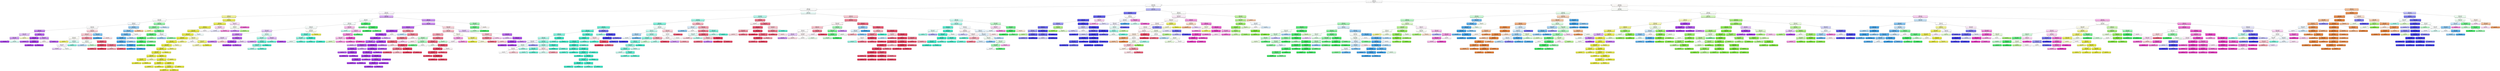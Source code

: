 digraph Tree {
node [shape=box, style="filled, rounded", color="black", fontname=helvetica] ;
edge [fontname=helvetica] ;
0 [label="X[597] <= 2.5\ngini = 0.9\nsamples = 22187\nvalue = [3434, 3889, 3442, 3705, 3424, 3153, 3427, 3673, 3409\n3444]", fillcolor="#e2e53901"] ;
1 [label="X[542] <= 52.5\ngini = 0.867\nsamples = 11615\nvalue = [312, 2619, 710, 1220, 3168, 1010, 1933, 3121, 1065\n3190]", fillcolor="#e5395800"] ;
0 -> 1 [labeldistance=2.5, labelangle=45, headlabel="True"] ;
2 [label="X[458] <= 0.5\ngini = 0.836\nsamples = 9381\nvalue = [113, 2475, 240, 1127, 2976, 823, 328, 3042, 645, 3008]", fillcolor="#a339e501"] ;
1 -> 2 ;
3 [label="X[270] <= 5.5\ngini = 0.787\nsamples = 5412\nvalue = [77, 2462, 130, 738, 506, 459, 61, 2718, 455, 963]", fillcolor="#a339e50b"] ;
2 -> 3 ;
4 [label="X[489] <= 7.0\ngini = 0.646\nsamples = 2477\nvalue = [35, 2251, 65, 333, 136, 361, 61, 289, 152, 263]", fillcolor="#e2e53986"] ;
3 -> 4 ;
5 [label="X[151] <= 58.0\ngini = 0.827\nsamples = 856\nvalue = [35, 112, 16, 314, 106, 322, 9, 207, 17, 221]", fillcolor="#399de502"] ;
4 -> 5 ;
6 [label="X[156] <= 0.5\ngini = 0.82\nsamples = 642\nvalue = [30, 82, 6, 93, 93, 254, 9, 207, 7, 211]", fillcolor="#399de50e"] ;
5 -> 6 ;
7 [label="X[377] <= 2.0\ngini = 0.798\nsamples = 480\nvalue = [5, 66, 4, 59, 80, 98, 3, 207, 6, 204]", fillcolor="#a339e501"] ;
6 -> 7 ;
8 [label="X[260] <= 8.0\ngini = 0.527\nsamples = 180\nvalue = [3, 15, 3, 4, 18, 14, 1, 179, 0, 30]", fillcolor="#a339e5a0"] ;
7 -> 8 ;
9 [label="X[182] <= 55.5\ngini = 0.743\nsamples = 70\nvalue = [1, 15, 1, 2, 15, 10, 0, 42, 0, 12]", fillcolor="#a339e553"] ;
8 -> 9 ;
10 [label="X[403] <= 25.0\ngini = 0.599\nsamples = 50\nvalue = [0, 2, 1, 1, 12, 4, 0, 41, 0, 8]", fillcolor="#a339e582"] ;
9 -> 10 ;
11 [label="gini = 0.092\nsamples = 28\nvalue = [0, 1, 1, 0, 0, 0, 0, 40, 0, 0]", fillcolor="#a339e5f3"] ;
10 -> 11 ;
12 [label="gini = 0.689\nsamples = 22\nvalue = [0, 1, 0, 1, 12, 4, 0, 1, 0, 8]", fillcolor="#39e5c536"] ;
10 -> 12 ;
13 [label="gini = 0.723\nsamples = 20\nvalue = [1, 13, 0, 1, 3, 6, 0, 1, 0, 4]", fillcolor="#e2e5394e"] ;
9 -> 13 ;
14 [label="X[211] <= 27.5\ngini = 0.33\nsamples = 110\nvalue = [2, 0, 2, 2, 3, 4, 1, 137, 0, 18]", fillcolor="#a339e5c9"] ;
8 -> 14 ;
15 [label="X[605] <= 12.5\ngini = 0.123\nsamples = 63\nvalue = [0, 0, 2, 0, 3, 0, 1, 87, 0, 0]", fillcolor="#a339e5ee"] ;
14 -> 15 ;
16 [label="gini = 0.287\nsamples = 23\nvalue = [0, 0, 2, 0, 2, 0, 1, 26, 0, 0]", fillcolor="#a339e5d3"] ;
15 -> 16 ;
17 [label="X[689] <= 143.0\ngini = 0.032\nsamples = 40\nvalue = [0, 0, 0, 0, 1, 0, 0, 61, 0, 0]", fillcolor="#a339e5fb"] ;
15 -> 17 ;
18 [label="gini = 0.074\nsamples = 20\nvalue = [0, 0, 0, 0, 1, 0, 0, 25, 0, 0]", fillcolor="#a339e5f5"] ;
17 -> 18 ;
19 [label="gini = 0.0\nsamples = 20\nvalue = [0, 0, 0, 0, 0, 0, 0, 36, 0, 0]", fillcolor="#a339e5ff"] ;
17 -> 19 ;
20 [label="X[264] <= 33.5\ngini = 0.507\nsamples = 47\nvalue = [2, 0, 0, 2, 0, 4, 0, 50, 0, 18]", fillcolor="#a339e58d"] ;
14 -> 20 ;
21 [label="gini = 0.576\nsamples = 20\nvalue = [1, 0, 0, 0, 0, 2, 0, 16, 0, 17]", fillcolor="#e539580d"] ;
20 -> 21 ;
22 [label="gini = 0.271\nsamples = 27\nvalue = [1, 0, 0, 2, 0, 2, 0, 34, 0, 1]", fillcolor="#a339e5d7"] ;
20 -> 22 ;
23 [label="X[187] <= 64.5\ngini = 0.78\nsamples = 300\nvalue = [2, 51, 1, 55, 62, 84, 2, 28, 6, 174]", fillcolor="#e539583c"] ;
7 -> 23 ;
24 [label="X[212] <= 1.5\ngini = 0.771\nsamples = 252\nvalue = [1, 51, 1, 54, 62, 33, 2, 28, 6, 156]", fillcolor="#e5395848"] ;
23 -> 24 ;
25 [label="X[376] <= 24.5\ngini = 0.801\nsamples = 118\nvalue = [1, 51, 1, 19, 46, 9, 2, 28, 0, 24]", fillcolor="#e2e53909"] ;
24 -> 25 ;
26 [label="gini = 0.34\nsamples = 36\nvalue = [0, 49, 0, 1, 0, 4, 0, 6, 0, 1]", fillcolor="#e2e539c7"] ;
25 -> 26 ;
27 [label="X[431] <= 64.0\ngini = 0.758\nsamples = 82\nvalue = [1, 2, 1, 18, 46, 5, 2, 22, 0, 23]", fillcolor="#39e5c53c"] ;
25 -> 27 ;
28 [label="X[207] <= 79.0\ngini = 0.794\nsamples = 47\nvalue = [1, 2, 1, 15, 15, 4, 0, 20, 0, 16]", fillcolor="#a339e512"] ;
27 -> 28 ;
29 [label="gini = 0.617\nsamples = 22\nvalue = [0, 1, 1, 0, 11, 1, 0, 17, 0, 2]", fillcolor="#a339e546"] ;
28 -> 29 ;
30 [label="gini = 0.728\nsamples = 25\nvalue = [1, 1, 0, 15, 4, 3, 0, 3, 0, 14]", fillcolor="#39e55e09"] ;
28 -> 30 ;
31 [label="gini = 0.514\nsamples = 35\nvalue = [0, 0, 0, 3, 31, 1, 2, 2, 0, 7]", fillcolor="#39e5c59d"] ;
27 -> 31 ;
32 [label="X[325] <= 1.0\ngini = 0.57\nsamples = 134\nvalue = [0, 0, 0, 35, 16, 24, 0, 0, 6, 132]", fillcolor="#e539588b"] ;
24 -> 32 ;
33 [label="X[324] <= 10.5\ngini = 0.724\nsamples = 47\nvalue = [0, 0, 0, 26, 8, 23, 0, 0, 1, 18]", fillcolor="#39e55e0e"] ;
32 -> 33 ;
34 [label="gini = 0.631\nsamples = 25\nvalue = [0, 0, 0, 10, 2, 23, 0, 0, 0, 9]", fillcolor="#399de561"] ;
33 -> 34 ;
35 [label="gini = 0.635\nsamples = 22\nvalue = [0, 0, 0, 16, 6, 0, 0, 0, 1, 9]", fillcolor="#39e55e4e"] ;
33 -> 35 ;
36 [label="X[688] <= 37.5\ngini = 0.298\nsamples = 87\nvalue = [0, 0, 0, 9, 8, 1, 0, 0, 5, 114]", fillcolor="#e53958d1"] ;
32 -> 36 ;
37 [label="X[262] <= 165.5\ngini = 0.12\nsamples = 42\nvalue = [0, 0, 0, 3, 0, 1, 0, 0, 0, 59]", fillcolor="#e53958ee"] ;
36 -> 37 ;
38 [label="gini = 0.231\nsamples = 22\nvalue = [0, 0, 0, 3, 0, 1, 0, 0, 0, 27]", fillcolor="#e53958db"] ;
37 -> 38 ;
39 [label="gini = 0.0\nsamples = 20\nvalue = [0, 0, 0, 0, 0, 0, 0, 0, 0, 32]", fillcolor="#e53958ff"] ;
37 -> 39 ;
40 [label="X[547] <= 134.5\ngini = 0.425\nsamples = 45\nvalue = [0, 0, 0, 6, 8, 0, 0, 0, 5, 55]", fillcolor="#e53958b6"] ;
36 -> 40 ;
41 [label="gini = 0.574\nsamples = 20\nvalue = [0, 0, 0, 6, 7, 0, 0, 0, 0, 18]", fillcolor="#e5395875"] ;
40 -> 41 ;
42 [label="gini = 0.246\nsamples = 25\nvalue = [0, 0, 0, 0, 1, 0, 0, 0, 5, 37]", fillcolor="#e53958d7"] ;
40 -> 42 ;
43 [label="X[601] <= 13.5\ngini = 0.419\nsamples = 48\nvalue = [1, 0, 0, 1, 0, 51, 0, 0, 0, 18]", fillcolor="#399de59f"] ;
23 -> 43 ;
44 [label="gini = 0.099\nsamples = 28\nvalue = [0, 0, 0, 1, 0, 37, 0, 0, 0, 1]", fillcolor="#399de5f2"] ;
43 -> 44 ;
45 [label="gini = 0.525\nsamples = 20\nvalue = [1, 0, 0, 0, 0, 14, 0, 0, 0, 17]", fillcolor="#e539582a"] ;
43 -> 45 ;
46 [label="X[414] <= 1.5\ngini = 0.606\nsamples = 162\nvalue = [25, 16, 2, 34, 13, 156, 6, 0, 1, 7]", fillcolor="#399de58a"] ;
6 -> 46 ;
47 [label="X[546] <= 25.5\ngini = 0.541\nsamples = 142\nvalue = [5, 16, 2, 29, 12, 150, 6, 0, 1, 7]", fillcolor="#399de59b"] ;
46 -> 47 ;
48 [label="X[293] <= 80.5\ngini = 0.376\nsamples = 107\nvalue = [4, 2, 0, 19, 5, 135, 5, 0, 1, 2]", fillcolor="#399de5c0"] ;
47 -> 48 ;
49 [label="X[410] <= 163.0\ngini = 0.258\nsamples = 82\nvalue = [4, 0, 0, 7, 4, 109, 0, 0, 1, 2]", fillcolor="#399de5d9"] ;
48 -> 49 ;
50 [label="X[604] <= 138.5\ngini = 0.171\nsamples = 62\nvalue = [4, 0, 0, 1, 2, 90, 0, 0, 1, 1]", fillcolor="#399de5e7"] ;
49 -> 50 ;
51 [label="gini = 0.433\nsamples = 21\nvalue = [3, 0, 0, 1, 2, 23, 0, 0, 1, 1]", fillcolor="#399de5b6"] ;
50 -> 51 ;
52 [label="X[189] <= 27.0\ngini = 0.029\nsamples = 41\nvalue = [1, 0, 0, 0, 0, 67, 0, 0, 0, 0]", fillcolor="#399de5fb"] ;
50 -> 52 ;
53 [label="gini = 0.067\nsamples = 20\nvalue = [1, 0, 0, 0, 0, 28, 0, 0, 0, 0]", fillcolor="#399de5f6"] ;
52 -> 53 ;
54 [label="gini = 0.0\nsamples = 21\nvalue = [0, 0, 0, 0, 0, 39, 0, 0, 0, 0]", fillcolor="#399de5ff"] ;
52 -> 54 ;
55 [label="gini = 0.487\nsamples = 20\nvalue = [0, 0, 0, 6, 2, 19, 0, 0, 0, 1]", fillcolor="#399de597"] ;
49 -> 55 ;
56 [label="gini = 0.598\nsamples = 25\nvalue = [0, 2, 0, 12, 1, 26, 5, 0, 0, 0]", fillcolor="#399de569"] ;
48 -> 56 ;
57 [label="gini = 0.801\nsamples = 35\nvalue = [1, 14, 2, 10, 7, 15, 1, 0, 0, 5]", fillcolor="#399de506"] ;
47 -> 57 ;
58 [label="gini = 0.549\nsamples = 20\nvalue = [20, 0, 0, 5, 1, 6, 0, 0, 0, 0]", fillcolor="#e5813989"] ;
46 -> 58 ;
59 [label="X[370] <= 17.5\ngini = 0.593\nsamples = 214\nvalue = [5, 30, 10, 221, 13, 68, 0, 0, 10, 10]", fillcolor="#39e55e82"] ;
5 -> 59 ;
60 [label="X[657] <= 2.5\ngini = 0.542\nsamples = 194\nvalue = [0, 30, 10, 215, 12, 52, 0, 0, 8, 4]", fillcolor="#39e55e95"] ;
59 -> 60 ;
61 [label="gini = 0.646\nsamples = 32\nvalue = [0, 29, 4, 9, 7, 0, 0, 0, 2, 2]", fillcolor="#e2e53974"] ;
60 -> 61 ;
62 [label="X[263] <= 5.0\ngini = 0.415\nsamples = 162\nvalue = [0, 1, 6, 206, 5, 52, 0, 0, 6, 2]", fillcolor="#39e55eae"] ;
60 -> 62 ;
63 [label="X[580] <= 209.5\ngini = 0.248\nsamples = 116\nvalue = [0, 1, 6, 175, 0, 18, 0, 0, 2, 1]", fillcolor="#39e55ed8"] ;
62 -> 63 ;
64 [label="X[574] <= 32.0\ngini = 0.165\nsamples = 93\nvalue = [0, 1, 6, 145, 0, 6, 0, 0, 0, 1]", fillcolor="#39e55ee8"] ;
63 -> 64 ;
65 [label="X[295] <= 87.5\ngini = 0.091\nsamples = 73\nvalue = [0, 0, 0, 120, 0, 6, 0, 0, 0, 0]", fillcolor="#39e55ef2"] ;
64 -> 65 ;
66 [label="gini = 0.24\nsamples = 20\nvalue = [0, 0, 0, 37, 0, 6, 0, 0, 0, 0]", fillcolor="#39e55ed6"] ;
65 -> 66 ;
67 [label="gini = 0.0\nsamples = 53\nvalue = [0, 0, 0, 83, 0, 0, 0, 0, 0, 0]", fillcolor="#39e55eff"] ;
65 -> 67 ;
68 [label="gini = 0.391\nsamples = 20\nvalue = [0, 1, 6, 25, 0, 0, 0, 0, 0, 1]", fillcolor="#39e55eb3"] ;
64 -> 68 ;
69 [label="gini = 0.459\nsamples = 23\nvalue = [0, 0, 0, 30, 0, 12, 0, 0, 2, 0]", fillcolor="#39e55e8f"] ;
63 -> 69 ;
70 [label="X[440] <= 47.5\ngini = 0.616\nsamples = 46\nvalue = [0, 0, 0, 31, 5, 34, 0, 0, 4, 1]", fillcolor="#399de511"] ;
62 -> 70 ;
71 [label="gini = 0.579\nsamples = 26\nvalue = [0, 0, 0, 7, 4, 25, 0, 0, 4, 1]", fillcolor="#399de587"] ;
70 -> 71 ;
72 [label="gini = 0.431\nsamples = 20\nvalue = [0, 0, 0, 24, 1, 9, 0, 0, 0, 0]", fillcolor="#39e55e99"] ;
70 -> 72 ;
73 [label="gini = 0.724\nsamples = 20\nvalue = [5, 0, 0, 6, 1, 16, 0, 0, 2, 6]", fillcolor="#399de555"] ;
59 -> 73 ;
74 [label="X[176] <= 1.0\ngini = 0.311\nsamples = 1621\nvalue = [0, 2139, 49, 19, 30, 39, 52, 82, 135, 42]", fillcolor="#e2e539d0"] ;
4 -> 74 ;
75 [label="X[523] <= 1.0\ngini = 0.254\nsamples = 1551\nvalue = [0, 2135, 22, 11, 26, 37, 52, 58, 94, 42]", fillcolor="#e2e539da"] ;
74 -> 75 ;
76 [label="X[298] <= 2.5\ngini = 0.192\nsamples = 1492\nvalue = [0, 2123, 16, 6, 22, 30, 26, 55, 49, 37]", fillcolor="#e2e539e4"] ;
75 -> 76 ;
77 [label="X[437] <= 193.5\ngini = 0.157\nsamples = 1458\nvalue = [0, 2122, 16, 6, 15, 27, 26, 41, 36, 24]", fillcolor="#e2e539ea"] ;
76 -> 77 ;
78 [label="X[263] <= 95.5\ngini = 0.124\nsamples = 1424\nvalue = [0, 2113, 16, 6, 1, 26, 15, 33, 32, 17]", fillcolor="#e2e539ee"] ;
77 -> 78 ;
79 [label="X[381] <= 76.5\ngini = 0.067\nsamples = 1340\nvalue = [0, 2051, 10, 3, 0, 10, 13, 18, 9, 10]", fillcolor="#e2e539f6"] ;
78 -> 79 ;
80 [label="X[347] <= 144.5\ngini = 0.056\nsamples = 1313\nvalue = [0, 2022, 8, 0, 0, 10, 13, 11, 8, 9]", fillcolor="#e2e539f8"] ;
79 -> 80 ;
81 [label="X[375] <= 39.0\ngini = 0.04\nsamples = 1293\nvalue = [0, 2007, 8, 0, 0, 5, 11, 11, 3, 3]", fillcolor="#e2e539fa"] ;
80 -> 81 ;
82 [label="X[682] <= 96.0\ngini = 0.032\nsamples = 1272\nvalue = [0, 1985, 8, 0, 0, 3, 5, 11, 3, 3]", fillcolor="#e2e539fb"] ;
81 -> 82 ;
83 [label="X[489] <= 89.0\ngini = 0.027\nsamples = 1236\nvalue = [0, 1927, 8, 0, 0, 0, 5, 8, 3, 3]", fillcolor="#e2e539fb"] ;
82 -> 83 ;
84 [label="X[212] <= 79.5\ngini = 0.155\nsamples = 119\nvalue = [0, 169, 2, 0, 0, 0, 3, 6, 2, 2]", fillcolor="#e2e539ea"] ;
83 -> 84 ;
85 [label="X[127] <= 62.5\ngini = 0.013\nsamples = 99\nvalue = [0, 152, 0, 0, 0, 0, 1, 0, 0, 0]", fillcolor="#e2e539fd"] ;
84 -> 85 ;
86 [label="gini = 0.0\nsamples = 78\nvalue = [0, 120, 0, 0, 0, 0, 0, 0, 0, 0]", fillcolor="#e2e539ff"] ;
85 -> 86 ;
87 [label="gini = 0.059\nsamples = 21\nvalue = [0, 32, 0, 0, 0, 0, 1, 0, 0, 0]", fillcolor="#e2e539f7"] ;
85 -> 87 ;
88 [label="gini = 0.645\nsamples = 20\nvalue = [0, 17, 2, 0, 0, 0, 2, 6, 2, 2]", fillcolor="#e2e53970"] ;
84 -> 88 ;
89 [label="X[178] <= 11.5\ngini = 0.013\nsamples = 1117\nvalue = [0, 1758, 6, 0, 0, 0, 2, 2, 1, 1]", fillcolor="#e2e539fd"] ;
83 -> 89 ;
90 [label="X[657] <= 0.5\ngini = 0.007\nsamples = 1097\nvalue = [0, 1725, 2, 0, 0, 0, 2, 1, 1, 0]", fillcolor="#e2e539fe"] ;
89 -> 90 ;
91 [label="X[462] <= 179.0\ngini = 0.028\nsamples = 218\nvalue = [0, 345, 2, 0, 0, 0, 2, 0, 1, 0]", fillcolor="#e2e539fb"] ;
90 -> 91 ;
92 [label="gini = 0.168\nsamples = 34\nvalue = [0, 51, 2, 0, 0, 0, 2, 0, 1, 0]", fillcolor="#e2e539e7"] ;
91 -> 92 ;
93 [label="gini = 0.0\nsamples = 184\nvalue = [0, 294, 0, 0, 0, 0, 0, 0, 0, 0]", fillcolor="#e2e539ff"] ;
91 -> 93 ;
94 [label="X[377] <= 3.0\ngini = 0.001\nsamples = 879\nvalue = [0, 1380, 0, 0, 0, 0, 0, 1, 0, 0]", fillcolor="#e2e539ff"] ;
90 -> 94 ;
95 [label="X[379] <= 253.5\ngini = 0.025\nsamples = 48\nvalue = [0, 78, 0, 0, 0, 0, 0, 1, 0, 0]", fillcolor="#e2e539fc"] ;
94 -> 95 ;
96 [label="gini = 0.05\nsamples = 24\nvalue = [0, 38, 0, 0, 0, 0, 0, 1, 0, 0]", fillcolor="#e2e539f8"] ;
95 -> 96 ;
97 [label="gini = 0.0\nsamples = 24\nvalue = [0, 40, 0, 0, 0, 0, 0, 0, 0, 0]", fillcolor="#e2e539ff"] ;
95 -> 97 ;
98 [label="gini = 0.0\nsamples = 831\nvalue = [0, 1302, 0, 0, 0, 0, 0, 0, 0, 0]", fillcolor="#e2e539ff"] ;
94 -> 98 ;
99 [label="gini = 0.272\nsamples = 20\nvalue = [0, 33, 4, 0, 0, 0, 0, 1, 0, 1]", fillcolor="#e2e539d3"] ;
89 -> 99 ;
100 [label="gini = 0.174\nsamples = 36\nvalue = [0, 58, 0, 0, 0, 3, 0, 3, 0, 0]", fillcolor="#e2e539e6"] ;
82 -> 100 ;
101 [label="gini = 0.418\nsamples = 21\nvalue = [0, 22, 0, 0, 0, 2, 6, 0, 0, 0]", fillcolor="#e2e539aa"] ;
81 -> 101 ;
102 [label="gini = 0.711\nsamples = 20\nvalue = [0, 15, 0, 0, 0, 5, 2, 0, 5, 6]", fillcolor="#e2e53955"] ;
80 -> 102 ;
103 [label="gini = 0.511\nsamples = 27\nvalue = [0, 29, 2, 3, 0, 0, 0, 7, 1, 1]", fillcolor="#e2e5399c"] ;
79 -> 103 ;
104 [label="X[153] <= 11.5\ngini = 0.728\nsamples = 84\nvalue = [0, 62, 6, 3, 1, 16, 2, 15, 23, 7]", fillcolor="#e2e53959"] ;
78 -> 104 ;
105 [label="gini = 0.841\nsamples = 39\nvalue = [0, 7, 6, 3, 1, 14, 2, 15, 8, 7]", fillcolor="#a339e505"] ;
104 -> 105 ;
106 [label="X[576] <= 245.0\ngini = 0.372\nsamples = 45\nvalue = [0, 55, 0, 0, 0, 2, 0, 0, 15, 0]", fillcolor="#e2e539b3"] ;
104 -> 106 ;
107 [label="gini = 0.521\nsamples = 22\nvalue = [0, 23, 0, 0, 0, 2, 0, 0, 14, 0]", fillcolor="#e2e5395c"] ;
106 -> 107 ;
108 [label="gini = 0.059\nsamples = 23\nvalue = [0, 32, 0, 0, 0, 0, 0, 0, 1, 0]", fillcolor="#e2e539f7"] ;
106 -> 108 ;
109 [label="gini = 0.819\nsamples = 34\nvalue = [0, 9, 0, 0, 14, 1, 11, 8, 4, 7]", fillcolor="#39e5c512"] ;
77 -> 109 ;
110 [label="gini = 0.772\nsamples = 34\nvalue = [0, 1, 0, 0, 7, 3, 0, 14, 13, 13]", fillcolor="#a339e507"] ;
76 -> 110 ;
111 [label="X[579] <= 163.0\ngini = 0.765\nsamples = 59\nvalue = [0, 12, 6, 5, 4, 7, 26, 3, 45, 5]", fillcolor="#e539c038"] ;
75 -> 111 ;
112 [label="gini = 0.802\nsamples = 38\nvalue = [0, 6, 4, 3, 3, 5, 23, 3, 16, 5]", fillcolor="#3c39e522"] ;
111 -> 112 ;
113 [label="gini = 0.556\nsamples = 21\nvalue = [0, 6, 2, 2, 1, 2, 3, 0, 29, 0]", fillcolor="#e539c096"] ;
111 -> 113 ;
114 [label="X[318] <= 47.0\ngini = 0.745\nsamples = 70\nvalue = [0, 4, 27, 8, 4, 2, 0, 24, 41, 0]", fillcolor="#e539c02b"] ;
74 -> 114 ;
115 [label="X[580] <= 2.0\ngini = 0.703\nsamples = 47\nvalue = [0, 2, 27, 8, 0, 0, 0, 24, 9, 0]", fillcolor="#7be53911"] ;
114 -> 115 ;
116 [label="gini = 0.554\nsamples = 24\nvalue = [0, 2, 4, 2, 0, 0, 0, 23, 5, 0]", fillcolor="#a339e594"] ;
115 -> 116 ;
117 [label="gini = 0.497\nsamples = 23\nvalue = [0, 0, 23, 6, 0, 0, 0, 1, 4, 0]", fillcolor="#7be5399b"] ;
115 -> 117 ;
118 [label="gini = 0.345\nsamples = 23\nvalue = [0, 2, 0, 0, 4, 2, 0, 0, 32, 0]", fillcolor="#e539c0c6"] ;
114 -> 118 ;
119 [label="X[238] <= 12.5\ngini = 0.68\nsamples = 2935\nvalue = [42, 211, 65, 405, 370, 98, 0, 2429, 303, 700]", fillcolor="#a339e570"] ;
3 -> 119 ;
120 [label="X[624] <= 3.5\ngini = 0.816\nsamples = 776\nvalue = [5, 145, 37, 224, 312, 6, 0, 270, 140, 67]", fillcolor="#39e5c50b"] ;
119 -> 120 ;
121 [label="X[153] <= 1.5\ngini = 0.796\nsamples = 668\nvalue = [0, 145, 37, 74, 312, 5, 0, 270, 140, 58]", fillcolor="#39e5c50e"] ;
120 -> 121 ;
122 [label="X[186] <= 25.0\ngini = 0.71\nsamples = 503\nvalue = [0, 145, 3, 12, 285, 4, 0, 267, 11, 54]", fillcolor="#39e5c509"] ;
121 -> 122 ;
123 [label="X[409] <= 223.5\ngini = 0.602\nsamples = 292\nvalue = [0, 3, 0, 8, 154, 4, 0, 241, 5, 44]", fillcolor="#a339e549"] ;
122 -> 123 ;
124 [label="X[272] <= 1.5\ngini = 0.505\nsamples = 137\nvalue = [0, 3, 0, 4, 27, 4, 0, 147, 5, 26]", fillcolor="#a339e5a2"] ;
123 -> 124 ;
125 [label="X[404] <= 18.0\ngini = 0.683\nsamples = 59\nvalue = [0, 3, 0, 4, 9, 1, 0, 40, 4, 26]", fillcolor="#a339e53b"] ;
124 -> 125 ;
126 [label="gini = 0.387\nsamples = 34\nvalue = [0, 1, 0, 0, 1, 0, 0, 40, 0, 11]", fillcolor="#a339e5b0"] ;
125 -> 126 ;
127 [label="gini = 0.718\nsamples = 25\nvalue = [0, 2, 0, 4, 8, 1, 0, 0, 4, 15]", fillcolor="#e5395845"] ;
125 -> 127 ;
128 [label="X[375] <= 17.0\ngini = 0.292\nsamples = 78\nvalue = [0, 0, 0, 0, 18, 3, 0, 107, 1, 0]", fillcolor="#a339e5cc"] ;
124 -> 128 ;
129 [label="X[603] <= 40.0\ngini = 0.102\nsamples = 53\nvalue = [0, 0, 0, 0, 5, 0, 0, 88, 0, 0]", fillcolor="#a339e5f1"] ;
128 -> 129 ;
130 [label="gini = 0.0\nsamples = 29\nvalue = [0, 0, 0, 0, 0, 0, 0, 49, 0, 0]", fillcolor="#a339e5ff"] ;
129 -> 130 ;
131 [label="gini = 0.201\nsamples = 24\nvalue = [0, 0, 0, 0, 5, 0, 0, 39, 0, 0]", fillcolor="#a339e5de"] ;
129 -> 131 ;
132 [label="gini = 0.583\nsamples = 25\nvalue = [0, 0, 0, 0, 13, 3, 0, 19, 1, 0]", fillcolor="#a339e543"] ;
128 -> 132 ;
133 [label="X[314] <= 12.0\ngini = 0.571\nsamples = 155\nvalue = [0, 0, 0, 4, 127, 0, 0, 94, 0, 18]", fillcolor="#39e5c538"] ;
123 -> 133 ;
134 [label="X[407] <= 80.5\ngini = 0.54\nsamples = 99\nvalue = [0, 0, 0, 4, 97, 0, 0, 45, 0, 13]", fillcolor="#39e5c574"] ;
133 -> 134 ;
135 [label="gini = 0.478\nsamples = 36\nvalue = [0, 0, 0, 0, 13, 0, 0, 38, 0, 5]", fillcolor="#a339e594"] ;
134 -> 135 ;
136 [label="X[404] <= 251.5\ngini = 0.323\nsamples = 63\nvalue = [0, 0, 0, 4, 84, 0, 0, 7, 0, 8]", fillcolor="#39e5c5cc"] ;
134 -> 136 ;
137 [label="X[244] <= 30.5\ngini = 0.474\nsamples = 42\nvalue = [0, 0, 0, 4, 45, 0, 0, 7, 0, 8]", fillcolor="#39e5c5a8"] ;
136 -> 137 ;
138 [label="gini = 0.579\nsamples = 20\nvalue = [0, 0, 0, 4, 18, 0, 0, 1, 0, 8]", fillcolor="#39e5c56f"] ;
137 -> 138 ;
139 [label="gini = 0.298\nsamples = 22\nvalue = [0, 0, 0, 0, 27, 0, 0, 6, 0, 0]", fillcolor="#39e5c5c6"] ;
137 -> 139 ;
140 [label="gini = 0.0\nsamples = 21\nvalue = [0, 0, 0, 0, 39, 0, 0, 0, 0, 0]", fillcolor="#39e5c5ff"] ;
136 -> 140 ;
141 [label="X[319] <= 31.0\ngini = 0.529\nsamples = 56\nvalue = [0, 0, 0, 0, 30, 0, 0, 49, 0, 5]", fillcolor="#a339e55a"] ;
133 -> 141 ;
142 [label="gini = 0.314\nsamples = 24\nvalue = [0, 0, 0, 0, 26, 0, 0, 1, 0, 5]", fillcolor="#39e5c5c6"] ;
141 -> 142 ;
143 [label="gini = 0.142\nsamples = 32\nvalue = [0, 0, 0, 0, 4, 0, 0, 48, 0, 0]", fillcolor="#a339e5ea"] ;
141 -> 143 ;
144 [label="X[489] <= 199.5\ngini = 0.632\nsamples = 211\nvalue = [0, 142, 3, 4, 131, 0, 0, 26, 6, 10]", fillcolor="#e2e5390f"] ;
122 -> 144 ;
145 [label="X[399] <= 51.0\ngini = 0.359\nsamples = 102\nvalue = [0, 0, 3, 4, 126, 0, 0, 15, 3, 8]", fillcolor="#39e5c5c5"] ;
144 -> 145 ;
146 [label="X[297] <= 245.5\ngini = 0.553\nsamples = 54\nvalue = [0, 0, 2, 3, 54, 0, 0, 15, 3, 8]", fillcolor="#39e5c58e"] ;
145 -> 146 ;
147 [label="gini = 0.764\nsamples = 23\nvalue = [0, 0, 2, 3, 12, 0, 0, 9, 2, 8]", fillcolor="#39e5c51c"] ;
146 -> 147 ;
148 [label="gini = 0.25\nsamples = 31\nvalue = [0, 0, 0, 0, 42, 0, 0, 6, 1, 0]", fillcolor="#39e5c5d5"] ;
146 -> 148 ;
149 [label="X[430] <= 126.0\ngini = 0.053\nsamples = 48\nvalue = [0, 0, 1, 1, 72, 0, 0, 0, 0, 0]", fillcolor="#39e5c5f8"] ;
145 -> 149 ;
150 [label="gini = 0.127\nsamples = 20\nvalue = [0, 0, 1, 1, 28, 0, 0, 0, 0, 0]", fillcolor="#39e5c5ed"] ;
149 -> 150 ;
151 [label="gini = 0.0\nsamples = 28\nvalue = [0, 0, 0, 0, 44, 0, 0, 0, 0, 0]", fillcolor="#39e5c5ff"] ;
149 -> 151 ;
152 [label="gini = 0.235\nsamples = 109\nvalue = [0, 142, 0, 0, 5, 0, 0, 11, 3, 2]", fillcolor="#e2e539dc"] ;
144 -> 152 ;
153 [label="X[657] <= 29.0\ngini = 0.669\nsamples = 165\nvalue = [0, 0, 34, 62, 27, 1, 0, 3, 129, 4]", fillcolor="#e539c056"] ;
121 -> 153 ;
154 [label="gini = 0.657\nsamples = 28\nvalue = [0, 0, 3, 1, 22, 0, 0, 2, 11, 4]", fillcolor="#39e5c558"] ;
153 -> 154 ;
155 [label="X[682] <= 5.5\ngini = 0.604\nsamples = 137\nvalue = [0, 0, 31, 61, 5, 1, 0, 1, 118, 0]", fillcolor="#e539c05d"] ;
153 -> 155 ;
156 [label="X[291] <= 23.0\ngini = 0.495\nsamples = 108\nvalue = [0, 0, 28, 20, 5, 0, 0, 1, 115, 0]", fillcolor="#e539c09d"] ;
155 -> 156 ;
157 [label="X[686] <= 169.0\ngini = 0.62\nsamples = 57\nvalue = [0, 0, 25, 20, 0, 0, 0, 1, 49, 0]", fillcolor="#e539c057"] ;
156 -> 157 ;
158 [label="gini = 0.612\nsamples = 20\nvalue = [0, 0, 19, 7, 0, 0, 0, 0, 11, 0]", fillcolor="#7be5394e"] ;
157 -> 158 ;
159 [label="gini = 0.51\nsamples = 37\nvalue = [0, 0, 6, 13, 0, 0, 0, 1, 38, 0]", fillcolor="#e539c08e"] ;
157 -> 159 ;
160 [label="X[543] <= 102.0\ngini = 0.198\nsamples = 51\nvalue = [0, 0, 3, 0, 5, 0, 0, 0, 66, 0]", fillcolor="#e539c0e1"] ;
156 -> 160 ;
161 [label="gini = 0.302\nsamples = 20\nvalue = [0, 0, 0, 0, 5, 0, 0, 0, 22, 0]", fillcolor="#e539c0c5"] ;
160 -> 161 ;
162 [label="gini = 0.12\nsamples = 31\nvalue = [0, 0, 3, 0, 0, 0, 0, 0, 44, 0]", fillcolor="#e539c0ee"] ;
160 -> 162 ;
163 [label="gini = 0.262\nsamples = 29\nvalue = [0, 0, 3, 41, 0, 1, 0, 0, 3, 0]", fillcolor="#39e55ed7"] ;
155 -> 163 ;
164 [label="X[376] <= 103.0\ngini = 0.17\nsamples = 108\nvalue = [5, 0, 0, 150, 0, 1, 0, 0, 0, 9]", fillcolor="#39e55ee6"] ;
120 -> 164 ;
165 [label="gini = 0.456\nsamples = 20\nvalue = [5, 0, 0, 25, 0, 1, 0, 0, 0, 4]", fillcolor="#39e55eaa"] ;
164 -> 165 ;
166 [label="X[271] <= 252.5\ngini = 0.074\nsamples = 88\nvalue = [0, 0, 0, 125, 0, 0, 0, 0, 0, 5]", fillcolor="#39e55ef5"] ;
164 -> 166 ;
167 [label="gini = 0.0\nsamples = 64\nvalue = [0, 0, 0, 98, 0, 0, 0, 0, 0, 0]", fillcolor="#39e55eff"] ;
166 -> 167 ;
168 [label="gini = 0.264\nsamples = 24\nvalue = [0, 0, 0, 27, 0, 0, 0, 0, 0, 5]", fillcolor="#39e55ed0"] ;
166 -> 168 ;
169 [label="X[593] <= 1.5\ngini = 0.56\nsamples = 2159\nvalue = [37, 66, 28, 181, 58, 92, 0, 2159, 163, 633]", fillcolor="#a339e58c"] ;
119 -> 169 ;
170 [label="X[349] <= 5.5\ngini = 0.535\nsamples = 2097\nvalue = [16, 66, 27, 121, 58, 79, 0, 2157, 160, 631]", fillcolor="#a339e591"] ;
169 -> 170 ;
171 [label="X[405] <= 83.0\ngini = 0.347\nsamples = 1545\nvalue = [12, 5, 21, 28, 38, 34, 0, 1967, 64, 296]", fillcolor="#a339e5c4"] ;
170 -> 171 ;
172 [label="X[459] <= 2.0\ngini = 0.097\nsamples = 1295\nvalue = [12, 3, 20, 12, 4, 11, 0, 1942, 9, 31]", fillcolor="#a339e5f2"] ;
171 -> 172 ;
173 [label="X[403] <= 81.5\ngini = 0.072\nsamples = 1264\nvalue = [12, 3, 20, 7, 4, 10, 0, 1925, 3, 14]", fillcolor="#a339e5f6"] ;
172 -> 173 ;
174 [label="X[492] <= 11.5\ngini = 0.06\nsamples = 1244\nvalue = [12, 3, 20, 7, 4, 4, 0, 1908, 0, 10]", fillcolor="#a339e5f7"] ;
173 -> 174 ;
175 [label="X[298] <= 66.0\ngini = 0.28\nsamples = 126\nvalue = [10, 2, 14, 5, 0, 2, 0, 185, 0, 1]", fillcolor="#a339e5d5"] ;
174 -> 175 ;
176 [label="gini = 0.519\nsamples = 20\nvalue = [10, 1, 2, 0, 0, 0, 0, 22, 0, 0]", fillcolor="#a339e57a"] ;
175 -> 176 ;
177 [label="X[204] <= 124.5\ngini = 0.21\nsamples = 106\nvalue = [0, 1, 12, 5, 0, 2, 0, 163, 0, 1]", fillcolor="#a339e5e0"] ;
175 -> 177 ;
178 [label="X[238] <= 108.5\ngini = 0.079\nsamples = 86\nvalue = [0, 1, 5, 0, 0, 0, 0, 140, 0, 0]", fillcolor="#a339e5f4"] ;
177 -> 178 ;
179 [label="gini = 0.264\nsamples = 20\nvalue = [0, 0, 5, 0, 0, 0, 0, 27, 0, 0]", fillcolor="#a339e5d0"] ;
178 -> 179 ;
180 [label="X[658] <= 15.0\ngini = 0.017\nsamples = 66\nvalue = [0, 1, 0, 0, 0, 0, 0, 113, 0, 0]", fillcolor="#a339e5fd"] ;
178 -> 180 ;
181 [label="gini = 0.0\nsamples = 46\nvalue = [0, 0, 0, 0, 0, 0, 0, 77, 0, 0]", fillcolor="#a339e5ff"] ;
180 -> 181 ;
182 [label="gini = 0.053\nsamples = 20\nvalue = [0, 1, 0, 0, 0, 0, 0, 36, 0, 0]", fillcolor="#a339e5f8"] ;
180 -> 182 ;
183 [label="gini = 0.579\nsamples = 20\nvalue = [0, 0, 7, 5, 0, 2, 0, 23, 0, 1]", fillcolor="#a339e584"] ;
177 -> 183 ;
184 [label="X[489] <= 246.5\ngini = 0.029\nsamples = 1118\nvalue = [2, 1, 6, 2, 4, 2, 0, 1723, 0, 9]", fillcolor="#a339e5fb"] ;
174 -> 184 ;
185 [label="X[579] <= 22.0\ngini = 0.015\nsamples = 1085\nvalue = [0, 1, 4, 1, 1, 2, 0, 1689, 0, 4]", fillcolor="#a339e5fd"] ;
184 -> 185 ;
186 [label="X[578] <= 127.0\ngini = 0.01\nsamples = 1059\nvalue = [0, 1, 3, 0, 0, 2, 0, 1653, 0, 2]", fillcolor="#a339e5fe"] ;
185 -> 186 ;
187 [label="X[263] <= 31.5\ngini = 0.007\nsamples = 1028\nvalue = [0, 1, 3, 0, 0, 0, 0, 1609, 0, 2]", fillcolor="#a339e5fe"] ;
186 -> 187 ;
188 [label="X[323] <= 2.0\ngini = 0.061\nsamples = 82\nvalue = [0, 1, 2, 0, 0, 0, 0, 125, 0, 1]", fillcolor="#a339e5f7"] ;
187 -> 188 ;
189 [label="X[465] <= 237.5\ngini = 0.021\nsamples = 62\nvalue = [0, 0, 1, 0, 0, 0, 0, 95, 0, 0]", fillcolor="#a339e5fc"] ;
188 -> 189 ;
190 [label="gini = 0.0\nsamples = 42\nvalue = [0, 0, 0, 0, 0, 0, 0, 68, 0, 0]", fillcolor="#a339e5ff"] ;
189 -> 190 ;
191 [label="gini = 0.069\nsamples = 20\nvalue = [0, 0, 1, 0, 0, 0, 0, 27, 0, 0]", fillcolor="#a339e5f6"] ;
189 -> 191 ;
192 [label="gini = 0.171\nsamples = 20\nvalue = [0, 1, 1, 0, 0, 0, 0, 30, 0, 1]", fillcolor="#a339e5e7"] ;
188 -> 192 ;
193 [label="X[184] <= 250.5\ngini = 0.003\nsamples = 946\nvalue = [0, 0, 1, 0, 0, 0, 0, 1484, 0, 1]", fillcolor="#a339e5ff"] ;
187 -> 193 ;
194 [label="X[265] <= 53.0\ngini = 0.001\nsamples = 924\nvalue = [0, 0, 0, 0, 0, 0, 0, 1449, 0, 1]", fillcolor="#a339e5ff"] ;
193 -> 194 ;
195 [label="X[682] <= 46.0\ngini = 0.023\nsamples = 57\nvalue = [0, 0, 0, 0, 0, 0, 0, 84, 0, 1]", fillcolor="#a339e5fc"] ;
194 -> 195 ;
196 [label="gini = 0.0\nsamples = 33\nvalue = [0, 0, 0, 0, 0, 0, 0, 53, 0, 0]", fillcolor="#a339e5ff"] ;
195 -> 196 ;
197 [label="gini = 0.061\nsamples = 24\nvalue = [0, 0, 0, 0, 0, 0, 0, 31, 0, 1]", fillcolor="#a339e5f7"] ;
195 -> 197 ;
198 [label="gini = 0.0\nsamples = 867\nvalue = [0, 0, 0, 0, 0, 0, 0, 1365, 0, 0]", fillcolor="#a339e5ff"] ;
194 -> 198 ;
199 [label="gini = 0.054\nsamples = 22\nvalue = [0, 0, 1, 0, 0, 0, 0, 35, 0, 0]", fillcolor="#a339e5f8"] ;
193 -> 199 ;
200 [label="gini = 0.083\nsamples = 31\nvalue = [0, 0, 0, 0, 0, 2, 0, 44, 0, 0]", fillcolor="#a339e5f3"] ;
186 -> 200 ;
201 [label="gini = 0.225\nsamples = 26\nvalue = [0, 0, 1, 1, 1, 0, 0, 36, 0, 2]", fillcolor="#a339e5de"] ;
185 -> 201 ;
202 [label="gini = 0.457\nsamples = 33\nvalue = [2, 0, 2, 1, 3, 0, 0, 34, 0, 5]", fillcolor="#a339e5b0"] ;
184 -> 202 ;
203 [label="gini = 0.611\nsamples = 20\nvalue = [0, 0, 0, 0, 0, 6, 0, 17, 3, 4]", fillcolor="#a339e575"] ;
173 -> 203 ;
204 [label="gini = 0.698\nsamples = 31\nvalue = [0, 0, 0, 5, 0, 1, 0, 17, 6, 17]", fillcolor="#a339e500"] ;
172 -> 204 ;
205 [label="X[408] <= 25.5\ngini = 0.572\nsamples = 250\nvalue = [0, 2, 1, 16, 34, 23, 0, 25, 55, 265]", fillcolor="#e5395892"] ;
171 -> 205 ;
206 [label="gini = 0.633\nsamples = 22\nvalue = [0, 0, 0, 4, 1, 21, 0, 0, 11, 3]", fillcolor="#399de558"] ;
205 -> 206 ;
207 [label="X[606] <= 10.5\ngini = 0.501\nsamples = 228\nvalue = [0, 2, 1, 12, 33, 2, 0, 25, 44, 262]", fillcolor="#e53958a5"] ;
205 -> 207 ;
208 [label="X[489] <= 246.5\ngini = 0.443\nsamples = 193\nvalue = [0, 2, 0, 8, 30, 1, 0, 23, 23, 239]", fillcolor="#e53958b4"] ;
207 -> 208 ;
209 [label="X[346] <= 11.0\ngini = 0.31\nsamples = 171\nvalue = [0, 0, 0, 7, 23, 1, 0, 15, 4, 235]", fillcolor="#e53958ce"] ;
208 -> 209 ;
210 [label="gini = 0.635\nsamples = 27\nvalue = [0, 0, 0, 7, 0, 1, 0, 15, 0, 20]", fillcolor="#e539582e"] ;
209 -> 210 ;
211 [label="X[712] <= 0.5\ngini = 0.201\nsamples = 144\nvalue = [0, 0, 0, 0, 23, 0, 0, 0, 4, 215]", fillcolor="#e53958e0"] ;
209 -> 211 ;
212 [label="X[348] <= 0.5\ngini = 0.365\nsamples = 66\nvalue = [0, 0, 0, 0, 21, 0, 0, 0, 4, 85]", fillcolor="#e53958b7"] ;
211 -> 212 ;
213 [label="gini = 0.192\nsamples = 37\nvalue = [0, 0, 0, 0, 7, 0, 0, 0, 0, 58]", fillcolor="#e53958e0"] ;
212 -> 213 ;
214 [label="gini = 0.535\nsamples = 29\nvalue = [0, 0, 0, 0, 14, 0, 0, 0, 4, 27]", fillcolor="#e539586b"] ;
212 -> 214 ;
215 [label="X[215] <= 179.5\ngini = 0.03\nsamples = 78\nvalue = [0, 0, 0, 0, 2, 0, 0, 0, 0, 130]", fillcolor="#e53958fb"] ;
211 -> 215 ;
216 [label="gini = 0.0\nsamples = 58\nvalue = [0, 0, 0, 0, 0, 0, 0, 0, 0, 100]", fillcolor="#e53958ff"] ;
215 -> 216 ;
217 [label="gini = 0.117\nsamples = 20\nvalue = [0, 0, 0, 0, 2, 0, 0, 0, 0, 30]", fillcolor="#e53958ee"] ;
215 -> 217 ;
218 [label="gini = 0.706\nsamples = 22\nvalue = [0, 2, 0, 1, 7, 0, 0, 8, 19, 4]", fillcolor="#e539c055"] ;
208 -> 218 ;
219 [label="gini = 0.669\nsamples = 35\nvalue = [0, 0, 1, 4, 3, 1, 0, 2, 21, 23]", fillcolor="#e539580f"] ;
207 -> 219 ;
220 [label="X[319] <= 250.5\ngini = 0.761\nsamples = 552\nvalue = [4, 61, 6, 93, 20, 45, 0, 190, 96, 335]", fillcolor="#e5395838"] ;
170 -> 220 ;
221 [label="X[543] <= 14.0\ngini = 0.735\nsamples = 361\nvalue = [1, 61, 5, 92, 10, 31, 0, 44, 59, 250]", fillcolor="#e5395857"] ;
220 -> 221 ;
222 [label="X[519] <= 4.5\ngini = 0.6\nsamples = 269\nvalue = [0, 6, 0, 84, 8, 31, 0, 29, 11, 242]", fillcolor="#e539587b"] ;
221 -> 222 ;
223 [label="X[658] <= 68.5\ngini = 0.644\nsamples = 60\nvalue = [0, 1, 0, 51, 1, 24, 0, 4, 1, 17]", fillcolor="#39e55e5c"] ;
222 -> 223 ;
224 [label="gini = 0.737\nsamples = 20\nvalue = [0, 1, 0, 8, 1, 3, 0, 3, 1, 11]", fillcolor="#e5395826"] ;
223 -> 224 ;
225 [label="X[234] <= 240.5\ngini = 0.538\nsamples = 40\nvalue = [0, 0, 0, 43, 0, 21, 0, 1, 0, 6]", fillcolor="#39e55e70"] ;
223 -> 225 ;
226 [label="gini = 0.307\nsamples = 20\nvalue = [0, 0, 0, 27, 0, 5, 0, 0, 0, 1]", fillcolor="#39e55ec8"] ;
225 -> 226 ;
227 [label="gini = 0.627\nsamples = 20\nvalue = [0, 0, 0, 16, 0, 16, 0, 1, 0, 5]", fillcolor="#39e55e00"] ;
225 -> 227 ;
228 [label="X[177] <= 6.5\ngini = 0.46\nsamples = 209\nvalue = [0, 5, 0, 33, 7, 7, 0, 25, 10, 225]", fillcolor="#e53958af"] ;
222 -> 228 ;
229 [label="X[381] <= 24.0\ngini = 0.359\nsamples = 187\nvalue = [0, 5, 0, 15, 7, 7, 0, 22, 1, 219]", fillcolor="#e53958c6"] ;
228 -> 229 ;
230 [label="gini = 0.802\nsamples = 24\nvalue = [0, 5, 0, 11, 2, 6, 0, 7, 0, 9]", fillcolor="#39e55e10"] ;
229 -> 230 ;
231 [label="X[293] <= 232.5\ngini = 0.203\nsamples = 163\nvalue = [0, 0, 0, 4, 5, 1, 0, 15, 1, 210]", fillcolor="#e53958e1"] ;
229 -> 231 ;
232 [label="X[428] <= 22.0\ngini = 0.103\nsamples = 143\nvalue = [0, 0, 0, 3, 5, 1, 0, 1, 1, 195]", fillcolor="#e53958f1"] ;
231 -> 232 ;
233 [label="X[410] <= 0.5\ngini = 0.079\nsamples = 119\nvalue = [0, 0, 0, 3, 2, 0, 0, 1, 1, 165]", fillcolor="#e53958f4"] ;
232 -> 233 ;
234 [label="gini = 0.178\nsamples = 34\nvalue = [0, 0, 0, 3, 2, 0, 0, 0, 0, 47]", fillcolor="#e53958e5"] ;
233 -> 234 ;
235 [label="X[406] <= 248.5\ngini = 0.033\nsamples = 85\nvalue = [0, 0, 0, 0, 0, 0, 0, 1, 1, 118]", fillcolor="#e53958fb"] ;
233 -> 235 ;
236 [label="gini = 0.0\nsamples = 59\nvalue = [0, 0, 0, 0, 0, 0, 0, 0, 0, 82]", fillcolor="#e53958ff"] ;
235 -> 236 ;
237 [label="gini = 0.101\nsamples = 26\nvalue = [0, 0, 0, 0, 0, 0, 0, 1, 1, 36]", fillcolor="#e53958f1"] ;
235 -> 237 ;
238 [label="gini = 0.213\nsamples = 24\nvalue = [0, 0, 0, 0, 3, 1, 0, 0, 0, 30]", fillcolor="#e53958de"] ;
232 -> 238 ;
239 [label="gini = 0.531\nsamples = 20\nvalue = [0, 0, 0, 1, 0, 0, 0, 14, 0, 15]", fillcolor="#e5395810"] ;
231 -> 239 ;
240 [label="gini = 0.653\nsamples = 22\nvalue = [0, 0, 0, 18, 0, 0, 0, 3, 9, 6]", fillcolor="#39e55e55"] ;
228 -> 240 ;
241 [label="X[518] <= 226.0\ngini = 0.717\nsamples = 92\nvalue = [1, 55, 5, 8, 2, 0, 0, 15, 48, 8]", fillcolor="#e2e53913"] ;
221 -> 241 ;
242 [label="X[207] <= 23.0\ngini = 0.644\nsamples = 49\nvalue = [1, 11, 5, 8, 0, 0, 0, 7, 46, 4]", fillcolor="#e539c07e"] ;
241 -> 242 ;
243 [label="gini = 0.668\nsamples = 21\nvalue = [1, 11, 3, 0, 0, 0, 0, 0, 12, 2]", fillcolor="#e539c00e"] ;
242 -> 243 ;
244 [label="gini = 0.545\nsamples = 28\nvalue = [0, 0, 2, 8, 0, 0, 0, 7, 34, 2]", fillcolor="#e539c093"] ;
242 -> 244 ;
245 [label="X[242] <= 130.5\ngini = 0.438\nsamples = 43\nvalue = [0, 44, 0, 0, 2, 0, 0, 8, 2, 4]", fillcolor="#e2e539b1"] ;
241 -> 245 ;
246 [label="gini = 0.059\nsamples = 23\nvalue = [0, 32, 0, 0, 0, 0, 0, 0, 0, 1]", fillcolor="#e2e539f7"] ;
245 -> 246 ;
247 [label="gini = 0.691\nsamples = 20\nvalue = [0, 12, 0, 0, 2, 0, 0, 8, 2, 3]", fillcolor="#e2e53936"] ;
245 -> 247 ;
248 [label="X[321] <= 166.0\ngini = 0.657\nsamples = 191\nvalue = [3, 0, 1, 1, 10, 14, 0, 146, 37, 85]", fillcolor="#a339e549"] ;
220 -> 248 ;
249 [label="X[549] <= 25.5\ngini = 0.665\nsamples = 76\nvalue = [3, 0, 0, 1, 7, 11, 0, 8, 30, 62]", fillcolor="#e5395859"] ;
248 -> 249 ;
250 [label="X[658] <= 145.0\ngini = 0.495\nsamples = 52\nvalue = [0, 0, 0, 0, 6, 1, 0, 7, 12, 57]", fillcolor="#e53958a2"] ;
249 -> 250 ;
251 [label="gini = 0.352\nsamples = 32\nvalue = [0, 0, 0, 0, 5, 0, 0, 5, 0, 38]", fillcolor="#e53958c4"] ;
250 -> 251 ;
252 [label="gini = 0.583\nsamples = 20\nvalue = [0, 0, 0, 0, 1, 1, 0, 2, 12, 19]", fillcolor="#e539584e"] ;
250 -> 252 ;
253 [label="gini = 0.697\nsamples = 24\nvalue = [3, 0, 0, 1, 1, 10, 0, 1, 18, 5]", fillcolor="#e539c046"] ;
249 -> 253 ;
254 [label="X[411] <= 30.5\ngini = 0.359\nsamples = 115\nvalue = [0, 0, 1, 0, 3, 3, 0, 138, 7, 23]", fillcolor="#a339e5c1"] ;
248 -> 254 ;
255 [label="gini = 0.626\nsamples = 32\nvalue = [0, 0, 0, 0, 3, 3, 0, 27, 3, 16]", fillcolor="#a339e54e"] ;
254 -> 255 ;
256 [label="X[348] <= 247.5\ngini = 0.181\nsamples = 83\nvalue = [0, 0, 1, 0, 0, 0, 0, 111, 4, 7]", fillcolor="#a339e5e5"] ;
254 -> 256 ;
257 [label="X[369] <= 91.5\ngini = 0.023\nsamples = 58\nvalue = [0, 0, 1, 0, 0, 0, 0, 84, 0, 0]", fillcolor="#a339e5fc"] ;
256 -> 257 ;
258 [label="gini = 0.0\nsamples = 38\nvalue = [0, 0, 0, 0, 0, 0, 0, 55, 0, 0]", fillcolor="#a339e5ff"] ;
257 -> 258 ;
259 [label="gini = 0.064\nsamples = 20\nvalue = [0, 0, 1, 0, 0, 0, 0, 29, 0, 0]", fillcolor="#a339e5f6"] ;
257 -> 259 ;
260 [label="gini = 0.45\nsamples = 25\nvalue = [0, 0, 0, 0, 0, 0, 0, 27, 4, 7]", fillcolor="#a339e5a5"] ;
256 -> 260 ;
261 [label="X[265] <= 183.5\ngini = 0.594\nsamples = 62\nvalue = [21, 0, 1, 60, 0, 13, 0, 2, 3, 2]", fillcolor="#39e55e7b"] ;
169 -> 261 ;
262 [label="X[353] <= 200.0\ngini = 0.367\nsamples = 41\nvalue = [8, 0, 1, 55, 0, 1, 0, 0, 3, 2]", fillcolor="#39e55ec1"] ;
261 -> 262 ;
263 [label="gini = 0.606\nsamples = 20\nvalue = [8, 0, 1, 16, 0, 1, 0, 0, 3, 0]", fillcolor="#39e55e61"] ;
262 -> 263 ;
264 [label="gini = 0.093\nsamples = 21\nvalue = [0, 0, 0, 39, 0, 0, 0, 0, 0, 2]", fillcolor="#39e55ef2"] ;
262 -> 264 ;
265 [label="gini = 0.666\nsamples = 21\nvalue = [13, 0, 0, 5, 0, 12, 0, 2, 0, 0]", fillcolor="#e581390d"] ;
261 -> 265 ;
266 [label="X[184] <= 11.5\ngini = 0.72\nsamples = 3969\nvalue = [36, 13, 110, 389, 2470, 364, 267, 324, 190, 2045]", fillcolor="#39e5c51a"] ;
2 -> 266 ;
267 [label="X[717] <= 32.0\ngini = 0.636\nsamples = 2245\nvalue = [2, 3, 56, 95, 1919, 133, 200, 219, 29, 907]", fillcolor="#39e5c561"] ;
266 -> 267 ;
268 [label="X[712] <= 0.5\ngini = 0.604\nsamples = 1969\nvalue = [2, 3, 56, 84, 1847, 132, 200, 183, 28, 582]", fillcolor="#39e5c57f"] ;
267 -> 268 ;
269 [label="X[294] <= 2.5\ngini = 0.521\nsamples = 1629\nvalue = [2, 2, 56, 69, 1729, 87, 200, 96, 27, 291]", fillcolor="#39e5c5a2"] ;
268 -> 269 ;
270 [label="X[126] <= 3.0\ngini = 0.379\nsamples = 1263\nvalue = [1, 0, 22, 20, 1536, 30, 190, 31, 13, 129]", fillcolor="#39e5c5c1"] ;
269 -> 270 ;
271 [label="X[399] <= 10.5\ngini = 0.298\nsamples = 1151\nvalue = [1, 0, 18, 20, 1506, 23, 67, 31, 12, 129]", fillcolor="#39e5c5d1"] ;
270 -> 271 ;
272 [label="X[186] <= 3.0\ngini = 0.536\nsamples = 382\nvalue = [1, 0, 12, 20, 410, 19, 55, 31, 9, 60]", fillcolor="#39e5c5a0"] ;
271 -> 272 ;
273 [label="X[298] <= 37.5\ngini = 0.695\nsamples = 250\nvalue = [1, 0, 12, 20, 204, 16, 55, 31, 6, 60]", fillcolor="#39e5c56a"] ;
272 -> 273 ;
274 [label="X[441] <= 40.5\ngini = 0.809\nsamples = 100\nvalue = [0, 0, 12, 6, 37, 13, 47, 20, 1, 25]", fillcolor="#3c39e515"] ;
273 -> 274 ;
275 [label="X[273] <= 8.5\ngini = 0.804\nsamples = 68\nvalue = [0, 0, 11, 6, 36, 13, 15, 6, 1, 25]", fillcolor="#39e5c520"] ;
274 -> 275 ;
276 [label="X[210] <= 81.0\ngini = 0.828\nsamples = 48\nvalue = [0, 0, 9, 6, 18, 8, 15, 6, 0, 19]", fillcolor="#e5395804"] ;
275 -> 276 ;
277 [label="gini = 0.597\nsamples = 21\nvalue = [0, 0, 4, 0, 15, 0, 15, 0, 0, 0]", fillcolor="#39e5c500"] ;
276 -> 277 ;
278 [label="gini = 0.76\nsamples = 27\nvalue = [0, 0, 5, 6, 3, 8, 0, 6, 0, 19]", fillcolor="#e5395848"] ;
276 -> 278 ;
279 [label="gini = 0.619\nsamples = 20\nvalue = [0, 0, 2, 0, 18, 5, 0, 0, 1, 6]", fillcolor="#39e5c576"] ;
275 -> 279 ;
280 [label="gini = 0.47\nsamples = 32\nvalue = [0, 0, 1, 0, 1, 0, 32, 14, 0, 0]", fillcolor="#3c39e587"] ;
274 -> 280 ;
281 [label="X[244] <= 65.5\ngini = 0.504\nsamples = 150\nvalue = [1, 0, 0, 14, 167, 3, 8, 11, 5, 35]", fillcolor="#39e5c5a1"] ;
273 -> 281 ;
282 [label="X[241] <= 51.5\ngini = 0.652\nsamples = 95\nvalue = [1, 0, 0, 9, 80, 3, 8, 10, 5, 34]", fillcolor="#39e5c565"] ;
281 -> 282 ;
283 [label="X[381] <= 208.0\ngini = 0.408\nsamples = 48\nvalue = [0, 0, 0, 2, 59, 1, 8, 0, 1, 7]", fillcolor="#39e5c5ba"] ;
282 -> 283 ;
284 [label="gini = 0.531\nsamples = 22\nvalue = [0, 0, 0, 0, 21, 1, 8, 0, 1, 2]", fillcolor="#39e5c585"] ;
283 -> 284 ;
285 [label="gini = 0.273\nsamples = 26\nvalue = [0, 0, 0, 2, 38, 0, 0, 0, 0, 5]", fillcolor="#39e5c5d2"] ;
283 -> 285 ;
286 [label="X[290] <= 114.5\ngini = 0.742\nsamples = 47\nvalue = [1, 0, 0, 7, 21, 2, 0, 10, 4, 27]", fillcolor="#e539581e"] ;
282 -> 286 ;
287 [label="gini = 0.742\nsamples = 22\nvalue = [1, 0, 0, 7, 13, 0, 0, 7, 2, 3]", fillcolor="#39e5c53b"] ;
286 -> 287 ;
288 [label="gini = 0.568\nsamples = 25\nvalue = [0, 0, 0, 0, 8, 2, 0, 3, 2, 24]", fillcolor="#e5395884"] ;
286 -> 288 ;
289 [label="X[658] <= 110.5\ngini = 0.14\nsamples = 55\nvalue = [0, 0, 0, 5, 87, 0, 0, 1, 0, 1]", fillcolor="#39e5c5eb"] ;
281 -> 289 ;
290 [label="gini = 0.033\nsamples = 35\nvalue = [0, 0, 0, 0, 58, 0, 0, 0, 0, 1]", fillcolor="#39e5c5fb"] ;
289 -> 290 ;
291 [label="gini = 0.292\nsamples = 20\nvalue = [0, 0, 0, 5, 29, 0, 0, 1, 0, 0]", fillcolor="#39e5c5cc"] ;
289 -> 291 ;
292 [label="X[297] <= 104.5\ngini = 0.055\nsamples = 132\nvalue = [0, 0, 0, 0, 206, 3, 0, 0, 3, 0]", fillcolor="#39e5c5f8"] ;
272 -> 292 ;
293 [label="gini = 0.306\nsamples = 20\nvalue = [0, 0, 0, 0, 28, 3, 0, 0, 3, 0]", fillcolor="#39e5c5ce"] ;
292 -> 293 ;
294 [label="gini = 0.0\nsamples = 112\nvalue = [0, 0, 0, 0, 178, 0, 0, 0, 0, 0]", fillcolor="#39e5c5ff"] ;
292 -> 294 ;
295 [label="X[210] <= 108.0\ngini = 0.148\nsamples = 769\nvalue = [0, 0, 6, 0, 1096, 4, 12, 0, 3, 69]", fillcolor="#39e5c5ea"] ;
271 -> 295 ;
296 [label="X[122] <= 7.5\ngini = 0.055\nsamples = 696\nvalue = [0, 0, 3, 0, 1049, 1, 12, 0, 0, 14]", fillcolor="#39e5c5f8"] ;
295 -> 296 ;
297 [label="X[295] <= 26.0\ngini = 0.042\nsamples = 666\nvalue = [0, 0, 3, 0, 1009, 1, 4, 0, 0, 14]", fillcolor="#39e5c5f9"] ;
296 -> 297 ;
298 [label="X[435] <= 30.0\ngini = 0.034\nsamples = 646\nvalue = [0, 0, 3, 0, 985, 1, 4, 0, 0, 9]", fillcolor="#39e5c5fb"] ;
297 -> 298 ;
299 [label="X[290] <= 28.0\ngini = 0.129\nsamples = 63\nvalue = [0, 0, 0, 0, 96, 0, 4, 0, 0, 3]", fillcolor="#39e5c5ed"] ;
298 -> 299 ;
300 [label="gini = 0.234\nsamples = 32\nvalue = [0, 0, 0, 0, 47, 0, 4, 0, 0, 3]", fillcolor="#39e5c5db"] ;
299 -> 300 ;
301 [label="gini = 0.0\nsamples = 31\nvalue = [0, 0, 0, 0, 49, 0, 0, 0, 0, 0]", fillcolor="#39e5c5ff"] ;
299 -> 301 ;
302 [label="X[608] <= 209.5\ngini = 0.022\nsamples = 583\nvalue = [0, 0, 3, 0, 889, 1, 0, 0, 0, 6]", fillcolor="#39e5c5fc"] ;
298 -> 302 ;
303 [label="X[436] <= 78.0\ngini = 0.017\nsamples = 545\nvalue = [0, 0, 3, 0, 828, 0, 0, 0, 0, 4]", fillcolor="#39e5c5fd"] ;
302 -> 303 ;
304 [label="gini = 0.105\nsamples = 23\nvalue = [0, 0, 2, 0, 34, 0, 0, 0, 0, 0]", fillcolor="#39e5c5f0"] ;
303 -> 304 ;
305 [label="X[491] <= 210.5\ngini = 0.012\nsamples = 522\nvalue = [0, 0, 1, 0, 794, 0, 0, 0, 0, 4]", fillcolor="#39e5c5fd"] ;
303 -> 305 ;
306 [label="X[241] <= 130.5\ngini = 0.03\nsamples = 215\nvalue = [0, 0, 1, 0, 328, 0, 0, 0, 0, 4]", fillcolor="#39e5c5fb"] ;
305 -> 306 ;
307 [label="X[663] <= 223.5\ngini = 0.008\nsamples = 165\nvalue = [0, 0, 0, 0, 260, 0, 0, 0, 0, 1]", fillcolor="#39e5c5fe"] ;
306 -> 307 ;
308 [label="gini = 0.0\nsamples = 145\nvalue = [0, 0, 0, 0, 234, 0, 0, 0, 0, 0]", fillcolor="#39e5c5ff"] ;
307 -> 308 ;
309 [label="gini = 0.071\nsamples = 20\nvalue = [0, 0, 0, 0, 26, 0, 0, 0, 0, 1]", fillcolor="#39e5c5f5"] ;
307 -> 309 ;
310 [label="X[576] <= 84.5\ngini = 0.106\nsamples = 50\nvalue = [0, 0, 1, 0, 68, 0, 0, 0, 0, 3]", fillcolor="#39e5c5f0"] ;
306 -> 310 ;
311 [label="gini = 0.225\nsamples = 24\nvalue = [0, 0, 1, 0, 28, 0, 0, 0, 0, 3]", fillcolor="#39e5c5dc"] ;
310 -> 311 ;
312 [label="gini = 0.0\nsamples = 26\nvalue = [0, 0, 0, 0, 40, 0, 0, 0, 0, 0]", fillcolor="#39e5c5ff"] ;
310 -> 312 ;
313 [label="gini = 0.0\nsamples = 307\nvalue = [0, 0, 0, 0, 466, 0, 0, 0, 0, 0]", fillcolor="#39e5c5ff"] ;
305 -> 313 ;
314 [label="gini = 0.09\nsamples = 38\nvalue = [0, 0, 0, 0, 61, 1, 0, 0, 0, 2]", fillcolor="#39e5c5f3"] ;
302 -> 314 ;
315 [label="gini = 0.285\nsamples = 20\nvalue = [0, 0, 0, 0, 24, 0, 0, 0, 0, 5]", fillcolor="#39e5c5ca"] ;
297 -> 315 ;
316 [label="gini = 0.278\nsamples = 30\nvalue = [0, 0, 0, 0, 40, 0, 8, 0, 0, 0]", fillcolor="#39e5c5cc"] ;
296 -> 316 ;
317 [label="X[239] <= 172.5\ngini = 0.573\nsamples = 73\nvalue = [0, 0, 3, 0, 47, 3, 0, 0, 3, 55]", fillcolor="#e5395820"] ;
295 -> 317 ;
318 [label="gini = 0.147\nsamples = 30\nvalue = [0, 0, 0, 0, 47, 1, 0, 0, 3, 0]", fillcolor="#39e5c5ea"] ;
317 -> 318 ;
319 [label="X[523] <= 9.5\ngini = 0.156\nsamples = 43\nvalue = [0, 0, 3, 0, 0, 2, 0, 0, 0, 55]", fillcolor="#e53958e9"] ;
317 -> 319 ;
320 [label="gini = 0.0\nsamples = 23\nvalue = [0, 0, 0, 0, 0, 0, 0, 0, 0, 34]", fillcolor="#e53958ff"] ;
319 -> 320 ;
321 [label="gini = 0.328\nsamples = 20\nvalue = [0, 0, 3, 0, 0, 2, 0, 0, 0, 21]", fillcolor="#e53958c8"] ;
319 -> 321 ;
322 [label="X[516] <= 46.0\ngini = 0.409\nsamples = 112\nvalue = [0, 0, 4, 0, 30, 7, 123, 0, 1, 0]", fillcolor="#3c39e5b0"] ;
270 -> 322 ;
323 [label="gini = 0.534\nsamples = 24\nvalue = [0, 0, 4, 0, 21, 7, 1, 0, 0, 0]", fillcolor="#39e5c589"] ;
322 -> 323 ;
324 [label="X[486] <= 235.5\ngini = 0.141\nsamples = 88\nvalue = [0, 0, 0, 0, 9, 0, 122, 0, 1, 0]", fillcolor="#3c39e5ea"] ;
322 -> 324 ;
325 [label="X[572] <= 188.0\ngini = 0.06\nsamples = 68\nvalue = [0, 0, 0, 0, 2, 0, 95, 0, 1, 0]", fillcolor="#3c39e5f7"] ;
324 -> 325 ;
326 [label="gini = 0.145\nsamples = 27\nvalue = [0, 0, 0, 0, 2, 0, 36, 0, 1, 0]", fillcolor="#3c39e5ea"] ;
325 -> 326 ;
327 [label="gini = 0.0\nsamples = 41\nvalue = [0, 0, 0, 0, 0, 0, 59, 0, 0, 0]", fillcolor="#3c39e5ff"] ;
325 -> 327 ;
328 [label="gini = 0.327\nsamples = 20\nvalue = [0, 0, 0, 0, 7, 0, 27, 0, 0, 0]", fillcolor="#3c39e5bd"] ;
324 -> 328 ;
329 [label="X[260] <= 0.5\ngini = 0.783\nsamples = 366\nvalue = [1, 2, 34, 49, 193, 57, 10, 65, 14, 162]", fillcolor="#39e5c513"] ;
269 -> 329 ;
330 [label="X[464] <= 74.5\ngini = 0.73\nsamples = 247\nvalue = [0, 2, 14, 30, 176, 53, 10, 20, 9, 78]", fillcolor="#39e5c550"] ;
329 -> 330 ;
331 [label="X[683] <= 19.5\ngini = 0.707\nsamples = 49\nvalue = [0, 2, 6, 9, 0, 42, 2, 8, 6, 9]", fillcolor="#399de570"] ;
330 -> 331 ;
332 [label="gini = 0.834\nsamples = 29\nvalue = [0, 2, 6, 2, 0, 11, 2, 8, 5, 8]", fillcolor="#399de515"] ;
331 -> 332 ;
333 [label="gini = 0.368\nsamples = 20\nvalue = [0, 0, 0, 7, 0, 31, 0, 0, 1, 1]", fillcolor="#399de5b9"] ;
331 -> 333 ;
334 [label="X[213] <= 130.0\ngini = 0.614\nsamples = 198\nvalue = [0, 0, 8, 21, 176, 11, 8, 12, 3, 69]", fillcolor="#39e5c572"] ;
330 -> 334 ;
335 [label="X[179] <= 76.0\ngini = 0.56\nsamples = 155\nvalue = [0, 0, 8, 21, 158, 7, 8, 11, 3, 30]", fillcolor="#39e5c597"] ;
334 -> 335 ;
336 [label="X[162] <= 4.0\ngini = 0.404\nsamples = 128\nvalue = [0, 0, 3, 0, 150, 6, 3, 5, 3, 28]", fillcolor="#39e5c5b7"] ;
335 -> 336 ;
337 [label="X[377] <= 47.5\ngini = 0.511\nsamples = 94\nvalue = [0, 0, 3, 0, 97, 6, 3, 5, 3, 28]", fillcolor="#39e5c596"] ;
336 -> 337 ;
338 [label="X[488] <= 23.5\ngini = 0.442\nsamples = 63\nvalue = [0, 0, 0, 0, 73, 6, 2, 4, 1, 14]", fillcolor="#39e5c5af"] ;
337 -> 338 ;
339 [label="gini = 0.618\nsamples = 21\nvalue = [0, 0, 0, 0, 13, 5, 0, 0, 0, 8]", fillcolor="#39e5c547"] ;
338 -> 339 ;
340 [label="X[381] <= 235.0\ngini = 0.332\nsamples = 42\nvalue = [0, 0, 0, 0, 60, 1, 2, 4, 1, 6]", fillcolor="#39e5c5cb"] ;
338 -> 340 ;
341 [label="gini = 0.385\nsamples = 22\nvalue = [0, 0, 0, 0, 31, 1, 2, 4, 1, 1]", fillcolor="#39e5c5bf"] ;
340 -> 341 ;
342 [label="gini = 0.251\nsamples = 20\nvalue = [0, 0, 0, 0, 29, 0, 0, 0, 0, 5]", fillcolor="#39e5c5d3"] ;
340 -> 342 ;
343 [label="gini = 0.611\nsamples = 31\nvalue = [0, 0, 3, 0, 24, 0, 1, 1, 2, 14]", fillcolor="#39e5c552"] ;
337 -> 343 ;
344 [label="gini = 0.0\nsamples = 34\nvalue = [0, 0, 0, 0, 53, 0, 0, 0, 0, 0]", fillcolor="#39e5c5ff"] ;
336 -> 344 ;
345 [label="gini = 0.741\nsamples = 27\nvalue = [0, 0, 5, 21, 8, 1, 5, 6, 0, 2]", fillcolor="#39e55e53"] ;
335 -> 345 ;
346 [label="X[300] <= 2.0\ngini = 0.516\nsamples = 43\nvalue = [0, 0, 0, 0, 18, 4, 0, 1, 0, 39]", fillcolor="#e539587a"] ;
334 -> 346 ;
347 [label="gini = 0.589\nsamples = 23\nvalue = [0, 0, 0, 0, 16, 4, 0, 1, 0, 7]", fillcolor="#39e5c56d"] ;
346 -> 347 ;
348 [label="gini = 0.111\nsamples = 20\nvalue = [0, 0, 0, 0, 2, 0, 0, 0, 0, 32]", fillcolor="#e53958ef"] ;
346 -> 348 ;
349 [label="X[578] <= 244.5\ngini = 0.732\nsamples = 119\nvalue = [1, 0, 20, 19, 17, 4, 0, 45, 5, 84]", fillcolor="#e5395842"] ;
329 -> 349 ;
350 [label="X[377] <= 92.5\ngini = 0.778\nsamples = 90\nvalue = [1, 0, 20, 16, 14, 3, 0, 45, 5, 45]", fillcolor="#a339e500"] ;
349 -> 350 ;
351 [label="X[316] <= 99.0\ngini = 0.672\nsamples = 62\nvalue = [1, 0, 6, 1, 6, 3, 0, 38, 3, 41]", fillcolor="#e539580d"] ;
350 -> 351 ;
352 [label="gini = 0.531\nsamples = 32\nvalue = [0, 0, 5, 1, 0, 1, 0, 29, 0, 9]", fillcolor="#a339e58e"] ;
351 -> 352 ;
353 [label="gini = 0.604\nsamples = 30\nvalue = [1, 0, 1, 0, 6, 2, 0, 9, 3, 32]", fillcolor="#e5395882"] ;
351 -> 353 ;
354 [label="gini = 0.778\nsamples = 28\nvalue = [0, 0, 14, 15, 8, 0, 0, 7, 2, 4]", fillcolor="#39e55e07"] ;
350 -> 354 ;
355 [label="gini = 0.272\nsamples = 29\nvalue = [0, 0, 0, 3, 3, 1, 0, 0, 0, 39]", fillcolor="#e53958d5"] ;
349 -> 355 ;
356 [label="X[407] <= 7.5\ngini = 0.652\nsamples = 340\nvalue = [0, 1, 0, 15, 118, 45, 0, 87, 1, 291]", fillcolor="#e5395864"] ;
268 -> 356 ;
357 [label="X[356] <= 1.5\ngini = 0.732\nsamples = 55\nvalue = [0, 0, 0, 1, 21, 36, 0, 21, 0, 17]", fillcolor="#399de533"] ;
356 -> 357 ;
358 [label="gini = 0.488\nsamples = 30\nvalue = [0, 0, 0, 1, 9, 35, 0, 5, 0, 1]", fillcolor="#399de59e"] ;
357 -> 358 ;
359 [label="gini = 0.676\nsamples = 25\nvalue = [0, 0, 0, 0, 12, 1, 0, 16, 0, 16]", fillcolor="#a339e500"] ;
357 -> 359 ;
360 [label="X[190] <= 2.5\ngini = 0.582\nsamples = 285\nvalue = [0, 1, 0, 14, 97, 9, 0, 66, 1, 274]", fillcolor="#e539587c"] ;
356 -> 360 ;
361 [label="X[740] <= 1.0\ngini = 0.492\nsamples = 244\nvalue = [0, 1, 0, 14, 48, 3, 0, 57, 0, 269]", fillcolor="#e53958a1"] ;
360 -> 361 ;
362 [label="X[490] <= 195.5\ngini = 0.703\nsamples = 74\nvalue = [0, 1, 0, 9, 45, 3, 0, 18, 0, 33]", fillcolor="#39e5c528"] ;
361 -> 362 ;
363 [label="gini = 0.693\nsamples = 36\nvalue = [0, 1, 0, 9, 16, 2, 0, 4, 0, 26]", fillcolor="#e539583d"] ;
362 -> 363 ;
364 [label="gini = 0.582\nsamples = 38\nvalue = [0, 0, 0, 0, 29, 1, 0, 14, 0, 7]", fillcolor="#39e5c567"] ;
362 -> 364 ;
365 [label="X[344] <= 55.5\ngini = 0.285\nsamples = 170\nvalue = [0, 0, 0, 5, 3, 0, 0, 39, 0, 236]", fillcolor="#e53958ce"] ;
361 -> 365 ;
366 [label="X[260] <= 17.5\ngini = 0.554\nsamples = 58\nvalue = [0, 0, 0, 5, 3, 0, 0, 35, 0, 55]", fillcolor="#e5395851"] ;
365 -> 366 ;
367 [label="gini = 0.326\nsamples = 38\nvalue = [0, 0, 0, 0, 3, 0, 0, 9, 0, 50]", fillcolor="#e53958c5"] ;
366 -> 367 ;
368 [label="gini = 0.44\nsamples = 20\nvalue = [0, 0, 0, 5, 0, 0, 0, 26, 0, 5]", fillcolor="#a339e5ad"] ;
366 -> 368 ;
369 [label="X[316] <= 252.5\ngini = 0.042\nsamples = 112\nvalue = [0, 0, 0, 0, 0, 0, 0, 4, 0, 181]", fillcolor="#e53958f9"] ;
365 -> 369 ;
370 [label="gini = 0.0\nsamples = 78\nvalue = [0, 0, 0, 0, 0, 0, 0, 0, 0, 124]", fillcolor="#e53958ff"] ;
369 -> 370 ;
371 [label="gini = 0.123\nsamples = 34\nvalue = [0, 0, 0, 0, 0, 0, 0, 4, 0, 57]", fillcolor="#e53958ed"] ;
369 -> 371 ;
372 [label="X[438] <= 244.0\ngini = 0.481\nsamples = 41\nvalue = [0, 0, 0, 0, 49, 6, 0, 9, 1, 5]", fillcolor="#39e5c5a7"] ;
360 -> 372 ;
373 [label="gini = 0.658\nsamples = 20\nvalue = [0, 0, 0, 0, 18, 6, 0, 7, 1, 3]", fillcolor="#39e5c564"] ;
372 -> 373 ;
374 [label="gini = 0.209\nsamples = 21\nvalue = [0, 0, 0, 0, 31, 0, 0, 2, 0, 2]", fillcolor="#39e5c5e0"] ;
372 -> 374 ;
375 [label="X[261] <= 1.5\ngini = 0.436\nsamples = 276\nvalue = [0, 0, 0, 11, 72, 1, 0, 36, 1, 325]", fillcolor="#e53958ac"] ;
267 -> 375 ;
376 [label="gini = 0.617\nsamples = 25\nvalue = [0, 0, 0, 5, 17, 1, 0, 0, 0, 19]", fillcolor="#e5395814"] ;
375 -> 376 ;
377 [label="X[243] <= 80.0\ngini = 0.4\nsamples = 251\nvalue = [0, 0, 0, 6, 55, 0, 0, 36, 1, 306]", fillcolor="#e53958b7"] ;
375 -> 377 ;
378 [label="X[212] <= 5.5\ngini = 0.251\nsamples = 172\nvalue = [0, 0, 0, 6, 13, 0, 0, 19, 0, 236]", fillcolor="#e53958d9"] ;
377 -> 378 ;
379 [label="X[407] <= 222.5\ngini = 0.542\nsamples = 43\nvalue = [0, 0, 0, 5, 7, 0, 0, 11, 0, 41]", fillcolor="#e5395890"] ;
378 -> 379 ;
380 [label="gini = 0.628\nsamples = 20\nvalue = [0, 0, 0, 4, 1, 0, 0, 10, 0, 14]", fillcolor="#e5395836"] ;
379 -> 380 ;
381 [label="gini = 0.374\nsamples = 23\nvalue = [0, 0, 0, 1, 6, 0, 0, 1, 0, 27]", fillcolor="#e53958b9"] ;
379 -> 381 ;
382 [label="X[233] <= 119.0\ngini = 0.135\nsamples = 129\nvalue = [0, 0, 0, 1, 6, 0, 0, 8, 0, 195]", fillcolor="#e53958ec"] ;
378 -> 382 ;
383 [label="gini = 0.0\nsamples = 69\nvalue = [0, 0, 0, 0, 0, 0, 0, 0, 0, 114]", fillcolor="#e53958ff"] ;
382 -> 383 ;
384 [label="X[241] <= 221.5\ngini = 0.277\nsamples = 60\nvalue = [0, 0, 0, 1, 6, 0, 0, 8, 0, 81]", fillcolor="#e53958d4"] ;
382 -> 384 ;
385 [label="X[461] <= 234.5\ngini = 0.137\nsamples = 40\nvalue = [0, 0, 0, 1, 3, 0, 0, 1, 0, 64]", fillcolor="#e53958ec"] ;
384 -> 385 ;
386 [label="gini = 0.238\nsamples = 20\nvalue = [0, 0, 0, 0, 3, 0, 0, 1, 0, 26]", fillcolor="#e53958d9"] ;
385 -> 386 ;
387 [label="gini = 0.05\nsamples = 20\nvalue = [0, 0, 0, 1, 0, 0, 0, 0, 0, 38]", fillcolor="#e53958f8"] ;
385 -> 387 ;
388 [label="gini = 0.524\nsamples = 20\nvalue = [0, 0, 0, 0, 3, 0, 0, 7, 0, 17]", fillcolor="#e5395880"] ;
384 -> 388 ;
389 [label="X[178] <= 2.5\ngini = 0.589\nsamples = 79\nvalue = [0, 0, 0, 0, 42, 0, 0, 17, 1, 70]", fillcolor="#e5395851"] ;
377 -> 389 ;
390 [label="X[205] <= 13.5\ngini = 0.462\nsamples = 56\nvalue = [0, 0, 0, 0, 12, 0, 0, 15, 1, 67]", fillcolor="#e53958a6"] ;
389 -> 390 ;
391 [label="gini = 0.254\nsamples = 35\nvalue = [0, 0, 0, 0, 3, 0, 0, 6, 0, 54]", fillcolor="#e53958d7"] ;
390 -> 391 ;
392 [label="gini = 0.676\nsamples = 21\nvalue = [0, 0, 0, 0, 9, 0, 0, 9, 1, 13]", fillcolor="#e539582c"] ;
390 -> 392 ;
393 [label="gini = 0.255\nsamples = 23\nvalue = [0, 0, 0, 0, 30, 0, 0, 2, 0, 3]", fillcolor="#39e5c5d7"] ;
389 -> 393 ;
394 [label="X[156] <= 0.5\ngini = 0.745\nsamples = 1724\nvalue = [34, 10, 54, 294, 551, 231, 67, 105, 161, 1138]", fillcolor="#e5395847"] ;
266 -> 394 ;
395 [label="X[345] <= 0.5\ngini = 0.533\nsamples = 1034\nvalue = [3, 3, 12, 125, 142, 109, 0, 95, 38, 1049]", fillcolor="#e53958a1"] ;
394 -> 395 ;
396 [label="X[378] <= 114.5\ngini = 0.758\nsamples = 251\nvalue = [3, 3, 11, 115, 19, 13, 0, 86, 20, 133]", fillcolor="#e5395810"] ;
395 -> 396 ;
397 [label="X[328] <= 11.5\ngini = 0.714\nsamples = 151\nvalue = [3, 0, 10, 25, 17, 12, 0, 54, 11, 115]", fillcolor="#e5395851"] ;
396 -> 397 ;
398 [label="X[404] <= 5.0\ngini = 0.761\nsamples = 93\nvalue = [3, 0, 4, 17, 17, 12, 0, 49, 1, 48]", fillcolor="#a339e502"] ;
397 -> 398 ;
399 [label="X[660] <= 3.5\ngini = 0.583\nsamples = 46\nvalue = [0, 0, 0, 0, 4, 4, 0, 43, 1, 28]", fillcolor="#a339e54a"] ;
398 -> 399 ;
400 [label="gini = 0.468\nsamples = 26\nvalue = [0, 0, 0, 0, 3, 0, 0, 30, 0, 11]", fillcolor="#a339e593"] ;
399 -> 400 ;
401 [label="gini = 0.633\nsamples = 20\nvalue = [0, 0, 0, 0, 1, 4, 0, 13, 1, 17]", fillcolor="#e539582c"] ;
399 -> 401 ;
402 [label="X[211] <= 250.5\ngini = 0.805\nsamples = 47\nvalue = [3, 0, 4, 17, 13, 8, 0, 6, 0, 20]", fillcolor="#e539580e"] ;
398 -> 402 ;
403 [label="gini = 0.758\nsamples = 26\nvalue = [3, 0, 3, 7, 13, 1, 0, 1, 0, 13]", fillcolor="#39e5c500"] ;
402 -> 403 ;
404 [label="gini = 0.751\nsamples = 21\nvalue = [0, 0, 1, 10, 0, 7, 0, 5, 0, 7]", fillcolor="#39e55e21"] ;
402 -> 404 ;
405 [label="X[427] <= 30.5\ngini = 0.488\nsamples = 58\nvalue = [0, 0, 6, 8, 0, 0, 0, 5, 10, 67]", fillcolor="#e53958a9"] ;
397 -> 405 ;
406 [label="gini = 0.749\nsamples = 20\nvalue = [0, 0, 1, 8, 0, 0, 0, 5, 10, 6]", fillcolor="#e539c017"] ;
405 -> 406 ;
407 [label="gini = 0.14\nsamples = 38\nvalue = [0, 0, 5, 0, 0, 0, 0, 0, 0, 61]", fillcolor="#e53958ea"] ;
405 -> 407 ;
408 [label="X[516] <= 15.0\ngini = 0.608\nsamples = 100\nvalue = [0, 3, 1, 90, 2, 1, 0, 32, 9, 18]", fillcolor="#39e55e77"] ;
396 -> 408 ;
409 [label="X[382] <= 168.5\ngini = 0.47\nsamples = 77\nvalue = [0, 1, 1, 86, 2, 1, 0, 9, 5, 16]", fillcolor="#39e55eaa"] ;
408 -> 409 ;
410 [label="X[684] <= 33.0\ngini = 0.329\nsamples = 57\nvalue = [0, 1, 1, 74, 0, 0, 0, 6, 3, 6]", fillcolor="#39e55ecc"] ;
409 -> 410 ;
411 [label="gini = 0.704\nsamples = 20\nvalue = [0, 1, 1, 13, 0, 0, 0, 6, 3, 4]", fillcolor="#39e55e51"] ;
410 -> 411 ;
412 [label="gini = 0.061\nsamples = 37\nvalue = [0, 0, 0, 61, 0, 0, 0, 0, 0, 2]", fillcolor="#39e55ef7"] ;
410 -> 412 ;
413 [label="gini = 0.709\nsamples = 20\nvalue = [0, 0, 0, 12, 2, 1, 0, 3, 2, 10]", fillcolor="#39e55e1a"] ;
409 -> 413 ;
414 [label="gini = 0.536\nsamples = 23\nvalue = [0, 2, 0, 4, 0, 0, 0, 23, 4, 2]", fillcolor="#a339e59c"] ;
408 -> 414 ;
415 [label="X[381] <= 8.5\ngini = 0.372\nsamples = 783\nvalue = [0, 0, 1, 10, 123, 96, 0, 9, 18, 916]", fillcolor="#e53958c1"] ;
395 -> 415 ;
416 [label="X[219] <= 0.5\ngini = 0.527\nsamples = 72\nvalue = [0, 0, 0, 6, 4, 72, 0, 1, 4, 24]", fillcolor="#399de58d"] ;
415 -> 416 ;
417 [label="X[266] <= 72.0\ngini = 0.661\nsamples = 44\nvalue = [0, 0, 0, 6, 3, 32, 0, 1, 4, 24]", fillcolor="#399de52c"] ;
416 -> 417 ;
418 [label="gini = 0.619\nsamples = 20\nvalue = [0, 0, 0, 5, 2, 7, 0, 0, 1, 19]", fillcolor="#e5395871"] ;
417 -> 418 ;
419 [label="gini = 0.489\nsamples = 24\nvalue = [0, 0, 0, 1, 1, 25, 0, 1, 3, 5]", fillcolor="#399de5a5"] ;
417 -> 419 ;
420 [label="gini = 0.048\nsamples = 28\nvalue = [0, 0, 0, 0, 1, 40, 0, 0, 0, 0]", fillcolor="#399de5f9"] ;
416 -> 420 ;
421 [label="X[208] <= 1.0\ngini = 0.281\nsamples = 711\nvalue = [0, 0, 1, 4, 119, 24, 0, 8, 14, 892]", fillcolor="#e53958d1"] ;
415 -> 421 ;
422 [label="X[232] <= 3.0\ngini = 0.474\nsamples = 139\nvalue = [0, 0, 0, 0, 89, 0, 0, 0, 0, 142]", fillcolor="#e539585f"] ;
421 -> 422 ;
423 [label="X[628] <= 105.0\ngini = 0.375\nsamples = 112\nvalue = [0, 0, 0, 0, 47, 0, 0, 0, 0, 141]", fillcolor="#e53958aa"] ;
422 -> 423 ;
424 [label="X[215] <= 157.5\ngini = 0.5\nsamples = 51\nvalue = [0, 0, 0, 0, 43, 0, 0, 0, 0, 45]", fillcolor="#e539580b"] ;
423 -> 424 ;
425 [label="gini = 0.431\nsamples = 31\nvalue = [0, 0, 0, 0, 35, 0, 0, 0, 0, 16]", fillcolor="#39e5c58a"] ;
424 -> 425 ;
426 [label="gini = 0.339\nsamples = 20\nvalue = [0, 0, 0, 0, 8, 0, 0, 0, 0, 29]", fillcolor="#e53958b9"] ;
424 -> 426 ;
427 [label="X[291] <= 214.0\ngini = 0.077\nsamples = 61\nvalue = [0, 0, 0, 0, 4, 0, 0, 0, 0, 96]", fillcolor="#e53958f4"] ;
423 -> 427 ;
428 [label="gini = 0.213\nsamples = 20\nvalue = [0, 0, 0, 0, 4, 0, 0, 0, 0, 29]", fillcolor="#e53958dc"] ;
427 -> 428 ;
429 [label="gini = 0.0\nsamples = 41\nvalue = [0, 0, 0, 0, 0, 0, 0, 0, 0, 67]", fillcolor="#e53958ff"] ;
427 -> 429 ;
430 [label="gini = 0.045\nsamples = 27\nvalue = [0, 0, 0, 0, 42, 0, 0, 0, 0, 1]", fillcolor="#39e5c5f9"] ;
422 -> 430 ;
431 [label="X[464] <= 28.0\ngini = 0.183\nsamples = 572\nvalue = [0, 0, 1, 4, 30, 24, 0, 8, 14, 750]", fillcolor="#e53958e5"] ;
421 -> 431 ;
432 [label="X[371] <= 120.5\ngini = 0.59\nsamples = 43\nvalue = [0, 0, 0, 2, 0, 22, 0, 0, 6, 34]", fillcolor="#e5395849"] ;
431 -> 432 ;
433 [label="gini = 0.648\nsamples = 22\nvalue = [0, 0, 0, 2, 0, 16, 0, 0, 6, 8]", fillcolor="#399de555"] ;
432 -> 433 ;
434 [label="gini = 0.305\nsamples = 21\nvalue = [0, 0, 0, 0, 0, 6, 0, 0, 0, 26]", fillcolor="#e53958c4"] ;
432 -> 434 ;
435 [label="X[233] <= 239.0\ngini = 0.127\nsamples = 529\nvalue = [0, 0, 1, 2, 30, 2, 0, 8, 8, 716]", fillcolor="#e53958ed"] ;
431 -> 435 ;
436 [label="X[328] <= 1.5\ngini = 0.1\nsamples = 487\nvalue = [0, 0, 1, 0, 27, 1, 0, 7, 1, 670]", fillcolor="#e53958f1"] ;
435 -> 436 ;
437 [label="X[512] <= 1.0\ngini = 0.157\nsamples = 266\nvalue = [0, 0, 1, 0, 24, 1, 0, 4, 1, 336]", fillcolor="#e53958e8"] ;
436 -> 437 ;
438 [label="X[272] <= 30.5\ngini = 0.103\nsamples = 241\nvalue = [0, 0, 0, 0, 12, 1, 0, 4, 1, 316]", fillcolor="#e53958f1"] ;
437 -> 438 ;
439 [label="X[433] <= 252.5\ngini = 0.081\nsamples = 221\nvalue = [0, 0, 0, 0, 12, 1, 0, 0, 0, 295]", fillcolor="#e53958f4"] ;
438 -> 439 ;
440 [label="X[354] <= 2.5\ngini = 0.028\nsamples = 149\nvalue = [0, 0, 0, 0, 3, 0, 0, 0, 0, 209]", fillcolor="#e53958fb"] ;
439 -> 440 ;
441 [label="gini = 0.147\nsamples = 20\nvalue = [0, 0, 0, 0, 2, 0, 0, 0, 0, 23]", fillcolor="#e53958e9"] ;
440 -> 441 ;
442 [label="X[324] <= 252.5\ngini = 0.011\nsamples = 129\nvalue = [0, 0, 0, 0, 1, 0, 0, 0, 0, 186]", fillcolor="#e53958fe"] ;
440 -> 442 ;
443 [label="gini = 0.0\nsamples = 106\nvalue = [0, 0, 0, 0, 0, 0, 0, 0, 0, 155]", fillcolor="#e53958ff"] ;
442 -> 443 ;
444 [label="gini = 0.061\nsamples = 23\nvalue = [0, 0, 0, 0, 1, 0, 0, 0, 0, 31]", fillcolor="#e53958f7"] ;
442 -> 444 ;
445 [label="X[463] <= 246.5\ngini = 0.189\nsamples = 72\nvalue = [0, 0, 0, 0, 9, 1, 0, 0, 0, 86]", fillcolor="#e53958e2"] ;
439 -> 445 ;
446 [label="X[345] <= 252.0\ngini = 0.068\nsamples = 42\nvalue = [0, 0, 0, 0, 1, 1, 0, 0, 0, 55]", fillcolor="#e53958f6"] ;
445 -> 446 ;
447 [label="gini = 0.062\nsamples = 22\nvalue = [0, 0, 0, 0, 1, 0, 0, 0, 0, 30]", fillcolor="#e53958f6"] ;
446 -> 447 ;
448 [label="gini = 0.074\nsamples = 20\nvalue = [0, 0, 0, 0, 0, 1, 0, 0, 0, 25]", fillcolor="#e53958f5"] ;
446 -> 448 ;
449 [label="gini = 0.326\nsamples = 30\nvalue = [0, 0, 0, 0, 8, 0, 0, 0, 0, 31]", fillcolor="#e53958bd"] ;
445 -> 449 ;
450 [label="gini = 0.322\nsamples = 20\nvalue = [0, 0, 0, 0, 0, 0, 0, 4, 1, 21]", fillcolor="#e53958c5"] ;
438 -> 450 ;
451 [label="gini = 0.5\nsamples = 25\nvalue = [0, 0, 1, 0, 12, 0, 0, 0, 0, 20]", fillcolor="#e5395861"] ;
437 -> 451 ;
452 [label="X[320] <= 183.5\ngini = 0.035\nsamples = 221\nvalue = [0, 0, 0, 0, 3, 0, 0, 3, 0, 334]", fillcolor="#e53958fa"] ;
436 -> 452 ;
453 [label="X[517] <= 219.5\ngini = 0.006\nsamples = 201\nvalue = [0, 0, 0, 0, 1, 0, 0, 0, 0, 309]", fillcolor="#e53958fe"] ;
452 -> 453 ;
454 [label="gini = 0.0\nsamples = 176\nvalue = [0, 0, 0, 0, 0, 0, 0, 0, 0, 271]", fillcolor="#e53958ff"] ;
453 -> 454 ;
455 [label="gini = 0.05\nsamples = 25\nvalue = [0, 0, 0, 0, 1, 0, 0, 0, 0, 38]", fillcolor="#e53958f8"] ;
453 -> 455 ;
456 [label="gini = 0.291\nsamples = 20\nvalue = [0, 0, 0, 0, 2, 0, 0, 3, 0, 25]", fillcolor="#e53958d0"] ;
452 -> 456 ;
457 [label="X[184] <= 136.5\ngini = 0.394\nsamples = 42\nvalue = [0, 0, 0, 2, 3, 1, 0, 1, 7, 46]", fillcolor="#e53958bc"] ;
435 -> 457 ;
458 [label="gini = 0.184\nsamples = 22\nvalue = [0, 0, 0, 0, 2, 0, 0, 1, 0, 27]", fillcolor="#e53958e4"] ;
457 -> 458 ;
459 [label="gini = 0.538\nsamples = 20\nvalue = [0, 0, 0, 2, 1, 1, 0, 0, 7, 19]", fillcolor="#e5395885"] ;
457 -> 459 ;
460 [label="X[680] <= 3.0\ngini = 0.789\nsamples = 690\nvalue = [31, 7, 42, 169, 409, 122, 67, 10, 123, 89]", fillcolor="#39e5c544"] ;
394 -> 460 ;
461 [label="X[181] <= 29.5\ngini = 0.713\nsamples = 538\nvalue = [1, 7, 40, 49, 409, 91, 67, 10, 66, 86]", fillcolor="#39e5c56e"] ;
460 -> 461 ;
462 [label="X[409] <= 54.0\ngini = 0.305\nsamples = 282\nvalue = [1, 4, 13, 2, 359, 3, 32, 1, 7, 11]", fillcolor="#39e5c5d0"] ;
461 -> 462 ;
463 [label="X[602] <= 112.0\ngini = 0.752\nsamples = 50\nvalue = [1, 4, 10, 1, 29, 1, 20, 1, 5, 3]", fillcolor="#39e5c52a"] ;
462 -> 463 ;
464 [label="gini = 0.5\nsamples = 21\nvalue = [0, 2, 8, 0, 24, 0, 0, 0, 2, 0]", fillcolor="#39e5c592"] ;
463 -> 464 ;
465 [label="gini = 0.701\nsamples = 29\nvalue = [1, 2, 2, 1, 5, 1, 20, 1, 3, 3]", fillcolor="#3c39e570"] ;
463 -> 465 ;
466 [label="X[544] <= 78.0\ngini = 0.149\nsamples = 232\nvalue = [0, 0, 3, 1, 330, 2, 12, 0, 2, 8]", fillcolor="#39e5c5ea"] ;
462 -> 466 ;
467 [label="X[383] <= 152.0\ngini = 0.071\nsamples = 212\nvalue = [0, 0, 2, 1, 317, 0, 1, 0, 0, 8]", fillcolor="#39e5c5f5"] ;
466 -> 467 ;
468 [label="X[187] <= 39.0\ngini = 0.038\nsamples = 167\nvalue = [0, 0, 2, 1, 255, 0, 1, 0, 0, 1]", fillcolor="#39e5c5fa"] ;
467 -> 468 ;
469 [label="X[514] <= 148.0\ngini = 0.009\nsamples = 147\nvalue = [0, 0, 0, 0, 232, 0, 1, 0, 0, 0]", fillcolor="#39e5c5fe"] ;
468 -> 469 ;
470 [label="gini = 0.0\nsamples = 125\nvalue = [0, 0, 0, 0, 199, 0, 0, 0, 0, 0]", fillcolor="#39e5c5ff"] ;
469 -> 470 ;
471 [label="gini = 0.057\nsamples = 22\nvalue = [0, 0, 0, 0, 33, 0, 1, 0, 0, 0]", fillcolor="#39e5c5f7"] ;
469 -> 471 ;
472 [label="gini = 0.266\nsamples = 20\nvalue = [0, 0, 2, 1, 23, 0, 0, 0, 0, 1]", fillcolor="#39e5c5d6"] ;
468 -> 472 ;
473 [label="X[520] <= 223.0\ngini = 0.182\nsamples = 45\nvalue = [0, 0, 0, 0, 62, 0, 0, 0, 0, 7]", fillcolor="#39e5c5e2"] ;
467 -> 473 ;
474 [label="gini = 0.093\nsamples = 25\nvalue = [0, 0, 0, 0, 39, 0, 0, 0, 0, 2]", fillcolor="#39e5c5f2"] ;
473 -> 474 ;
475 [label="gini = 0.293\nsamples = 20\nvalue = [0, 0, 0, 0, 23, 0, 0, 0, 0, 5]", fillcolor="#39e5c5c8"] ;
473 -> 475 ;
476 [label="gini = 0.644\nsamples = 20\nvalue = [0, 0, 1, 0, 13, 2, 11, 0, 2, 0]", fillcolor="#39e5c51c"] ;
466 -> 476 ;
477 [label="X[628] <= 21.0\ngini = 0.847\nsamples = 256\nvalue = [0, 3, 27, 47, 50, 88, 35, 9, 59, 75]", fillcolor="#399de50a"] ;
461 -> 477 ;
478 [label="X[400] <= 3.5\ngini = 0.796\nsamples = 106\nvalue = [0, 0, 16, 2, 42, 18, 27, 0, 15, 53]", fillcolor="#e5395815"] ;
477 -> 478 ;
479 [label="gini = 0.722\nsamples = 32\nvalue = [0, 0, 13, 2, 2, 3, 25, 0, 5, 6]", fillcolor="#3c39e547"] ;
478 -> 479 ;
480 [label="X[180] <= 34.5\ngini = 0.697\nsamples = 74\nvalue = [0, 0, 3, 0, 40, 15, 2, 0, 10, 47]", fillcolor="#e5395817"] ;
478 -> 480 ;
481 [label="gini = 0.299\nsamples = 23\nvalue = [0, 0, 0, 0, 29, 1, 1, 0, 0, 4]", fillcolor="#39e5c5ce"] ;
480 -> 481 ;
482 [label="X[496] <= 0.5\ngini = 0.662\nsamples = 51\nvalue = [0, 0, 3, 0, 11, 14, 1, 0, 10, 43]", fillcolor="#e539586d"] ;
480 -> 482 ;
483 [label="gini = 0.475\nsamples = 31\nvalue = [0, 0, 2, 0, 6, 2, 0, 0, 5, 36]", fillcolor="#e53958aa"] ;
482 -> 483 ;
484 [label="gini = 0.745\nsamples = 20\nvalue = [0, 0, 1, 0, 5, 12, 1, 0, 5, 7]", fillcolor="#399de535"] ;
482 -> 484 ;
485 [label="X[356] <= 17.0\ngini = 0.8\nsamples = 150\nvalue = [0, 3, 11, 45, 8, 70, 8, 9, 44, 22]", fillcolor="#399de524"] ;
477 -> 485 ;
486 [label="X[215] <= 109.5\ngini = 0.761\nsamples = 125\nvalue = [0, 3, 2, 43, 6, 67, 8, 7, 40, 9]", fillcolor="#399de52b"] ;
485 -> 486 ;
487 [label="X[461] <= 16.5\ngini = 0.784\nsamples = 92\nvalue = [0, 3, 2, 43, 5, 36, 8, 7, 23, 7]", fillcolor="#39e55e12"] ;
486 -> 487 ;
488 [label="gini = 0.458\nsamples = 25\nvalue = [0, 0, 1, 6, 0, 27, 4, 0, 0, 0]", fillcolor="#399de5a7"] ;
487 -> 488 ;
489 [label="X[488] <= 223.5\ngini = 0.769\nsamples = 67\nvalue = [0, 3, 1, 37, 5, 9, 4, 7, 23, 7]", fillcolor="#39e55e31"] ;
487 -> 489 ;
490 [label="X[179] <= 213.5\ngini = 0.669\nsamples = 43\nvalue = [0, 3, 0, 34, 3, 8, 0, 4, 6, 5]", fillcolor="#39e55e79"] ;
489 -> 490 ;
491 [label="gini = 0.836\nsamples = 21\nvalue = [0, 3, 0, 6, 3, 7, 0, 2, 5, 4]", fillcolor="#399de50b"] ;
490 -> 491 ;
492 [label="gini = 0.274\nsamples = 22\nvalue = [0, 0, 0, 28, 0, 1, 0, 2, 1, 1]", fillcolor="#39e55ed6"] ;
490 -> 492 ;
493 [label="gini = 0.694\nsamples = 24\nvalue = [0, 0, 1, 3, 2, 1, 4, 3, 17, 2]", fillcolor="#e539c072"] ;
489 -> 493 ;
494 [label="gini = 0.517\nsamples = 33\nvalue = [0, 0, 0, 0, 1, 31, 0, 0, 17, 2]", fillcolor="#399de569"] ;
486 -> 494 ;
495 [label="gini = 0.766\nsamples = 25\nvalue = [0, 0, 9, 2, 2, 3, 0, 2, 4, 13]", fillcolor="#e5395827"] ;
485 -> 495 ;
496 [label="X[270] <= 35.0\ngini = 0.669\nsamples = 152\nvalue = [30, 0, 2, 120, 0, 31, 0, 0, 57, 3]", fillcolor="#39e55e56"] ;
460 -> 496 ;
497 [label="X[566] <= 18.5\ngini = 0.718\nsamples = 71\nvalue = [15, 0, 2, 25, 0, 29, 0, 0, 48, 0]", fillcolor="#e539c036"] ;
496 -> 497 ;
498 [label="gini = 0.532\nsamples = 32\nvalue = [0, 0, 0, 24, 0, 28, 0, 0, 2, 0]", fillcolor="#399de522"] ;
497 -> 498 ;
499 [label="gini = 0.444\nsamples = 39\nvalue = [15, 0, 2, 1, 0, 1, 0, 0, 46, 0]", fillcolor="#e539c09e"] ;
497 -> 499 ;
500 [label="X[319] <= 31.5\ngini = 0.392\nsamples = 81\nvalue = [15, 0, 0, 95, 0, 2, 0, 0, 9, 3]", fillcolor="#39e55ebb"] ;
496 -> 500 ;
501 [label="X[458] <= 195.5\ngini = 0.138\nsamples = 61\nvalue = [4, 0, 0, 89, 0, 0, 0, 0, 3, 0]", fillcolor="#39e55eec"] ;
500 -> 501 ;
502 [label="gini = 0.0\nsamples = 38\nvalue = [0, 0, 0, 61, 0, 0, 0, 0, 0, 0]", fillcolor="#39e55eff"] ;
501 -> 502 ;
503 [label="gini = 0.34\nsamples = 23\nvalue = [4, 0, 0, 28, 0, 0, 0, 0, 3, 0]", fillcolor="#39e55ec5"] ;
501 -> 503 ;
504 [label="gini = 0.737\nsamples = 20\nvalue = [11, 0, 0, 6, 0, 2, 0, 0, 6, 3]", fillcolor="#e581393a"] ;
500 -> 504 ;
505 [label="X[241] <= 2.5\ngini = 0.753\nsamples = 2234\nvalue = [199, 144, 470, 93, 192, 187, 1605, 79, 420, 182]", fillcolor="#3c39e55d"] ;
1 -> 505 ;
506 [label="X[271] <= 44.5\ngini = 0.452\nsamples = 1258\nvalue = [27, 7, 152, 35, 91, 91, 1474, 8, 123, 10]", fillcolor="#3c39e5b5"] ;
505 -> 506 ;
507 [label="X[656] <= 1.5\ngini = 0.322\nsamples = 1070\nvalue = [17, 6, 112, 32, 25, 58, 1418, 6, 54, 3]", fillcolor="#3c39e5ce"] ;
506 -> 507 ;
508 [label="X[374] <= 0.5\ngini = 0.246\nsamples = 997\nvalue = [13, 1, 106, 17, 22, 45, 1393, 4, 6, 3]", fillcolor="#3c39e5da"] ;
507 -> 508 ;
509 [label="X[296] <= 22.5\ngini = 0.551\nsamples = 222\nvalue = [4, 0, 88, 10, 9, 22, 231, 4, 0, 3]", fillcolor="#3c39e581"] ;
508 -> 509 ;
510 [label="X[600] <= 5.5\ngini = 0.36\nsamples = 168\nvalue = [2, 0, 24, 6, 9, 14, 218, 0, 0, 2]", fillcolor="#3c39e5c5"] ;
509 -> 510 ;
511 [label="X[399] <= 1.5\ngini = 0.556\nsamples = 66\nvalue = [2, 0, 24, 0, 9, 3, 65, 0, 0, 2]", fillcolor="#3c39e581"] ;
510 -> 511 ;
512 [label="gini = 0.579\nsamples = 25\nvalue = [2, 0, 24, 0, 0, 3, 9, 0, 0, 2]", fillcolor="#7be5397b"] ;
511 -> 512 ;
513 [label="X[461] <= 142.0\ngini = 0.239\nsamples = 41\nvalue = [0, 0, 0, 0, 9, 0, 56, 0, 0, 0]", fillcolor="#3c39e5d6"] ;
511 -> 513 ;
514 [label="gini = 0.397\nsamples = 20\nvalue = [0, 0, 0, 0, 9, 0, 24, 0, 0, 0]", fillcolor="#3c39e59f"] ;
513 -> 514 ;
515 [label="gini = 0.0\nsamples = 21\nvalue = [0, 0, 0, 0, 0, 0, 32, 0, 0, 0]", fillcolor="#3c39e5ff"] ;
513 -> 515 ;
516 [label="X[485] <= 108.5\ngini = 0.185\nsamples = 102\nvalue = [0, 0, 0, 6, 0, 11, 153, 0, 0, 0]", fillcolor="#3c39e5e4"] ;
510 -> 516 ;
517 [label="X[462] <= 5.0\ngini = 0.326\nsamples = 51\nvalue = [0, 0, 0, 6, 0, 11, 72, 0, 0, 0]", fillcolor="#3c39e5c7"] ;
516 -> 517 ;
518 [label="gini = 0.614\nsamples = 20\nvalue = [0, 0, 0, 6, 0, 11, 17, 0, 0, 0]", fillcolor="#3c39e543"] ;
517 -> 518 ;
519 [label="gini = 0.0\nsamples = 31\nvalue = [0, 0, 0, 0, 0, 0, 55, 0, 0, 0]", fillcolor="#3c39e5ff"] ;
517 -> 519 ;
520 [label="gini = 0.0\nsamples = 51\nvalue = [0, 0, 0, 0, 0, 0, 81, 0, 0, 0]", fillcolor="#3c39e5ff"] ;
516 -> 520 ;
521 [label="X[576] <= 52.5\ngini = 0.526\nsamples = 54\nvalue = [2, 0, 64, 4, 0, 8, 13, 4, 0, 1]", fillcolor="#7be5399d"] ;
509 -> 521 ;
522 [label="gini = 0.231\nsamples = 25\nvalue = [0, 0, 41, 1, 0, 4, 0, 0, 0, 1]", fillcolor="#7be539db"] ;
521 -> 522 ;
523 [label="gini = 0.691\nsamples = 29\nvalue = [2, 0, 23, 3, 0, 4, 13, 4, 0, 0]", fillcolor="#7be53947"] ;
521 -> 523 ;
524 [label="X[573] <= 23.5\ngini = 0.12\nsamples = 775\nvalue = [9, 1, 18, 7, 13, 23, 1162, 0, 6, 0]", fillcolor="#3c39e5ef"] ;
508 -> 524 ;
525 [label="X[485] <= 62.5\ngini = 0.725\nsamples = 47\nvalue = [2, 0, 14, 0, 12, 10, 30, 0, 2, 0]", fillcolor="#3c39e549"] ;
524 -> 525 ;
526 [label="gini = 0.551\nsamples = 23\nvalue = [1, 0, 0, 0, 1, 10, 15, 0, 0, 0]", fillcolor="#3c39e54b"] ;
525 -> 526 ;
527 [label="gini = 0.704\nsamples = 24\nvalue = [1, 0, 14, 0, 11, 0, 15, 0, 2, 0]", fillcolor="#3c39e509"] ;
525 -> 527 ;
528 [label="X[430] <= 7.5\ngini = 0.062\nsamples = 728\nvalue = [7, 1, 4, 7, 1, 13, 1132, 0, 4, 0]", fillcolor="#3c39e5f7"] ;
524 -> 528 ;
529 [label="X[605] <= 115.5\ngini = 0.363\nsamples = 58\nvalue = [2, 1, 0, 6, 0, 9, 75, 0, 2, 0]", fillcolor="#3c39e5c4"] ;
528 -> 529 ;
530 [label="gini = 0.096\nsamples = 38\nvalue = [2, 1, 0, 0, 0, 0, 57, 0, 0, 0]", fillcolor="#3c39e5f2"] ;
529 -> 530 ;
531 [label="gini = 0.637\nsamples = 20\nvalue = [0, 0, 0, 6, 0, 9, 18, 0, 2, 0]", fillcolor="#3c39e558"] ;
529 -> 531 ;
532 [label="X[295] <= 123.0\ngini = 0.031\nsamples = 670\nvalue = [5, 0, 4, 1, 1, 4, 1057, 0, 2, 0]", fillcolor="#3c39e5fb"] ;
528 -> 532 ;
533 [label="X[576] <= 185.5\ngini = 0.021\nsamples = 649\nvalue = [4, 0, 1, 1, 1, 2, 1028, 0, 2, 0]", fillcolor="#3c39e5fc"] ;
532 -> 533 ;
534 [label="X[440] <= 34.0\ngini = 0.084\nsamples = 138\nvalue = [4, 0, 1, 0, 0, 2, 199, 0, 2, 0]", fillcolor="#3c39e5f4"] ;
533 -> 534 ;
535 [label="X[551] <= 82.5\ngini = 0.239\nsamples = 43\nvalue = [4, 0, 1, 0, 0, 2, 60, 0, 2, 0]", fillcolor="#3c39e5dc"] ;
534 -> 535 ;
536 [label="gini = 0.108\nsamples = 21\nvalue = [0, 0, 0, 0, 0, 2, 33, 0, 0, 0]", fillcolor="#3c39e5f0"] ;
535 -> 536 ;
537 [label="gini = 0.351\nsamples = 22\nvalue = [4, 0, 1, 0, 0, 0, 27, 0, 2, 0]", fillcolor="#3c39e5c3"] ;
535 -> 537 ;
538 [label="gini = 0.0\nsamples = 95\nvalue = [0, 0, 0, 0, 0, 0, 139, 0, 0, 0]", fillcolor="#3c39e5ff"] ;
534 -> 538 ;
539 [label="X[239] <= 231.5\ngini = 0.005\nsamples = 511\nvalue = [0, 0, 0, 1, 1, 0, 829, 0, 0, 0]", fillcolor="#3c39e5fe"] ;
533 -> 539 ;
540 [label="X[540] <= 132.5\ngini = 0.003\nsamples = 486\nvalue = [0, 0, 0, 0, 1, 0, 791, 0, 0, 0]", fillcolor="#3c39e5ff"] ;
539 -> 540 ;
541 [label="gini = 0.0\nsamples = 447\nvalue = [0, 0, 0, 0, 0, 0, 739, 0, 0, 0]", fillcolor="#3c39e5ff"] ;
540 -> 541 ;
542 [label="gini = 0.037\nsamples = 39\nvalue = [0, 0, 0, 0, 1, 0, 52, 0, 0, 0]", fillcolor="#3c39e5fa"] ;
540 -> 542 ;
543 [label="gini = 0.05\nsamples = 25\nvalue = [0, 0, 0, 1, 0, 0, 38, 0, 0, 0]", fillcolor="#3c39e5f8"] ;
539 -> 543 ;
544 [label="gini = 0.302\nsamples = 21\nvalue = [1, 0, 3, 0, 0, 2, 29, 0, 0, 0]", fillcolor="#3c39e5cf"] ;
532 -> 544 ;
545 [label="X[495] <= 87.0\ngini = 0.767\nsamples = 73\nvalue = [4, 5, 6, 15, 3, 13, 25, 2, 48, 0]", fillcolor="#e539c03d"] ;
507 -> 545 ;
546 [label="gini = 0.636\nsamples = 39\nvalue = [0, 5, 1, 4, 2, 9, 4, 2, 36, 0]", fillcolor="#e539c07f"] ;
545 -> 546 ;
547 [label="gini = 0.773\nsamples = 34\nvalue = [4, 0, 5, 11, 1, 4, 21, 0, 12, 0]", fillcolor="#3c39e532"] ;
545 -> 547 ;
548 [label="X[656] <= 7.0\ngini = 0.817\nsamples = 188\nvalue = [10, 1, 40, 3, 66, 33, 56, 2, 69, 7]", fillcolor="#e539c003"] ;
506 -> 548 ;
549 [label="X[276] <= 1.5\ngini = 0.795\nsamples = 132\nvalue = [7, 1, 35, 0, 48, 33, 56, 0, 10, 7]", fillcolor="#3c39e50e"] ;
548 -> 549 ;
550 [label="X[386] <= 119.0\ngini = 0.754\nsamples = 112\nvalue = [4, 1, 35, 0, 48, 6, 56, 0, 10, 7]", fillcolor="#3c39e511"] ;
549 -> 550 ;
551 [label="X[154] <= 1.0\ngini = 0.751\nsamples = 81\nvalue = [3, 1, 32, 0, 44, 6, 12, 0, 10, 7]", fillcolor="#39e5c525"] ;
550 -> 551 ;
552 [label="X[234] <= 2.0\ngini = 0.644\nsamples = 51\nvalue = [0, 1, 9, 0, 41, 6, 8, 0, 4, 4]", fillcolor="#39e5c580"] ;
551 -> 552 ;
553 [label="gini = 0.793\nsamples = 26\nvalue = [0, 1, 8, 0, 10, 6, 6, 0, 4, 0]", fillcolor="#39e5c513"] ;
552 -> 553 ;
554 [label="gini = 0.32\nsamples = 25\nvalue = [0, 0, 1, 0, 31, 0, 2, 0, 0, 4]", fillcolor="#39e5c5ca"] ;
552 -> 554 ;
555 [label="gini = 0.655\nsamples = 30\nvalue = [3, 0, 23, 0, 3, 0, 4, 0, 6, 3]", fillcolor="#7be53978"] ;
551 -> 555 ;
556 [label="gini = 0.274\nsamples = 31\nvalue = [1, 0, 3, 0, 4, 0, 44, 0, 0, 0]", fillcolor="#3c39e5d4"] ;
550 -> 556 ;
557 [label="gini = 0.18\nsamples = 20\nvalue = [3, 0, 0, 0, 0, 27, 0, 0, 0, 0]", fillcolor="#399de5e3"] ;
549 -> 557 ;
558 [label="X[181] <= 143.0\ngini = 0.524\nsamples = 56\nvalue = [3, 0, 5, 3, 18, 0, 0, 2, 59, 0]", fillcolor="#e539c091"] ;
548 -> 558 ;
559 [label="gini = 0.616\nsamples = 20\nvalue = [3, 0, 0, 0, 16, 0, 0, 2, 10, 0]", fillcolor="#39e5c549"] ;
558 -> 559 ;
560 [label="gini = 0.299\nsamples = 36\nvalue = [0, 0, 5, 3, 2, 0, 0, 0, 49, 0]", fillcolor="#e539c0d0"] ;
558 -> 560 ;
561 [label="X[568] <= 47.0\ngini = 0.871\nsamples = 976\nvalue = [172, 137, 318, 58, 101, 96, 131, 71, 297, 172]", fillcolor="#7be53904"] ;
505 -> 561 ;
562 [label="X[657] <= 194.5\ngini = 0.872\nsamples = 772\nvalue = [149, 136, 135, 37, 90, 61, 122, 58, 272, 164]", fillcolor="#e539c01a"] ;
561 -> 562 ;
563 [label="X[626] <= 118.0\ngini = 0.877\nsamples = 530\nvalue = [111, 102, 124, 23, 82, 50, 107, 33, 52, 149]", fillcolor="#e5395809"] ;
562 -> 563 ;
564 [label="X[130] <= 24.5\ngini = 0.865\nsamples = 466\nvalue = [111, 23, 120, 23, 78, 50, 104, 30, 42, 149]", fillcolor="#e539580c"] ;
563 -> 564 ;
565 [label="X[378] <= 27.0\ngini = 0.851\nsamples = 390\nvalue = [104, 15, 119, 22, 62, 50, 29, 30, 41, 147]", fillcolor="#e539580e"] ;
564 -> 565 ;
566 [label="X[717] <= 1.0\ngini = 0.783\nsamples = 251\nvalue = [104, 0, 61, 3, 46, 17, 11, 25, 3, 132]", fillcolor="#e5395818"] ;
565 -> 566 ;
567 [label="X[491] <= 52.5\ngini = 0.799\nsamples = 203\nvalue = [104, 0, 61, 2, 46, 16, 11, 21, 3, 63]", fillcolor="#e5813928"] ;
566 -> 567 ;
568 [label="X[317] <= 147.0\ngini = 0.433\nsamples = 70\nvalue = [90, 0, 6, 2, 1, 8, 7, 0, 0, 7]", fillcolor="#e58139b9"] ;
567 -> 568 ;
569 [label="gini = 0.627\nsamples = 38\nvalue = [40, 0, 6, 2, 1, 8, 6, 0, 0, 6]", fillcolor="#e5813986"] ;
568 -> 569 ;
570 [label="gini = 0.075\nsamples = 32\nvalue = [50, 0, 0, 0, 0, 0, 1, 0, 0, 1]", fillcolor="#e58139f5"] ;
568 -> 570 ;
571 [label="X[187] <= 52.5\ngini = 0.79\nsamples = 133\nvalue = [14, 0, 55, 0, 45, 8, 4, 21, 3, 56]", fillcolor="#e5395802"] ;
567 -> 571 ;
572 [label="X[431] <= 39.0\ngini = 0.763\nsamples = 96\nvalue = [14, 0, 53, 0, 10, 7, 4, 15, 3, 44]", fillcolor="#7be53916"] ;
571 -> 572 ;
573 [label="X[354] <= 16.0\ngini = 0.763\nsamples = 68\nvalue = [13, 0, 17, 0, 6, 6, 4, 15, 2, 44]", fillcolor="#e539584d"] ;
572 -> 573 ;
574 [label="gini = 0.821\nsamples = 22\nvalue = [12, 0, 8, 0, 4, 3, 4, 6, 0, 4]", fillcolor="#e581391f"] ;
573 -> 574 ;
575 [label="X[237] <= 169.0\ngini = 0.591\nsamples = 46\nvalue = [1, 0, 9, 0, 2, 3, 0, 9, 2, 40]", fillcolor="#e539588b"] ;
573 -> 575 ;
576 [label="gini = 0.715\nsamples = 22\nvalue = [1, 0, 6, 0, 1, 2, 0, 9, 0, 13]", fillcolor="#e539582c"] ;
575 -> 576 ;
577 [label="gini = 0.356\nsamples = 24\nvalue = [0, 0, 3, 0, 1, 1, 0, 0, 2, 27]", fillcolor="#e53958c5"] ;
575 -> 577 ;
578 [label="gini = 0.289\nsamples = 28\nvalue = [1, 0, 36, 0, 4, 1, 0, 0, 1, 0]", fillcolor="#7be539d1"] ;
572 -> 578 ;
579 [label="gini = 0.55\nsamples = 37\nvalue = [0, 0, 2, 0, 35, 1, 0, 6, 0, 12]", fillcolor="#39e5c585"] ;
571 -> 579 ;
580 [label="X[546] <= 29.5\ngini = 0.15\nsamples = 48\nvalue = [0, 0, 0, 1, 0, 1, 0, 4, 0, 69]", fillcolor="#e53958e9"] ;
566 -> 580 ;
581 [label="gini = 0.0\nsamples = 26\nvalue = [0, 0, 0, 0, 0, 0, 0, 0, 0, 45]", fillcolor="#e53958ff"] ;
580 -> 581 ;
582 [label="gini = 0.34\nsamples = 22\nvalue = [0, 0, 0, 1, 0, 1, 0, 4, 0, 24]", fillcolor="#e53958c4"] ;
580 -> 582 ;
583 [label="X[180] <= 250.5\ngini = 0.845\nsamples = 139\nvalue = [0, 15, 58, 19, 16, 33, 18, 5, 38, 15]", fillcolor="#7be5391c"] ;
565 -> 583 ;
584 [label="X[489] <= 3.0\ngini = 0.868\nsamples = 107\nvalue = [0, 15, 26, 13, 16, 32, 18, 5, 30, 15]", fillcolor="#399de504"] ;
583 -> 584 ;
585 [label="gini = 0.644\nsamples = 32\nvalue = [0, 2, 3, 5, 0, 30, 3, 0, 13, 0]", fillcolor="#399de565"] ;
584 -> 585 ;
586 [label="X[290] <= 7.5\ngini = 0.863\nsamples = 75\nvalue = [0, 13, 23, 8, 16, 2, 15, 5, 17, 15]", fillcolor="#7be53910"] ;
584 -> 586 ;
587 [label="gini = 0.768\nsamples = 37\nvalue = [0, 13, 20, 7, 1, 2, 8, 0, 4, 0]", fillcolor="#7be5392b"] ;
586 -> 587 ;
588 [label="gini = 0.798\nsamples = 38\nvalue = [0, 0, 3, 1, 15, 0, 7, 5, 13, 15]", fillcolor="#39e5c500"] ;
586 -> 588 ;
589 [label="gini = 0.491\nsamples = 32\nvalue = [0, 0, 32, 6, 0, 1, 0, 0, 8, 0]", fillcolor="#7be5399d"] ;
583 -> 589 ;
590 [label="X[549] <= 134.5\ngini = 0.513\nsamples = 76\nvalue = [7, 8, 1, 1, 16, 0, 75, 0, 1, 2]", fillcolor="#3c39e59e"] ;
564 -> 590 ;
591 [label="gini = 0.693\nsamples = 21\nvalue = [2, 8, 0, 0, 8, 0, 12, 0, 0, 0]", fillcolor="#3c39e52e"] ;
590 -> 591 ;
592 [label="X[350] <= 7.5\ngini = 0.38\nsamples = 55\nvalue = [5, 0, 1, 1, 8, 0, 63, 0, 1, 2]", fillcolor="#3c39e5c0"] ;
590 -> 592 ;
593 [label="gini = 0.606\nsamples = 20\nvalue = [5, 0, 1, 0, 8, 0, 17, 0, 0, 0]", fillcolor="#3c39e564"] ;
592 -> 593 ;
594 [label="gini = 0.151\nsamples = 35\nvalue = [0, 0, 0, 1, 0, 0, 46, 0, 1, 2]", fillcolor="#3c39e5ea"] ;
592 -> 594 ;
595 [label="X[433] <= 251.5\ngini = 0.398\nsamples = 64\nvalue = [0, 79, 4, 0, 4, 0, 3, 3, 10, 0]", fillcolor="#e2e539bd"] ;
563 -> 595 ;
596 [label="gini = 0.765\nsamples = 20\nvalue = [0, 11, 2, 0, 4, 0, 3, 3, 5, 0]", fillcolor="#e2e53943"] ;
595 -> 596 ;
597 [label="gini = 0.173\nsamples = 44\nvalue = [0, 68, 2, 0, 0, 0, 0, 0, 5, 0]", fillcolor="#e2e539e5"] ;
595 -> 597 ;
598 [label="X[406] <= 3.5\ngini = 0.656\nsamples = 242\nvalue = [38, 34, 11, 14, 8, 11, 15, 25, 220, 15]", fillcolor="#e539c083"] ;
562 -> 598 ;
599 [label="X[546] <= 52.5\ngini = 0.766\nsamples = 56\nvalue = [34, 0, 6, 0, 3, 2, 6, 15, 7, 10]", fillcolor="#e5813947"] ;
598 -> 599 ;
600 [label="gini = 0.534\nsamples = 34\nvalue = [33, 0, 3, 0, 0, 2, 5, 0, 6, 1]", fillcolor="#e581399c"] ;
599 -> 600 ;
601 [label="gini = 0.7\nsamples = 22\nvalue = [1, 0, 3, 0, 3, 0, 1, 15, 1, 9]", fillcolor="#a339e540"] ;
599 -> 601 ;
602 [label="X[235] <= 1.5\ngini = 0.504\nsamples = 186\nvalue = [4, 34, 5, 14, 5, 9, 9, 10, 213, 5]", fillcolor="#e539c0a7"] ;
598 -> 602 ;
603 [label="X[489] <= 248.5\ngini = 0.671\nsamples = 46\nvalue = [0, 34, 2, 5, 0, 1, 9, 0, 28, 0]", fillcolor="#e2e5391e"] ;
602 -> 603 ;
604 [label="gini = 0.514\nsamples = 21\nvalue = [0, 0, 2, 5, 0, 0, 5, 0, 24, 0]", fillcolor="#e539c09c"] ;
603 -> 604 ;
605 [label="gini = 0.357\nsamples = 25\nvalue = [0, 34, 0, 0, 0, 1, 4, 0, 4, 0]", fillcolor="#e2e539c4"] ;
603 -> 605 ;
606 [label="X[541] <= 24.0\ngini = 0.341\nsamples = 140\nvalue = [4, 0, 3, 9, 5, 8, 0, 10, 185, 5]", fillcolor="#e539c0cc"] ;
602 -> 606 ;
607 [label="X[239] <= 236.0\ngini = 0.202\nsamples = 99\nvalue = [2, 0, 3, 4, 1, 5, 0, 2, 149, 1]", fillcolor="#e539c0e3"] ;
606 -> 607 ;
608 [label="X[158] <= 9.5\ngini = 0.106\nsamples = 75\nvalue = [0, 0, 3, 0, 1, 2, 0, 1, 120, 0]", fillcolor="#e539c0f1"] ;
607 -> 608 ;
609 [label="X[684] <= 82.0\ngini = 0.048\nsamples = 42\nvalue = [0, 0, 1, 0, 0, 0, 0, 1, 79, 0]", fillcolor="#e539c0f9"] ;
608 -> 609 ;
610 [label="gini = 0.0\nsamples = 21\nvalue = [0, 0, 0, 0, 0, 0, 0, 0, 42, 0]", fillcolor="#e539c0ff"] ;
609 -> 610 ;
611 [label="gini = 0.099\nsamples = 21\nvalue = [0, 0, 1, 0, 0, 0, 0, 1, 37, 0]", fillcolor="#e539c0f2"] ;
609 -> 611 ;
612 [label="gini = 0.201\nsamples = 33\nvalue = [0, 0, 2, 0, 1, 2, 0, 0, 41, 0]", fillcolor="#e539c0e2"] ;
608 -> 612 ;
613 [label="gini = 0.455\nsamples = 24\nvalue = [2, 0, 0, 4, 0, 3, 0, 1, 29, 1]", fillcolor="#e539c0b1"] ;
607 -> 613 ;
614 [label="X[317] <= 134.5\ngini = 0.628\nsamples = 41\nvalue = [2, 0, 0, 5, 4, 3, 0, 8, 36, 4]", fillcolor="#e539c084"] ;
606 -> 614 ;
615 [label="gini = 0.747\nsamples = 21\nvalue = [2, 0, 0, 5, 2, 1, 0, 7, 12, 1]", fillcolor="#e539c037"] ;
614 -> 615 ;
616 [label="gini = 0.42\nsamples = 20\nvalue = [0, 0, 0, 0, 2, 2, 0, 1, 24, 3]", fillcolor="#e539c0b9"] ;
614 -> 616 ;
617 [label="X[358] <= 81.0\ngini = 0.661\nsamples = 204\nvalue = [23, 1, 183, 21, 11, 35, 9, 13, 25, 8]", fillcolor="#7be53980"] ;
561 -> 617 ;
618 [label="X[294] <= 120.0\ngini = 0.591\nsamples = 177\nvalue = [0, 1, 176, 21, 9, 34, 6, 13, 19, 6]", fillcolor="#7be53990"] ;
617 -> 618 ;
619 [label="X[601] <= 14.5\ngini = 0.419\nsamples = 126\nvalue = [0, 1, 151, 13, 6, 5, 0, 9, 9, 6]", fillcolor="#7be539bc"] ;
618 -> 619 ;
620 [label="X[179] <= 7.5\ngini = 0.295\nsamples = 100\nvalue = [0, 1, 133, 8, 5, 4, 0, 1, 1, 6]", fillcolor="#7be539d3"] ;
619 -> 620 ;
621 [label="X[485] <= 75.5\ngini = 0.477\nsamples = 53\nvalue = [0, 1, 59, 7, 5, 3, 0, 1, 1, 6]", fillcolor="#7be539ae"] ;
620 -> 621 ;
622 [label="gini = 0.585\nsamples = 20\nvalue = [0, 0, 17, 7, 0, 1, 0, 1, 0, 3]", fillcolor="#7be53974"] ;
621 -> 622 ;
623 [label="gini = 0.381\nsamples = 33\nvalue = [0, 1, 42, 0, 5, 2, 0, 0, 1, 3]", fillcolor="#7be539c1"] ;
621 -> 623 ;
624 [label="X[516] <= 233.5\ngini = 0.052\nsamples = 47\nvalue = [0, 0, 74, 1, 0, 1, 0, 0, 0, 0]", fillcolor="#7be539f8"] ;
620 -> 624 ;
625 [label="gini = 0.127\nsamples = 20\nvalue = [0, 0, 28, 1, 0, 1, 0, 0, 0, 0]", fillcolor="#7be539ed"] ;
624 -> 625 ;
626 [label="gini = 0.0\nsamples = 27\nvalue = [0, 0, 46, 0, 0, 0, 0, 0, 0, 0]", fillcolor="#7be539ff"] ;
624 -> 626 ;
627 [label="gini = 0.715\nsamples = 26\nvalue = [0, 0, 18, 5, 1, 1, 0, 8, 8, 0]", fillcolor="#7be5394d"] ;
619 -> 627 ;
628 [label="X[481] <= 63.0\ngini = 0.766\nsamples = 51\nvalue = [0, 0, 25, 8, 3, 29, 6, 4, 10, 0]", fillcolor="#399de511"] ;
618 -> 628 ;
629 [label="gini = 0.827\nsamples = 28\nvalue = [0, 0, 10, 8, 1, 9, 6, 4, 10, 0]", fillcolor="#7be53900"] ;
628 -> 629 ;
630 [label="gini = 0.541\nsamples = 23\nvalue = [0, 0, 15, 0, 2, 20, 0, 0, 0, 0]", fillcolor="#399de53a"] ;
628 -> 630 ;
631 [label="gini = 0.674\nsamples = 27\nvalue = [23, 0, 7, 0, 2, 1, 3, 0, 6, 2]", fillcolor="#e581396e"] ;
617 -> 631 ;
632 [label="X[414] <= 4.5\ngini = 0.864\nsamples = 10572\nvalue = [3122, 1270, 2732, 2485, 256, 2143, 1494, 552, 2344\n254]", fillcolor="#e5813907"] ;
0 -> 632 [labeldistance=2.5, labelangle=-45, headlabel="False"] ;
633 [label="X[462] <= 5.5\ngini = 0.859\nsamples = 8291\nvalue = [972, 1270, 2530, 2293, 194, 2008, 882, 520, 2220, 232]", fillcolor="#7be53906"] ;
632 -> 633 ;
634 [label="X[428] <= 0.5\ngini = 0.766\nsamples = 3006\nvalue = [916, 37, 365, 1656, 8, 1164, 219, 33, 269, 40]", fillcolor="#39e55e23"] ;
633 -> 634 ;
635 [label="X[247] <= 1.0\ngini = 0.683\nsamples = 1926\nvalue = [104, 36, 260, 1431, 1, 849, 94, 33, 182, 32]", fillcolor="#39e55e44"] ;
634 -> 635 ;
636 [label="X[488] <= 1.5\ngini = 0.666\nsamples = 1752\nvalue = [96, 36, 251, 1405, 1, 636, 93, 28, 153, 31]", fillcolor="#39e55e5e"] ;
635 -> 636 ;
637 [label="X[263] <= 1.5\ngini = 0.562\nsamples = 1455\nvalue = [71, 9, 50, 1371, 1, 605, 52, 27, 55, 31]", fillcolor="#39e55e75"] ;
636 -> 637 ;
638 [label="X[323] <= 10.5\ngini = 0.299\nsamples = 794\nvalue = [25, 3, 34, 1022, 0, 102, 24, 5, 7, 6]", fillcolor="#39e55ed0"] ;
637 -> 638 ;
639 [label="X[346] <= 145.0\ngini = 0.775\nsamples = 114\nvalue = [18, 2, 18, 55, 0, 47, 14, 5, 4, 2]", fillcolor="#39e55e11"] ;
638 -> 639 ;
640 [label="X[486] <= 133.5\ngini = 0.788\nsamples = 81\nvalue = [17, 2, 18, 40, 0, 13, 14, 5, 2, 0]", fillcolor="#39e55e3c"] ;
639 -> 640 ;
641 [label="X[352] <= 62.0\ngini = 0.703\nsamples = 60\nvalue = [9, 2, 17, 40, 0, 12, 0, 5, 0, 0]", fillcolor="#39e55e56"] ;
640 -> 641 ;
642 [label="gini = 0.763\nsamples = 35\nvalue = [9, 0, 16, 6, 0, 9, 0, 5, 0, 0]", fillcolor="#7be53932"] ;
641 -> 642 ;
643 [label="gini = 0.269\nsamples = 25\nvalue = [0, 2, 1, 34, 0, 3, 0, 0, 0, 0]", fillcolor="#39e55ed6"] ;
641 -> 643 ;
644 [label="gini = 0.607\nsamples = 21\nvalue = [8, 0, 1, 0, 0, 1, 14, 0, 2, 0]", fillcolor="#3c39e555"] ;
640 -> 644 ;
645 [label="gini = 0.523\nsamples = 33\nvalue = [1, 0, 0, 15, 0, 34, 0, 0, 2, 2]", fillcolor="#399de57c"] ;
639 -> 645 ;
646 [label="X[459] <= 170.5\ngini = 0.169\nsamples = 680\nvalue = [7, 1, 16, 967, 0, 55, 10, 0, 3, 4]", fillcolor="#39e55ee7"] ;
638 -> 646 ;
647 [label="X[296] <= 1.0\ngini = 0.121\nsamples = 660\nvalue = [2, 1, 1, 966, 0, 53, 4, 0, 1, 4]", fillcolor="#39e55eee"] ;
646 -> 647 ;
648 [label="X[300] <= 9.0\ngini = 0.43\nsamples = 69\nvalue = [0, 0, 0, 79, 0, 30, 2, 0, 1, 0]", fillcolor="#39e55e98"] ;
647 -> 648 ;
649 [label="X[625] <= 203.0\ngini = 0.504\nsamples = 49\nvalue = [0, 0, 0, 46, 0, 30, 2, 0, 0, 0]", fillcolor="#39e55e55"] ;
648 -> 649 ;
650 [label="gini = 0.41\nsamples = 25\nvalue = [0, 0, 0, 28, 0, 8, 2, 0, 0, 0]", fillcolor="#39e55eaa"] ;
649 -> 650 ;
651 [label="gini = 0.495\nsamples = 24\nvalue = [0, 0, 0, 18, 0, 22, 0, 0, 0, 0]", fillcolor="#399de52e"] ;
649 -> 651 ;
652 [label="gini = 0.057\nsamples = 20\nvalue = [0, 0, 0, 33, 0, 0, 0, 0, 1, 0]", fillcolor="#39e55ef7"] ;
648 -> 652 ;
653 [label="X[350] <= 107.5\ngini = 0.07\nsamples = 591\nvalue = [2, 1, 1, 887, 0, 23, 2, 0, 0, 4]", fillcolor="#39e55ef6"] ;
647 -> 653 ;
654 [label="gini = 0.538\nsamples = 34\nvalue = [2, 1, 1, 32, 0, 11, 2, 0, 0, 1]", fillcolor="#39e55e89"] ;
653 -> 654 ;
655 [label="X[178] <= 1.5\ngini = 0.034\nsamples = 557\nvalue = [0, 0, 0, 855, 0, 12, 0, 0, 0, 3]", fillcolor="#39e55efb"] ;
653 -> 655 ;
656 [label="X[438] <= 233.5\ngini = 0.078\nsamples = 145\nvalue = [0, 0, 0, 214, 0, 8, 0, 0, 0, 1]", fillcolor="#39e55ef4"] ;
655 -> 656 ;
657 [label="X[152] <= 78.5\ngini = 0.132\nsamples = 85\nvalue = [0, 0, 0, 119, 0, 8, 0, 0, 0, 1]", fillcolor="#39e55eec"] ;
656 -> 657 ;
658 [label="X[320] <= 81.0\ngini = 0.242\nsamples = 42\nvalue = [0, 0, 0, 56, 0, 8, 0, 0, 0, 1]", fillcolor="#39e55ed7"] ;
657 -> 658 ;
659 [label="gini = 0.059\nsamples = 20\nvalue = [0, 0, 0, 32, 0, 1, 0, 0, 0, 0]", fillcolor="#39e55ef7"] ;
658 -> 659 ;
660 [label="gini = 0.389\nsamples = 22\nvalue = [0, 0, 0, 24, 0, 7, 0, 0, 0, 1]", fillcolor="#39e55ead"] ;
658 -> 660 ;
661 [label="gini = 0.0\nsamples = 43\nvalue = [0, 0, 0, 63, 0, 0, 0, 0, 0, 0]", fillcolor="#39e55eff"] ;
657 -> 661 ;
662 [label="gini = 0.0\nsamples = 60\nvalue = [0, 0, 0, 95, 0, 0, 0, 0, 0, 0]", fillcolor="#39e55eff"] ;
656 -> 662 ;
663 [label="X[344] <= 235.5\ngini = 0.018\nsamples = 412\nvalue = [0, 0, 0, 641, 0, 4, 0, 0, 0, 2]", fillcolor="#39e55efd"] ;
655 -> 663 ;
664 [label="X[317] <= 63.5\ngini = 0.003\nsamples = 392\nvalue = [0, 0, 0, 617, 0, 1, 0, 0, 0, 0]", fillcolor="#39e55eff"] ;
663 -> 664 ;
665 [label="gini = 0.0\nsamples = 370\nvalue = [0, 0, 0, 589, 0, 0, 0, 0, 0, 0]", fillcolor="#39e55eff"] ;
664 -> 665 ;
666 [label="gini = 0.067\nsamples = 22\nvalue = [0, 0, 0, 28, 0, 1, 0, 0, 0, 0]", fillcolor="#39e55ef6"] ;
664 -> 666 ;
667 [label="gini = 0.3\nsamples = 20\nvalue = [0, 0, 0, 24, 0, 3, 0, 0, 0, 2]", fillcolor="#39e55ece"] ;
663 -> 667 ;
668 [label="gini = 0.693\nsamples = 20\nvalue = [5, 0, 15, 1, 0, 2, 6, 0, 2, 0]", fillcolor="#7be5395c"] ;
646 -> 668 ;
669 [label="X[318] <= 7.0\ngini = 0.65\nsamples = 661\nvalue = [46, 6, 16, 349, 1, 503, 28, 22, 48, 25]", fillcolor="#399de539"] ;
637 -> 669 ;
670 [label="X[349] <= 37.0\ngini = 0.515\nsamples = 196\nvalue = [10, 2, 9, 220, 0, 48, 2, 18, 17, 0]", fillcolor="#39e55e9e"] ;
669 -> 670 ;
671 [label="X[180] <= 57.5\ngini = 0.79\nsamples = 51\nvalue = [9, 2, 9, 25, 0, 16, 2, 18, 0, 0]", fillcolor="#39e55e1c"] ;
670 -> 671 ;
672 [label="gini = 0.704\nsamples = 23\nvalue = [1, 0, 2, 9, 0, 7, 2, 17, 0, 0]", fillcolor="#a339e546"] ;
671 -> 672 ;
673 [label="gini = 0.754\nsamples = 28\nvalue = [8, 2, 7, 16, 0, 9, 0, 1, 0, 0]", fillcolor="#39e55e34"] ;
671 -> 673 ;
674 [label="X[653] <= 169.5\ngini = 0.345\nsamples = 145\nvalue = [1, 0, 0, 195, 0, 32, 0, 0, 17, 0]", fillcolor="#39e55ec3"] ;
670 -> 674 ;
675 [label="X[216] <= 165.5\ngini = 0.502\nsamples = 69\nvalue = [1, 0, 0, 74, 0, 25, 0, 0, 12, 0]", fillcolor="#39e55e90"] ;
674 -> 675 ;
676 [label="X[296] <= 20.5\ngini = 0.552\nsamples = 48\nvalue = [0, 0, 0, 46, 0, 23, 0, 0, 9, 0]", fillcolor="#39e55e6b"] ;
675 -> 676 ;
677 [label="gini = 0.429\nsamples = 20\nvalue = [0, 0, 0, 8, 0, 22, 0, 0, 1, 0]", fillcolor="#399de59b"] ;
676 -> 677 ;
678 [label="gini = 0.317\nsamples = 28\nvalue = [0, 0, 0, 38, 0, 1, 0, 0, 8, 0]", fillcolor="#39e55ec4"] ;
676 -> 678 ;
679 [label="gini = 0.31\nsamples = 21\nvalue = [1, 0, 0, 28, 0, 2, 0, 0, 3, 0]", fillcolor="#39e55ece"] ;
675 -> 679 ;
680 [label="X[293] <= 18.0\ngini = 0.168\nsamples = 76\nvalue = [0, 0, 0, 121, 0, 7, 0, 0, 5, 0]", fillcolor="#39e55ee7"] ;
674 -> 680 ;
681 [label="X[495] <= 222.0\ngini = 0.024\nsamples = 47\nvalue = [0, 0, 0, 81, 0, 1, 0, 0, 0, 0]", fillcolor="#39e55efc"] ;
680 -> 681 ;
682 [label="gini = 0.0\nsamples = 27\nvalue = [0, 0, 0, 56, 0, 0, 0, 0, 0, 0]", fillcolor="#39e55eff"] ;
681 -> 682 ;
683 [label="gini = 0.074\nsamples = 20\nvalue = [0, 0, 0, 25, 0, 1, 0, 0, 0, 0]", fillcolor="#39e55ef5"] ;
681 -> 683 ;
684 [label="gini = 0.361\nsamples = 29\nvalue = [0, 0, 0, 40, 0, 6, 0, 0, 5, 0]", fillcolor="#39e55ec1"] ;
680 -> 684 ;
685 [label="X[159] <= 9.0\ngini = 0.559\nsamples = 465\nvalue = [36, 4, 7, 129, 1, 455, 26, 4, 31, 25]", fillcolor="#399de58d"] ;
669 -> 685 ;
686 [label="X[459] <= 53.0\ngini = 0.745\nsamples = 189\nvalue = [20, 3, 3, 101, 0, 94, 20, 4, 15, 25]", fillcolor="#39e55e09"] ;
685 -> 686 ;
687 [label="X[597] <= 252.5\ngini = 0.662\nsamples = 154\nvalue = [7, 3, 2, 98, 0, 88, 5, 4, 0, 24]", fillcolor="#39e55e12"] ;
686 -> 687 ;
688 [label="X[519] <= 37.5\ngini = 0.687\nsamples = 116\nvalue = [7, 1, 2, 52, 0, 76, 5, 4, 0, 24]", fillcolor="#399de533"] ;
687 -> 688 ;
689 [label="X[128] <= 42.5\ngini = 0.587\nsamples = 87\nvalue = [4, 1, 0, 39, 0, 66, 5, 0, 0, 5]", fillcolor="#399de555"] ;
688 -> 689 ;
690 [label="X[214] <= 90.0\ngini = 0.579\nsamples = 56\nvalue = [0, 1, 0, 35, 0, 38, 1, 0, 0, 5]", fillcolor="#399de511"] ;
689 -> 690 ;
691 [label="gini = 0.435\nsamples = 30\nvalue = [0, 1, 0, 32, 0, 8, 1, 0, 0, 2]", fillcolor="#39e55eaa"] ;
690 -> 691 ;
692 [label="gini = 0.292\nsamples = 26\nvalue = [0, 0, 0, 3, 0, 30, 0, 0, 0, 3]", fillcolor="#399de5d1"] ;
690 -> 692 ;
693 [label="gini = 0.48\nsamples = 31\nvalue = [4, 0, 0, 4, 0, 28, 4, 0, 0, 0]", fillcolor="#399de5aa"] ;
689 -> 693 ;
694 [label="gini = 0.747\nsamples = 29\nvalue = [3, 0, 2, 13, 0, 10, 0, 4, 0, 19]", fillcolor="#e5395828"] ;
688 -> 694 ;
695 [label="gini = 0.371\nsamples = 38\nvalue = [0, 2, 0, 46, 0, 12, 0, 0, 0, 0]", fillcolor="#39e55eb5"] ;
687 -> 695 ;
696 [label="gini = 0.772\nsamples = 35\nvalue = [13, 0, 1, 3, 0, 6, 15, 0, 15, 1]", fillcolor="#3c39e500"] ;
686 -> 696 ;
697 [label="X[681] <= 134.5\ngini = 0.298\nsamples = 276\nvalue = [16, 1, 4, 28, 1, 361, 6, 0, 16, 0]", fillcolor="#399de5d2"] ;
685 -> 697 ;
698 [label="X[487] <= 28.0\ngini = 0.266\nsamples = 256\nvalue = [14, 1, 4, 21, 1, 344, 6, 0, 12, 0]", fillcolor="#399de5d8"] ;
697 -> 698 ;
699 [label="X[486] <= 16.5\ngini = 0.179\nsamples = 236\nvalue = [7, 1, 4, 20, 1, 330, 1, 0, 1, 0]", fillcolor="#399de5e5"] ;
698 -> 699 ;
700 [label="X[594] <= 102.0\ngini = 0.134\nsamples = 216\nvalue = [1, 1, 4, 18, 0, 315, 0, 0, 0, 0]", fillcolor="#399de5ec"] ;
699 -> 700 ;
701 [label="X[578] <= 19.0\ngini = 0.037\nsamples = 137\nvalue = [1, 0, 2, 1, 0, 208, 0, 0, 0, 0]", fillcolor="#399de5fa"] ;
700 -> 701 ;
702 [label="gini = 0.124\nsamples = 20\nvalue = [0, 0, 2, 0, 0, 28, 0, 0, 0, 0]", fillcolor="#399de5ed"] ;
701 -> 702 ;
703 [label="X[129] <= 211.5\ngini = 0.022\nsamples = 117\nvalue = [1, 0, 0, 1, 0, 180, 0, 0, 0, 0]", fillcolor="#399de5fc"] ;
701 -> 703 ;
704 [label="gini = 0.0\nsamples = 97\nvalue = [0, 0, 0, 0, 0, 157, 0, 0, 0, 0]", fillcolor="#399de5ff"] ;
703 -> 704 ;
705 [label="gini = 0.15\nsamples = 20\nvalue = [1, 0, 0, 1, 0, 23, 0, 0, 0, 0]", fillcolor="#399de5ea"] ;
703 -> 705 ;
706 [label="X[298] <= 37.5\ngini = 0.272\nsamples = 79\nvalue = [0, 1, 2, 17, 0, 107, 0, 0, 0, 0]", fillcolor="#399de5d1"] ;
700 -> 706 ;
707 [label="gini = 0.0\nsamples = 59\nvalue = [0, 0, 0, 0, 0, 93, 0, 0, 0, 0]", fillcolor="#399de5ff"] ;
706 -> 707 ;
708 [label="gini = 0.576\nsamples = 20\nvalue = [0, 1, 2, 17, 0, 14, 0, 0, 0, 0]", fillcolor="#39e55e26"] ;
706 -> 708 ;
709 [label="gini = 0.604\nsamples = 20\nvalue = [6, 0, 0, 2, 1, 15, 1, 0, 1, 0]", fillcolor="#399de573"] ;
699 -> 709 ;
710 [label="gini = 0.729\nsamples = 20\nvalue = [7, 0, 0, 1, 0, 14, 5, 0, 11, 0]", fillcolor="#399de51c"] ;
698 -> 710 ;
711 [label="gini = 0.602\nsamples = 20\nvalue = [2, 0, 0, 7, 0, 17, 0, 0, 4, 0]", fillcolor="#399de56f"] ;
697 -> 711 ;
712 [label="X[237] <= 12.5\ngini = 0.737\nsamples = 297\nvalue = [25, 27, 201, 34, 0, 31, 41, 1, 98, 0]", fillcolor="#7be53949"] ;
636 -> 712 ;
713 [label="X[124] <= 1.0\ngini = 0.588\nsamples = 153\nvalue = [1, 25, 151, 18, 0, 10, 7, 0, 35, 0]", fillcolor="#7be5398c"] ;
712 -> 713 ;
714 [label="X[155] <= 2.0\ngini = 0.781\nsamples = 61\nvalue = [0, 25, 30, 8, 0, 8, 7, 0, 20, 0]", fillcolor="#7be53911"] ;
713 -> 714 ;
715 [label="gini = 0.482\nsamples = 22\nvalue = [0, 24, 3, 0, 0, 1, 7, 0, 0, 0]", fillcolor="#e2e5399b"] ;
714 -> 715 ;
716 [label="gini = 0.687\nsamples = 39\nvalue = [0, 1, 27, 8, 0, 7, 0, 0, 20, 0]", fillcolor="#7be5392a"] ;
714 -> 716 ;
717 [label="X[380] <= 182.0\ngini = 0.326\nsamples = 92\nvalue = [1, 0, 121, 10, 0, 2, 0, 0, 15, 0]", fillcolor="#7be539ca"] ;
713 -> 717 ;
718 [label="X[240] <= 117.5\ngini = 0.206\nsamples = 72\nvalue = [1, 0, 111, 5, 0, 0, 0, 0, 8, 0]", fillcolor="#7be539e0"] ;
717 -> 718 ;
719 [label="X[550] <= 134.0\ngini = 0.081\nsamples = 41\nvalue = [0, 0, 68, 3, 0, 0, 0, 0, 0, 0]", fillcolor="#7be539f4"] ;
718 -> 719 ;
720 [label="gini = 0.18\nsamples = 20\nvalue = [0, 0, 27, 3, 0, 0, 0, 0, 0, 0]", fillcolor="#7be539e3"] ;
719 -> 720 ;
721 [label="gini = 0.0\nsamples = 21\nvalue = [0, 0, 41, 0, 0, 0, 0, 0, 0, 0]", fillcolor="#7be539ff"] ;
719 -> 721 ;
722 [label="gini = 0.342\nsamples = 31\nvalue = [1, 0, 43, 2, 0, 0, 0, 0, 8, 0]", fillcolor="#7be539c2"] ;
718 -> 722 ;
723 [label="gini = 0.691\nsamples = 20\nvalue = [0, 0, 10, 5, 0, 2, 0, 0, 7, 0]", fillcolor="#7be5392d"] ;
717 -> 723 ;
724 [label="X[433] <= 17.5\ngini = 0.8\nsamples = 144\nvalue = [24, 2, 50, 16, 0, 21, 34, 1, 63, 0]", fillcolor="#e539c015"] ;
712 -> 724 ;
725 [label="X[348] <= 13.5\ngini = 0.783\nsamples = 54\nvalue = [22, 0, 25, 12, 0, 11, 11, 1, 1, 0]", fillcolor="#7be5390d"] ;
724 -> 725 ;
726 [label="gini = 0.412\nsamples = 20\nvalue = [0, 0, 24, 4, 0, 3, 0, 1, 0, 0]", fillcolor="#7be539b6"] ;
725 -> 726 ;
727 [label="gini = 0.717\nsamples = 34\nvalue = [22, 0, 1, 8, 0, 8, 11, 0, 1, 0]", fillcolor="#e5813946"] ;
725 -> 727 ;
728 [label="X[235] <= 26.5\ngini = 0.687\nsamples = 90\nvalue = [2, 2, 25, 4, 0, 10, 23, 0, 62, 0]", fillcolor="#e539c05c"] ;
724 -> 728 ;
729 [label="gini = 0.646\nsamples = 28\nvalue = [0, 2, 7, 0, 0, 3, 22, 0, 7, 0]", fillcolor="#3c39e571"] ;
728 -> 729 ;
730 [label="X[524] <= 73.0\ngini = 0.548\nsamples = 62\nvalue = [2, 0, 18, 4, 0, 7, 1, 0, 55, 0]", fillcolor="#e539c089"] ;
728 -> 730 ;
731 [label="X[290] <= 112.5\ngini = 0.411\nsamples = 42\nvalue = [2, 0, 7, 2, 0, 3, 0, 0, 43, 0]", fillcolor="#e539c0b8"] ;
730 -> 731 ;
732 [label="gini = 0.624\nsamples = 20\nvalue = [2, 0, 7, 2, 0, 1, 0, 0, 14, 0]", fillcolor="#e539c05e"] ;
731 -> 732 ;
733 [label="gini = 0.121\nsamples = 22\nvalue = [0, 0, 0, 0, 0, 2, 0, 0, 29, 0]", fillcolor="#e539c0ed"] ;
731 -> 733 ;
734 [label="gini = 0.682\nsamples = 20\nvalue = [0, 0, 11, 2, 0, 4, 1, 0, 12, 0]", fillcolor="#e539c00d"] ;
730 -> 734 ;
735 [label="X[159] <= 145.5\ngini = 0.448\nsamples = 174\nvalue = [8, 0, 9, 26, 0, 213, 1, 5, 29, 1]", fillcolor="#399de5b2"] ;
635 -> 735 ;
736 [label="X[327] <= 61.5\ngini = 0.346\nsamples = 154\nvalue = [4, 0, 0, 20, 0, 208, 0, 5, 22, 1]", fillcolor="#399de5c7"] ;
735 -> 736 ;
737 [label="X[154] <= 6.5\ngini = 0.18\nsamples = 132\nvalue = [4, 0, 0, 4, 0, 197, 0, 2, 10, 1]", fillcolor="#399de5e5"] ;
736 -> 737 ;
738 [label="X[374] <= 36.5\ngini = 0.077\nsamples = 109\nvalue = [0, 0, 0, 0, 0, 170, 0, 2, 4, 1]", fillcolor="#399de5f5"] ;
737 -> 738 ;
739 [label="gini = 0.335\nsamples = 20\nvalue = [0, 0, 0, 0, 0, 25, 0, 2, 3, 1]", fillcolor="#399de5c8"] ;
738 -> 739 ;
740 [label="X[238] <= 64.5\ngini = 0.014\nsamples = 89\nvalue = [0, 0, 0, 0, 0, 145, 0, 0, 1, 0]", fillcolor="#399de5fd"] ;
738 -> 740 ;
741 [label="gini = 0.056\nsamples = 20\nvalue = [0, 0, 0, 0, 0, 34, 0, 0, 1, 0]", fillcolor="#399de5f8"] ;
740 -> 741 ;
742 [label="gini = 0.0\nsamples = 69\nvalue = [0, 0, 0, 0, 0, 111, 0, 0, 0, 0]", fillcolor="#399de5ff"] ;
740 -> 742 ;
743 [label="gini = 0.526\nsamples = 23\nvalue = [4, 0, 0, 4, 0, 27, 0, 0, 6, 0]", fillcolor="#399de599"] ;
737 -> 743 ;
744 [label="gini = 0.7\nsamples = 22\nvalue = [0, 0, 0, 16, 0, 11, 0, 3, 12, 0]", fillcolor="#39e55e22"] ;
736 -> 744 ;
745 [label="gini = 0.797\nsamples = 20\nvalue = [4, 0, 9, 6, 0, 5, 1, 0, 7, 0]", fillcolor="#7be53914"] ;
735 -> 745 ;
746 [label="X[220] <= 55.0\ngini = 0.703\nsamples = 1080\nvalue = [812, 1, 105, 225, 7, 315, 125, 0, 87, 8]", fillcolor="#e581395d"] ;
634 -> 746 ;
747 [label="X[323] <= 76.5\ngini = 0.685\nsamples = 1006\nvalue = [808, 1, 105, 225, 7, 220, 120, 0, 84, 8]", fillcolor="#e581396e"] ;
746 -> 747 ;
748 [label="X[406] <= 3.0\ngini = 0.512\nsamples = 665\nvalue = [701, 0, 66, 33, 6, 116, 77, 0, 27, 3]", fillcolor="#e58139a3"] ;
747 -> 748 ;
749 [label="X[184] <= 0.5\ngini = 0.173\nsamples = 496\nvalue = [693, 0, 18, 1, 5, 18, 23, 0, 2, 3]", fillcolor="#e58139e7"] ;
748 -> 749 ;
750 [label="X[597] <= 192.5\ngini = 0.571\nsamples = 42\nvalue = [41, 0, 3, 0, 4, 9, 9, 0, 0, 0]", fillcolor="#e581398f"] ;
749 -> 750 ;
751 [label="gini = 0.742\nsamples = 21\nvalue = [10, 0, 1, 0, 4, 6, 8, 0, 0, 0]", fillcolor="#e5813918"] ;
750 -> 751 ;
752 [label="gini = 0.288\nsamples = 21\nvalue = [31, 0, 2, 0, 0, 3, 1, 0, 0, 0]", fillcolor="#e58139d2"] ;
750 -> 752 ;
753 [label="X[526] <= 16.5\ngini = 0.124\nsamples = 454\nvalue = [652, 0, 15, 1, 1, 9, 14, 0, 2, 3]", fillcolor="#e58139ee"] ;
749 -> 753 ;
754 [label="X[627] <= 40.5\ngini = 0.088\nsamples = 434\nvalue = [636, 0, 6, 1, 0, 9, 11, 0, 0, 3]", fillcolor="#e58139f3"] ;
753 -> 754 ;
755 [label="gini = 0.577\nsamples = 21\nvalue = [17, 0, 5, 1, 0, 0, 4, 0, 0, 1]", fillcolor="#e5813985"] ;
754 -> 755 ;
756 [label="X[380] <= 9.5\ngini = 0.058\nsamples = 413\nvalue = [619, 0, 1, 0, 0, 9, 7, 0, 0, 2]", fillcolor="#e58139f7"] ;
754 -> 756 ;
757 [label="X[300] <= 2.0\ngini = 0.03\nsamples = 387\nvalue = [586, 0, 0, 0, 0, 1, 7, 0, 0, 1]", fillcolor="#e58139fb"] ;
756 -> 757 ;
758 [label="X[236] <= 54.0\ngini = 0.15\nsamples = 49\nvalue = [80, 0, 0, 0, 0, 1, 6, 0, 0, 0]", fillcolor="#e58139e9"] ;
757 -> 758 ;
759 [label="gini = 0.309\nsamples = 20\nvalue = [31, 0, 0, 0, 0, 1, 6, 0, 0, 0]", fillcolor="#e58139c7"] ;
758 -> 759 ;
760 [label="gini = 0.0\nsamples = 29\nvalue = [49, 0, 0, 0, 0, 0, 0, 0, 0, 0]", fillcolor="#e58139ff"] ;
758 -> 760 ;
761 [label="X[218] <= 178.0\ngini = 0.008\nsamples = 338\nvalue = [506, 0, 0, 0, 0, 0, 1, 0, 0, 1]", fillcolor="#e58139fe"] ;
757 -> 761 ;
762 [label="X[214] <= 18.5\ngini = 0.004\nsamples = 318\nvalue = [477, 0, 0, 0, 0, 0, 0, 0, 0, 1]", fillcolor="#e58139fe"] ;
761 -> 762 ;
763 [label="gini = 0.064\nsamples = 20\nvalue = [29, 0, 0, 0, 0, 0, 0, 0, 0, 1]", fillcolor="#e58139f6"] ;
762 -> 763 ;
764 [label="gini = 0.0\nsamples = 298\nvalue = [448, 0, 0, 0, 0, 0, 0, 0, 0, 0]", fillcolor="#e58139ff"] ;
762 -> 764 ;
765 [label="gini = 0.064\nsamples = 20\nvalue = [29, 0, 0, 0, 0, 0, 1, 0, 0, 0]", fillcolor="#e58139f6"] ;
761 -> 765 ;
766 [label="gini = 0.375\nsamples = 26\nvalue = [33, 0, 1, 0, 0, 8, 0, 0, 0, 1]", fillcolor="#e58139b6"] ;
756 -> 766 ;
767 [label="gini = 0.635\nsamples = 20\nvalue = [16, 0, 9, 0, 1, 0, 3, 0, 2, 0]", fillcolor="#e5813951"] ;
753 -> 767 ;
768 [label="X[103] <= 8.0\ngini = 0.766\nsamples = 169\nvalue = [8, 0, 48, 32, 1, 98, 54, 0, 25, 0]", fillcolor="#399de535"] ;
748 -> 768 ;
769 [label="X[298] <= 11.0\ngini = 0.749\nsamples = 141\nvalue = [8, 0, 44, 31, 1, 95, 26, 0, 25, 0]", fillcolor="#399de546"] ;
768 -> 769 ;
770 [label="X[344] <= 57.0\ngini = 0.587\nsamples = 89\nvalue = [4, 0, 10, 11, 0, 88, 26, 0, 6, 0]", fillcolor="#399de585"] ;
769 -> 770 ;
771 [label="X[541] <= 34.5\ngini = 0.717\nsamples = 48\nvalue = [0, 0, 10, 11, 0, 33, 25, 0, 4, 0]", fillcolor="#399de523"] ;
770 -> 771 ;
772 [label="gini = 0.622\nsamples = 27\nvalue = [0, 0, 8, 11, 0, 26, 0, 0, 3, 0]", fillcolor="#399de567"] ;
771 -> 772 ;
773 [label="gini = 0.446\nsamples = 21\nvalue = [0, 0, 2, 0, 0, 7, 25, 0, 1, 0]", fillcolor="#3c39e5a4"] ;
771 -> 773 ;
774 [label="X[552] <= 207.0\ngini = 0.208\nsamples = 41\nvalue = [4, 0, 0, 0, 0, 55, 1, 0, 2, 0]", fillcolor="#399de5e0"] ;
770 -> 774 ;
775 [label="gini = 0.213\nsamples = 20\nvalue = [4, 0, 0, 0, 0, 29, 0, 0, 0, 0]", fillcolor="#399de5dc"] ;
774 -> 775 ;
776 [label="gini = 0.19\nsamples = 21\nvalue = [0, 0, 0, 0, 0, 26, 1, 0, 2, 0]", fillcolor="#399de5e3"] ;
774 -> 776 ;
777 [label="X[483] <= 59.5\ngini = 0.726\nsamples = 52\nvalue = [4, 0, 34, 20, 1, 7, 0, 0, 19, 0]", fillcolor="#7be53937"] ;
769 -> 777 ;
778 [label="gini = 0.714\nsamples = 25\nvalue = [4, 0, 10, 19, 0, 6, 0, 0, 4, 0]", fillcolor="#39e55e46"] ;
777 -> 778 ;
779 [label="gini = 0.544\nsamples = 27\nvalue = [0, 0, 24, 1, 1, 1, 0, 0, 15, 0]", fillcolor="#7be53955"] ;
777 -> 779 ;
780 [label="gini = 0.375\nsamples = 28\nvalue = [0, 0, 4, 1, 0, 3, 28, 0, 0, 0]", fillcolor="#3c39e5bf"] ;
768 -> 780 ;
781 [label="X[269] <= 0.5\ngini = 0.782\nsamples = 341\nvalue = [107, 1, 39, 192, 1, 104, 43, 0, 57, 5]", fillcolor="#39e55e31"] ;
747 -> 781 ;
782 [label="X[485] <= 238.5\ngini = 0.64\nsamples = 82\nvalue = [12, 0, 3, 12, 0, 70, 26, 0, 5, 0]", fillcolor="#399de56e"] ;
781 -> 782 ;
783 [label="X[633] <= 61.5\ngini = 0.364\nsamples = 59\nvalue = [3, 0, 0, 12, 0, 69, 1, 0, 3, 0]", fillcolor="#399de5bf"] ;
782 -> 783 ;
784 [label="gini = 0.508\nsamples = 22\nvalue = [3, 0, 0, 8, 0, 23, 0, 0, 1, 0]", fillcolor="#399de58e"] ;
783 -> 784 ;
785 [label="gini = 0.239\nsamples = 37\nvalue = [0, 0, 0, 4, 0, 46, 1, 0, 2, 0]", fillcolor="#399de5db"] ;
783 -> 785 ;
786 [label="gini = 0.55\nsamples = 23\nvalue = [9, 0, 3, 0, 0, 1, 25, 0, 2, 0]", fillcolor="#3c39e584"] ;
782 -> 786 ;
787 [label="X[327] <= 218.5\ngini = 0.735\nsamples = 259\nvalue = [95, 1, 36, 180, 1, 34, 17, 0, 52, 5]", fillcolor="#39e55e42"] ;
781 -> 787 ;
788 [label="X[264] <= 226.5\ngini = 0.7\nsamples = 202\nvalue = [29, 1, 36, 160, 0, 32, 13, 0, 47, 4]", fillcolor="#39e55e69"] ;
787 -> 788 ;
789 [label="X[458] <= 194.0\ngini = 0.618\nsamples = 167\nvalue = [21, 1, 36, 154, 0, 16, 9, 0, 21, 4]", fillcolor="#39e55e85"] ;
788 -> 789 ;
790 [label="X[154] <= 6.0\ngini = 0.386\nsamples = 115\nvalue = [9, 0, 7, 143, 0, 9, 5, 0, 10, 1]", fillcolor="#39e55ec3"] ;
789 -> 790 ;
791 [label="gini = 0.779\nsamples = 23\nvalue = [9, 0, 2, 9, 0, 7, 5, 0, 1, 0]", fillcolor="#e5813900"] ;
790 -> 791 ;
792 [label="X[233] <= 154.5\ngini = 0.208\nsamples = 92\nvalue = [0, 0, 5, 134, 0, 2, 0, 0, 9, 1]", fillcolor="#39e55ee0"] ;
790 -> 792 ;
793 [label="X[574] <= 72.0\ngini = 0.085\nsamples = 64\nvalue = [0, 0, 4, 108, 0, 1, 0, 0, 0, 0]", fillcolor="#39e55ef3"] ;
792 -> 793 ;
794 [label="gini = 0.0\nsamples = 42\nvalue = [0, 0, 0, 74, 0, 0, 0, 0, 0, 0]", fillcolor="#39e55eff"] ;
793 -> 794 ;
795 [label="gini = 0.229\nsamples = 22\nvalue = [0, 0, 4, 34, 0, 1, 0, 0, 0, 0]", fillcolor="#39e55edb"] ;
793 -> 795 ;
796 [label="gini = 0.474\nsamples = 28\nvalue = [0, 0, 1, 26, 0, 1, 0, 0, 9, 1]", fillcolor="#39e55e95"] ;
792 -> 796 ;
797 [label="X[547] <= 120.5\ngini = 0.786\nsamples = 52\nvalue = [12, 1, 29, 11, 0, 7, 4, 0, 11, 3]", fillcolor="#7be53942"] ;
789 -> 797 ;
798 [label="gini = 0.791\nsamples = 24\nvalue = [3, 1, 1, 8, 0, 6, 1, 0, 11, 3]", fillcolor="#e539c01d"] ;
797 -> 798 ;
799 [label="gini = 0.543\nsamples = 28\nvalue = [9, 0, 28, 3, 0, 1, 3, 0, 0, 0]", fillcolor="#7be5398a"] ;
797 -> 799 ;
800 [label="gini = 0.709\nsamples = 35\nvalue = [8, 0, 0, 6, 0, 16, 4, 0, 26, 0]", fillcolor="#e539c03a"] ;
788 -> 800 ;
801 [label="X[409] <= 178.0\ngini = 0.51\nsamples = 57\nvalue = [66, 0, 0, 20, 1, 2, 4, 0, 5, 1]", fillcolor="#e5813994"] ;
787 -> 801 ;
802 [label="gini = 0.349\nsamples = 37\nvalue = [52, 0, 0, 5, 0, 2, 4, 0, 1, 1]", fillcolor="#e58139c8"] ;
801 -> 802 ;
803 [label="gini = 0.621\nsamples = 20\nvalue = [14, 0, 0, 15, 1, 0, 0, 0, 4, 0]", fillcolor="#39e55e0d"] ;
801 -> 803 ;
804 [label="X[540] <= 188.0\ngini = 0.207\nsamples = 74\nvalue = [4, 0, 0, 0, 0, 95, 5, 0, 3, 0]", fillcolor="#399de5e1"] ;
746 -> 804 ;
805 [label="X[238] <= 186.5\ngini = 0.076\nsamples = 52\nvalue = [2, 0, 0, 0, 0, 74, 0, 0, 1, 0]", fillcolor="#399de5f5"] ;
804 -> 805 ;
806 [label="gini = 0.203\nsamples = 20\nvalue = [2, 0, 0, 0, 0, 24, 0, 0, 1, 0]", fillcolor="#399de5e0"] ;
805 -> 806 ;
807 [label="gini = 0.0\nsamples = 32\nvalue = [0, 0, 0, 0, 0, 50, 0, 0, 0, 0]", fillcolor="#399de5ff"] ;
805 -> 807 ;
808 [label="gini = 0.473\nsamples = 22\nvalue = [2, 0, 0, 0, 0, 21, 5, 0, 2, 0]", fillcolor="#399de5a3"] ;
804 -> 808 ;
809 [label="X[376] <= 0.5\ngini = 0.832\nsamples = 5285\nvalue = [56, 1233, 2165, 637, 186, 844, 663, 487, 1951, 192]", fillcolor="#7be53908"] ;
633 -> 809 ;
810 [label="X[181] <= 0.5\ngini = 0.712\nsamples = 2233\nvalue = [15, 703, 1698, 100, 54, 152, 129, 445, 221, 58]", fillcolor="#7be53958"] ;
809 -> 810 ;
811 [label="X[736] <= 0.5\ngini = 0.73\nsamples = 920\nvalue = [7, 676, 266, 13, 50, 90, 27, 263, 77, 42]", fillcolor="#e2e53954"] ;
810 -> 811 ;
812 [label="X[430] <= 12.0\ngini = 0.685\nsamples = 819\nvalue = [7, 676, 266, 13, 47, 90, 27, 92, 76, 32]", fillcolor="#e2e53963"] ;
811 -> 812 ;
813 [label="X[154] <= 1.0\ngini = 0.515\nsamples = 612\nvalue = [7, 671, 150, 11, 12, 7, 13, 89, 29, 8]", fillcolor="#e2e5399d"] ;
812 -> 813 ;
814 [label="X[323] <= 4.0\ngini = 0.388\nsamples = 526\nvalue = [4, 663, 44, 3, 12, 5, 12, 89, 19, 7]", fillcolor="#e2e539be"] ;
813 -> 814 ;
815 [label="X[241] <= 35.0\ngini = 0.672\nsamples = 77\nvalue = [0, 10, 19, 0, 10, 0, 7, 62, 4, 5]", fillcolor="#a339e570"] ;
814 -> 815 ;
816 [label="gini = 0.766\nsamples = 20\nvalue = [0, 8, 2, 0, 10, 0, 7, 2, 2, 0]", fillcolor="#39e5c516"] ;
815 -> 816 ;
817 [label="X[598] <= 243.5\ngini = 0.47\nsamples = 57\nvalue = [0, 2, 17, 0, 0, 0, 0, 60, 2, 5]", fillcolor="#a339e59f"] ;
815 -> 817 ;
818 [label="gini = 0.676\nsamples = 21\nvalue = [0, 1, 12, 0, 0, 0, 0, 11, 1, 5]", fillcolor="#7be5390d"] ;
817 -> 818 ;
819 [label="gini = 0.226\nsamples = 36\nvalue = [0, 1, 5, 0, 0, 0, 0, 49, 1, 0]", fillcolor="#a339e5dc"] ;
817 -> 819 ;
820 [label="X[575] <= 86.0\ngini = 0.22\nsamples = 449\nvalue = [4, 653, 25, 3, 2, 5, 5, 27, 15, 2]", fillcolor="#e2e539e0"] ;
814 -> 820 ;
821 [label="X[291] <= 16.0\ngini = 0.14\nsamples = 424\nvalue = [0, 645, 7, 0, 2, 3, 0, 24, 13, 2]", fillcolor="#e2e539ec"] ;
820 -> 821 ;
822 [label="X[218] <= 60.0\ngini = 0.067\nsamples = 401\nvalue = [0, 645, 4, 0, 2, 3, 0, 3, 11, 0]", fillcolor="#e2e539f6"] ;
821 -> 822 ;
823 [label="X[488] <= 240.5\ngini = 0.052\nsamples = 381\nvalue = [0, 620, 4, 0, 2, 3, 0, 2, 6, 0]", fillcolor="#e2e539f8"] ;
822 -> 823 ;
824 [label="X[518] <= 55.0\ngini = 0.194\nsamples = 43\nvalue = [0, 60, 0, 0, 0, 3, 0, 1, 3, 0]", fillcolor="#e2e539e3"] ;
823 -> 824 ;
825 [label="gini = 0.153\nsamples = 23\nvalue = [0, 33, 0, 0, 0, 3, 0, 0, 0, 0]", fillcolor="#e2e539e8"] ;
824 -> 825 ;
826 [label="gini = 0.231\nsamples = 20\nvalue = [0, 27, 0, 0, 0, 0, 0, 1, 3, 0]", fillcolor="#e2e539db"] ;
824 -> 826 ;
827 [label="X[491] <= 126.5\ngini = 0.035\nsamples = 338\nvalue = [0, 560, 4, 0, 2, 0, 0, 1, 3, 0]", fillcolor="#e2e539fa"] ;
823 -> 827 ;
828 [label="X[268] <= 20.0\ngini = 0.022\nsamples = 317\nvalue = [0, 529, 2, 0, 0, 0, 0, 1, 3, 0]", fillcolor="#e2e539fc"] ;
827 -> 828 ;
829 [label="gini = 0.202\nsamples = 20\nvalue = [0, 32, 0, 0, 0, 0, 0, 1, 3, 0]", fillcolor="#e2e539e0"] ;
828 -> 829 ;
830 [label="X[270] <= 200.5\ngini = 0.008\nsamples = 297\nvalue = [0, 497, 2, 0, 0, 0, 0, 0, 0, 0]", fillcolor="#e2e539fe"] ;
828 -> 830 ;
831 [label="X[404] <= 108.0\ngini = 0.02\nsamples = 125\nvalue = [0, 196, 2, 0, 0, 0, 0, 0, 0, 0]", fillcolor="#e2e539fc"] ;
830 -> 831 ;
832 [label="gini = 0.0\nsamples = 105\nvalue = [0, 166, 0, 0, 0, 0, 0, 0, 0, 0]", fillcolor="#e2e539ff"] ;
831 -> 832 ;
833 [label="gini = 0.117\nsamples = 20\nvalue = [0, 30, 2, 0, 0, 0, 0, 0, 0, 0]", fillcolor="#e2e539ee"] ;
831 -> 833 ;
834 [label="gini = 0.0\nsamples = 172\nvalue = [0, 301, 0, 0, 0, 0, 0, 0, 0, 0]", fillcolor="#e2e539ff"] ;
830 -> 834 ;
835 [label="gini = 0.209\nsamples = 21\nvalue = [0, 31, 2, 0, 2, 0, 0, 0, 0, 0]", fillcolor="#e2e539e0"] ;
827 -> 835 ;
836 [label="gini = 0.323\nsamples = 20\nvalue = [0, 25, 0, 0, 0, 0, 0, 1, 5, 0]", fillcolor="#e2e539c4"] ;
822 -> 836 ;
837 [label="gini = 0.416\nsamples = 23\nvalue = [0, 0, 3, 0, 0, 0, 0, 21, 2, 2]", fillcolor="#a339e5b8"] ;
821 -> 837 ;
838 [label="gini = 0.775\nsamples = 25\nvalue = [4, 8, 18, 3, 0, 2, 5, 3, 2, 0]", fillcolor="#7be53945"] ;
820 -> 838 ;
839 [label="X[97] <= 37.0\ngini = 0.406\nsamples = 86\nvalue = [3, 8, 106, 8, 0, 2, 1, 0, 10, 1]", fillcolor="#7be539be"] ;
813 -> 839 ;
840 [label="gini = 0.762\nsamples = 29\nvalue = [3, 7, 18, 4, 0, 2, 1, 0, 10, 1]", fillcolor="#7be53939"] ;
839 -> 840 ;
841 [label="X[124] <= 250.5\ngini = 0.103\nsamples = 57\nvalue = [0, 1, 88, 4, 0, 0, 0, 0, 0, 0]", fillcolor="#7be539f1"] ;
839 -> 841 ;
842 [label="gini = 0.251\nsamples = 21\nvalue = [0, 1, 30, 4, 0, 0, 0, 0, 0, 0]", fillcolor="#7be539d6"] ;
841 -> 842 ;
843 [label="gini = 0.0\nsamples = 36\nvalue = [0, 0, 58, 0, 0, 0, 0, 0, 0, 0]", fillcolor="#7be539ff"] ;
841 -> 843 ;
844 [label="X[157] <= 8.0\ngini = 0.773\nsamples = 207\nvalue = [0, 5, 116, 2, 35, 83, 14, 3, 47, 24]", fillcolor="#7be53922"] ;
812 -> 844 ;
845 [label="X[411] <= 1.0\ngini = 0.756\nsamples = 118\nvalue = [0, 4, 8, 1, 35, 76, 6, 3, 34, 23]", fillcolor="#399de543"] ;
844 -> 845 ;
846 [label="X[575] <= 19.0\ngini = 0.555\nsamples = 79\nvalue = [0, 4, 1, 1, 19, 76, 4, 1, 11, 2]", fillcolor="#399de591"] ;
845 -> 846 ;
847 [label="gini = 0.728\nsamples = 31\nvalue = [0, 4, 1, 0, 19, 13, 0, 1, 7, 2]", fillcolor="#39e5c52d"] ;
846 -> 847 ;
848 [label="X[567] <= 83.5\ngini = 0.228\nsamples = 48\nvalue = [0, 0, 0, 1, 0, 63, 4, 0, 4, 0]", fillcolor="#399de5dd"] ;
846 -> 848 ;
849 [label="gini = 0.324\nsamples = 24\nvalue = [0, 0, 0, 0, 0, 30, 4, 0, 3, 0]", fillcolor="#399de5c9"] ;
848 -> 849 ;
850 [label="gini = 0.109\nsamples = 24\nvalue = [0, 0, 0, 1, 0, 33, 0, 0, 1, 0]", fillcolor="#399de5f0"] ;
848 -> 850 ;
851 [label="gini = 0.745\nsamples = 39\nvalue = [0, 0, 7, 0, 16, 0, 2, 2, 23, 21]", fillcolor="#e539c00a"] ;
845 -> 851 ;
852 [label="X[263] <= 15.5\ngini = 0.382\nsamples = 89\nvalue = [0, 1, 108, 1, 0, 7, 8, 0, 13, 1]", fillcolor="#7be539c0"] ;
844 -> 852 ;
853 [label="X[380] <= 209.5\ngini = 0.163\nsamples = 66\nvalue = [0, 1, 95, 1, 0, 2, 1, 0, 4, 0]", fillcolor="#7be539e8"] ;
852 -> 853 ;
854 [label="X[625] <= 58.0\ngini = 0.054\nsamples = 43\nvalue = [0, 0, 70, 1, 0, 0, 1, 0, 0, 0]", fillcolor="#7be539f8"] ;
853 -> 854 ;
855 [label="gini = 0.0\nsamples = 20\nvalue = [0, 0, 34, 0, 0, 0, 0, 0, 0, 0]", fillcolor="#7be539ff"] ;
854 -> 855 ;
856 [label="gini = 0.101\nsamples = 23\nvalue = [0, 0, 36, 1, 0, 0, 1, 0, 0, 0]", fillcolor="#7be539f1"] ;
854 -> 856 ;
857 [label="gini = 0.369\nsamples = 23\nvalue = [0, 1, 25, 0, 0, 2, 0, 0, 4, 0]", fillcolor="#7be539bf"] ;
853 -> 857 ;
858 [label="gini = 0.735\nsamples = 23\nvalue = [0, 0, 13, 0, 0, 5, 7, 0, 9, 1]", fillcolor="#7be53927"] ;
852 -> 858 ;
859 [label="X[215] <= 154.0\ngini = 0.142\nsamples = 101\nvalue = [0, 0, 0, 0, 3, 0, 0, 171, 1, 10]", fillcolor="#a339e5eb"] ;
811 -> 859 ;
860 [label="X[237] <= 178.0\ngini = 0.052\nsamples = 57\nvalue = [0, 0, 0, 0, 3, 0, 0, 109, 0, 0]", fillcolor="#a339e5f8"] ;
859 -> 860 ;
861 [label="gini = 0.133\nsamples = 21\nvalue = [0, 0, 0, 0, 3, 0, 0, 39, 0, 0]", fillcolor="#a339e5eb"] ;
860 -> 861 ;
862 [label="gini = 0.0\nsamples = 36\nvalue = [0, 0, 0, 0, 0, 0, 0, 70, 0, 0]", fillcolor="#a339e5ff"] ;
860 -> 862 ;
863 [label="X[462] <= 250.5\ngini = 0.26\nsamples = 44\nvalue = [0, 0, 0, 0, 0, 0, 0, 62, 1, 10]", fillcolor="#a339e5d2"] ;
859 -> 863 ;
864 [label="gini = 0.095\nsamples = 24\nvalue = [0, 0, 0, 0, 0, 0, 0, 38, 0, 2]", fillcolor="#a339e5f2"] ;
863 -> 864 ;
865 [label="gini = 0.411\nsamples = 20\nvalue = [0, 0, 0, 0, 0, 0, 0, 24, 1, 8]", fillcolor="#a339e5a3"] ;
863 -> 865 ;
866 [label="X[318] <= 15.0\ngini = 0.501\nsamples = 1313\nvalue = [8, 27, 1432, 87, 4, 62, 102, 182, 144, 16]", fillcolor="#7be539a9"] ;
810 -> 866 ;
867 [label="X[682] <= 16.0\ngini = 0.354\nsamples = 1030\nvalue = [3, 19, 1272, 73, 0, 15, 2, 141, 70, 3]", fillcolor="#7be539c6"] ;
866 -> 867 ;
868 [label="X[513] <= 0.5\ngini = 0.229\nsamples = 901\nvalue = [0, 19, 1222, 57, 0, 13, 2, 40, 42, 0]", fillcolor="#7be539de"] ;
867 -> 868 ;
869 [label="X[656] <= 65.0\ngini = 0.496\nsamples = 241\nvalue = [0, 17, 257, 45, 0, 11, 0, 25, 16, 0]", fillcolor="#7be539a6"] ;
868 -> 869 ;
870 [label="X[573] <= 43.5\ngini = 0.33\nsamples = 156\nvalue = [0, 12, 192, 1, 0, 3, 0, 24, 5, 0]", fillcolor="#7be539c9"] ;
869 -> 870 ;
871 [label="gini = 0.612\nsamples = 31\nvalue = [0, 1, 21, 0, 0, 1, 0, 19, 4, 0]", fillcolor="#7be53913"] ;
870 -> 871 ;
872 [label="X[482] <= 1.5\ngini = 0.194\nsamples = 125\nvalue = [0, 11, 171, 1, 0, 2, 0, 5, 1, 0]", fillcolor="#7be539e3"] ;
870 -> 872 ;
873 [label="X[153] <= 204.5\ngini = 0.299\nsamples = 75\nvalue = [0, 11, 98, 1, 0, 2, 0, 5, 1, 0]", fillcolor="#7be539cf"] ;
872 -> 873 ;
874 [label="gini = 0.523\nsamples = 27\nvalue = [0, 9, 30, 0, 0, 2, 0, 5, 0, 0]", fillcolor="#7be53991"] ;
873 -> 874 ;
875 [label="X[550] <= 21.5\ngini = 0.107\nsamples = 48\nvalue = [0, 2, 68, 1, 0, 0, 0, 0, 1, 0]", fillcolor="#7be539f0"] ;
873 -> 875 ;
876 [label="gini = 0.222\nsamples = 23\nvalue = [0, 2, 29, 1, 0, 0, 0, 0, 1, 0]", fillcolor="#7be539de"] ;
875 -> 876 ;
877 [label="gini = 0.0\nsamples = 25\nvalue = [0, 0, 39, 0, 0, 0, 0, 0, 0, 0]", fillcolor="#7be539ff"] ;
875 -> 877 ;
878 [label="gini = 0.0\nsamples = 50\nvalue = [0, 0, 73, 0, 0, 0, 0, 0, 0, 0]", fillcolor="#7be539ff"] ;
872 -> 878 ;
879 [label="X[623] <= 166.5\ngini = 0.645\nsamples = 85\nvalue = [0, 5, 65, 44, 0, 8, 0, 1, 11, 0]", fillcolor="#7be5393c"] ;
869 -> 879 ;
880 [label="X[515] <= 13.5\ngini = 0.586\nsamples = 63\nvalue = [0, 5, 56, 14, 0, 5, 0, 1, 11, 0]", fillcolor="#7be53989"] ;
879 -> 880 ;
881 [label="gini = 0.666\nsamples = 23\nvalue = [0, 2, 12, 13, 0, 5, 0, 0, 0, 0]", fillcolor="#39e55e0d"] ;
880 -> 881 ;
882 [label="X[125] <= 120.5\ngini = 0.426\nsamples = 40\nvalue = [0, 3, 44, 1, 0, 0, 0, 1, 11, 0]", fillcolor="#7be539ac"] ;
880 -> 882 ;
883 [label="gini = 0.574\nsamples = 20\nvalue = [0, 3, 19, 0, 0, 0, 0, 1, 11, 0]", fillcolor="#7be53959"] ;
882 -> 883 ;
884 [label="gini = 0.074\nsamples = 20\nvalue = [0, 0, 25, 1, 0, 0, 0, 0, 0, 0]", fillcolor="#7be539f5"] ;
882 -> 884 ;
885 [label="gini = 0.439\nsamples = 22\nvalue = [0, 0, 9, 30, 0, 3, 0, 0, 0, 0]", fillcolor="#39e55ea2"] ;
879 -> 885 ;
886 [label="X[656] <= 112.5\ngini = 0.111\nsamples = 660\nvalue = [0, 2, 965, 12, 0, 2, 2, 15, 26, 0]", fillcolor="#7be539f0"] ;
868 -> 886 ;
887 [label="X[350] <= 117.0\ngini = 0.073\nsamples = 564\nvalue = [0, 2, 846, 8, 0, 2, 0, 15, 6, 0]", fillcolor="#7be539f5"] ;
886 -> 887 ;
888 [label="X[218] <= 224.0\ngini = 0.051\nsamples = 522\nvalue = [0, 0, 791, 3, 0, 0, 0, 15, 3, 0]", fillcolor="#7be539f8"] ;
887 -> 888 ;
889 [label="X[598] <= 170.5\ngini = 0.036\nsamples = 498\nvalue = [0, 0, 760, 3, 0, 0, 0, 8, 3, 0]", fillcolor="#7be539fa"] ;
888 -> 889 ;
890 [label="X[549] <= 19.5\ngini = 0.111\nsamples = 130\nvalue = [0, 0, 196, 2, 0, 0, 0, 7, 3, 0]", fillcolor="#7be539f0"] ;
889 -> 890 ;
891 [label="X[299] <= 130.5\ngini = 0.291\nsamples = 41\nvalue = [0, 0, 51, 2, 0, 0, 0, 5, 3, 0]", fillcolor="#7be539d1"] ;
890 -> 891 ;
892 [label="gini = 0.0\nsamples = 21\nvalue = [0, 0, 31, 0, 0, 0, 0, 0, 0, 0]", fillcolor="#7be539ff"] ;
891 -> 892 ;
893 [label="gini = 0.513\nsamples = 20\nvalue = [0, 0, 20, 2, 0, 0, 0, 5, 3, 0]", fillcolor="#7be53999"] ;
891 -> 893 ;
894 [label="X[327] <= 64.0\ngini = 0.027\nsamples = 89\nvalue = [0, 0, 145, 0, 0, 0, 0, 2, 0, 0]", fillcolor="#7be539fb"] ;
890 -> 894 ;
895 [label="gini = 0.121\nsamples = 22\nvalue = [0, 0, 29, 0, 0, 0, 0, 2, 0, 0]", fillcolor="#7be539ed"] ;
894 -> 895 ;
896 [label="gini = 0.0\nsamples = 67\nvalue = [0, 0, 116, 0, 0, 0, 0, 0, 0, 0]", fillcolor="#7be539ff"] ;
894 -> 896 ;
897 [label="X[656] <= 61.5\ngini = 0.007\nsamples = 368\nvalue = [0, 0, 564, 1, 0, 0, 0, 1, 0, 0]", fillcolor="#7be539fe"] ;
889 -> 897 ;
898 [label="X[155] <= 14.5\ngini = 0.004\nsamples = 348\nvalue = [0, 0, 538, 0, 0, 0, 0, 1, 0, 0]", fillcolor="#7be539ff"] ;
897 -> 898 ;
899 [label="gini = 0.048\nsamples = 21\nvalue = [0, 0, 40, 0, 0, 0, 0, 1, 0, 0]", fillcolor="#7be539f9"] ;
898 -> 899 ;
900 [label="gini = 0.0\nsamples = 327\nvalue = [0, 0, 498, 0, 0, 0, 0, 0, 0, 0]", fillcolor="#7be539ff"] ;
898 -> 900 ;
901 [label="gini = 0.071\nsamples = 20\nvalue = [0, 0, 26, 1, 0, 0, 0, 0, 0, 0]", fillcolor="#7be539f5"] ;
897 -> 901 ;
902 [label="gini = 0.301\nsamples = 24\nvalue = [0, 0, 31, 0, 0, 0, 0, 7, 0, 0]", fillcolor="#7be539c5"] ;
888 -> 902 ;
903 [label="X[297] <= 196.0\ngini = 0.317\nsamples = 42\nvalue = [0, 2, 55, 5, 0, 2, 0, 0, 3, 0]", fillcolor="#7be539ce"] ;
887 -> 903 ;
904 [label="gini = 0.49\nsamples = 21\nvalue = [0, 2, 23, 3, 0, 2, 0, 0, 3, 0]", fillcolor="#7be539aa"] ;
903 -> 904 ;
905 [label="gini = 0.111\nsamples = 21\nvalue = [0, 0, 32, 2, 0, 0, 0, 0, 0, 0]", fillcolor="#7be539ef"] ;
903 -> 905 ;
906 [label="X[235] <= 238.5\ngini = 0.306\nsamples = 96\nvalue = [0, 0, 119, 4, 0, 0, 2, 0, 20, 0]", fillcolor="#7be539ca"] ;
886 -> 906 ;
907 [label="X[206] <= 14.0\ngini = 0.209\nsamples = 76\nvalue = [0, 0, 100, 1, 0, 0, 2, 0, 10, 0]", fillcolor="#7be539df"] ;
906 -> 907 ;
908 [label="gini = 0.405\nsamples = 26\nvalue = [0, 0, 30, 1, 0, 0, 0, 0, 10, 0]", fillcolor="#7be539a5"] ;
907 -> 908 ;
909 [label="X[150] <= 222.0\ngini = 0.054\nsamples = 50\nvalue = [0, 0, 70, 0, 0, 0, 2, 0, 0, 0]", fillcolor="#7be539f8"] ;
907 -> 909 ;
910 [label="gini = 0.124\nsamples = 20\nvalue = [0, 0, 28, 0, 0, 0, 2, 0, 0, 0]", fillcolor="#7be539ed"] ;
909 -> 910 ;
911 [label="gini = 0.0\nsamples = 30\nvalue = [0, 0, 42, 0, 0, 0, 0, 0, 0, 0]", fillcolor="#7be539ff"] ;
909 -> 911 ;
912 [label="gini = 0.541\nsamples = 20\nvalue = [0, 0, 19, 3, 0, 0, 0, 0, 10, 0]", fillcolor="#7be53968"] ;
906 -> 912 ;
913 [label="X[154] <= 0.5\ngini = 0.666\nsamples = 129\nvalue = [3, 0, 50, 16, 0, 2, 0, 101, 28, 3]", fillcolor="#a339e555"] ;
867 -> 913 ;
914 [label="X[491] <= 248.0\ngini = 0.103\nsamples = 56\nvalue = [0, 0, 1, 0, 0, 0, 0, 88, 3, 1]", fillcolor="#a339e5f1"] ;
913 -> 914 ;
915 [label="gini = 0.263\nsamples = 25\nvalue = [0, 0, 1, 0, 0, 0, 0, 29, 3, 1]", fillcolor="#a339e5d6"] ;
914 -> 915 ;
916 [label="gini = 0.0\nsamples = 31\nvalue = [0, 0, 0, 0, 0, 0, 0, 59, 0, 0]", fillcolor="#a339e5ff"] ;
914 -> 916 ;
917 [label="X[548] <= 27.0\ngini = 0.713\nsamples = 73\nvalue = [3, 0, 49, 16, 0, 2, 0, 13, 25, 2]", fillcolor="#7be53948"] ;
913 -> 917 ;
918 [label="gini = 0.511\nsamples = 36\nvalue = [3, 0, 38, 5, 0, 2, 0, 7, 0, 1]", fillcolor="#7be539a1"] ;
917 -> 918 ;
919 [label="gini = 0.69\nsamples = 37\nvalue = [0, 0, 11, 11, 0, 0, 0, 6, 25, 1]", fillcolor="#e539c053"] ;
917 -> 919 ;
920 [label="X[402] <= 17.5\ngini = 0.791\nsamples = 283\nvalue = [5, 8, 160, 14, 4, 47, 100, 41, 74, 13]", fillcolor="#7be5392a"] ;
866 -> 920 ;
921 [label="X[157] <= 1.5\ngini = 0.601\nsamples = 153\nvalue = [2, 8, 152, 14, 0, 0, 14, 39, 25, 0]", fillcolor="#7be53986"] ;
920 -> 921 ;
922 [label="X[652] <= 4.5\ngini = 0.603\nsamples = 47\nvalue = [0, 2, 25, 3, 0, 0, 2, 39, 3, 0]", fillcolor="#a339e549"] ;
921 -> 922 ;
923 [label="gini = 0.503\nsamples = 22\nvalue = [0, 2, 24, 3, 0, 0, 2, 4, 0, 0]", fillcolor="#7be539a5"] ;
922 -> 923 ;
924 [label="gini = 0.188\nsamples = 25\nvalue = [0, 0, 1, 0, 0, 0, 0, 35, 3, 0]", fillcolor="#a339e5e3"] ;
922 -> 924 ;
925 [label="X[299] <= 6.5\ngini = 0.478\nsamples = 106\nvalue = [2, 6, 127, 11, 0, 0, 12, 0, 22, 0]", fillcolor="#7be539a9"] ;
921 -> 925 ;
926 [label="gini = 0.734\nsamples = 23\nvalue = [2, 6, 15, 4, 0, 0, 12, 0, 1, 0]", fillcolor="#7be5391b"] ;
925 -> 926 ;
927 [label="X[492] <= 231.5\ngini = 0.335\nsamples = 83\nvalue = [0, 0, 112, 7, 0, 0, 0, 0, 21, 0]", fillcolor="#7be539c3"] ;
925 -> 927 ;
928 [label="X[573] <= 148.5\ngini = 0.522\nsamples = 41\nvalue = [0, 0, 41, 5, 0, 0, 0, 0, 21, 0]", fillcolor="#7be5396f"] ;
927 -> 928 ;
929 [label="gini = 0.506\nsamples = 20\nvalue = [0, 0, 7, 4, 0, 0, 0, 0, 21, 0]", fillcolor="#e539c08f"] ;
928 -> 929 ;
930 [label="gini = 0.056\nsamples = 21\nvalue = [0, 0, 34, 1, 0, 0, 0, 0, 0, 0]", fillcolor="#7be539f8"] ;
928 -> 930 ;
931 [label="X[626] <= 243.0\ngini = 0.053\nsamples = 42\nvalue = [0, 0, 71, 2, 0, 0, 0, 0, 0, 0]", fillcolor="#7be539f8"] ;
927 -> 931 ;
932 [label="gini = 0.0\nsamples = 22\nvalue = [0, 0, 40, 0, 0, 0, 0, 0, 0, 0]", fillcolor="#7be539ff"] ;
931 -> 932 ;
933 [label="gini = 0.114\nsamples = 20\nvalue = [0, 0, 31, 2, 0, 0, 0, 0, 0, 0]", fillcolor="#7be539ef"] ;
931 -> 933 ;
934 [label="X[485] <= 125.5\ngini = 0.727\nsamples = 130\nvalue = [3, 0, 8, 0, 4, 47, 86, 2, 49, 13]", fillcolor="#3c39e53a"] ;
920 -> 934 ;
935 [label="X[302] <= 2.0\ngini = 0.722\nsamples = 69\nvalue = [3, 0, 5, 0, 4, 44, 7, 2, 39, 11]", fillcolor="#399de511"] ;
934 -> 935 ;
936 [label="X[270] <= 15.5\ngini = 0.633\nsamples = 44\nvalue = [1, 0, 3, 0, 2, 40, 6, 1, 7, 10]", fillcolor="#399de57f"] ;
935 -> 936 ;
937 [label="gini = 0.266\nsamples = 21\nvalue = [0, 0, 0, 0, 0, 32, 6, 0, 0, 0]", fillcolor="#399de5cf"] ;
936 -> 937 ;
938 [label="gini = 0.777\nsamples = 23\nvalue = [1, 0, 3, 0, 2, 8, 0, 1, 7, 10]", fillcolor="#e5395815"] ;
936 -> 938 ;
939 [label="gini = 0.479\nsamples = 25\nvalue = [2, 0, 2, 0, 2, 4, 1, 1, 32, 1]", fillcolor="#e539c0ae"] ;
935 -> 939 ;
940 [label="X[439] <= 146.5\ngini = 0.324\nsamples = 61\nvalue = [0, 0, 3, 0, 0, 3, 79, 0, 10, 2]", fillcolor="#3c39e5ca"] ;
934 -> 940 ;
941 [label="gini = 0.602\nsamples = 20\nvalue = [0, 0, 2, 0, 0, 1, 12, 0, 10, 0]", fillcolor="#3c39e522"] ;
940 -> 941 ;
942 [label="X[597] <= 82.5\ngini = 0.132\nsamples = 41\nvalue = [0, 0, 1, 0, 0, 2, 67, 0, 0, 2]", fillcolor="#3c39e5ed"] ;
940 -> 942 ;
943 [label="gini = 0.227\nsamples = 20\nvalue = [0, 0, 0, 0, 0, 2, 28, 0, 0, 2]", fillcolor="#3c39e5dd"] ;
942 -> 943 ;
944 [label="gini = 0.049\nsamples = 21\nvalue = [0, 0, 1, 0, 0, 0, 39, 0, 0, 0]", fillcolor="#3c39e5f8"] ;
942 -> 944 ;
945 [label="X[381] <= 0.5\ngini = 0.804\nsamples = 3052\nvalue = [41, 530, 467, 537, 132, 692, 534, 42, 1730, 134]", fillcolor="#e539c040"] ;
809 -> 945 ;
946 [label="X[514] <= 11.5\ngini = 0.766\nsamples = 957\nvalue = [5, 233, 115, 154, 1, 607, 179, 1, 230, 0]", fillcolor="#399de54a"] ;
945 -> 946 ;
947 [label="X[183] <= 19.5\ngini = 0.495\nsamples = 496\nvalue = [4, 32, 32, 147, 0, 541, 11, 1, 24, 0]", fillcolor="#399de59c"] ;
946 -> 947 ;
948 [label="X[374] <= 9.5\ngini = 0.168\nsamples = 206\nvalue = [0, 6, 5, 7, 0, 298, 8, 0, 3, 0]", fillcolor="#399de5e8"] ;
947 -> 948 ;
949 [label="gini = 0.63\nsamples = 27\nvalue = [0, 6, 3, 5, 0, 22, 0, 0, 3, 0]", fillcolor="#399de57c"] ;
948 -> 949 ;
950 [label="X[456] <= 155.5\ngini = 0.081\nsamples = 179\nvalue = [0, 0, 2, 2, 0, 276, 8, 0, 0, 0]", fillcolor="#399de5f4"] ;
948 -> 950 ;
951 [label="X[270] <= 42.0\ngini = 0.031\nsamples = 159\nvalue = [0, 0, 2, 2, 0, 255, 0, 0, 0, 0]", fillcolor="#399de5fb"] ;
950 -> 951 ;
952 [label="gini = 0.255\nsamples = 20\nvalue = [0, 0, 2, 2, 0, 24, 0, 0, 0, 0]", fillcolor="#399de5d8"] ;
951 -> 952 ;
953 [label="gini = 0.0\nsamples = 139\nvalue = [0, 0, 0, 0, 0, 231, 0, 0, 0, 0]", fillcolor="#399de5ff"] ;
951 -> 953 ;
954 [label="gini = 0.4\nsamples = 20\nvalue = [0, 0, 0, 0, 0, 21, 8, 0, 0, 0]", fillcolor="#399de59e"] ;
950 -> 954 ;
955 [label="X[324] <= 51.0\ngini = 0.628\nsamples = 290\nvalue = [4, 26, 27, 140, 0, 243, 3, 1, 21, 0]", fillcolor="#399de551"] ;
947 -> 955 ;
956 [label="X[127] <= 7.0\ngini = 0.337\nsamples = 183\nvalue = [4, 6, 25, 17, 0, 230, 2, 1, 0, 0]", fillcolor="#399de5c9"] ;
955 -> 956 ;
957 [label="X[624] <= 110.5\ngini = 0.222\nsamples = 145\nvalue = [4, 0, 6, 14, 0, 197, 2, 1, 0, 0]", fillcolor="#399de5de"] ;
956 -> 957 ;
958 [label="X[294] <= 84.0\ngini = 0.468\nsamples = 50\nvalue = [0, 0, 6, 14, 0, 51, 2, 0, 0, 0]", fillcolor="#399de5a0"] ;
957 -> 958 ;
959 [label="gini = 0.219\nsamples = 30\nvalue = [0, 0, 5, 0, 0, 35, 0, 0, 0, 0]", fillcolor="#399de5db"] ;
958 -> 959 ;
960 [label="gini = 0.58\nsamples = 20\nvalue = [0, 0, 1, 14, 0, 16, 2, 0, 0, 0]", fillcolor="#399de51b"] ;
958 -> 960 ;
961 [label="X[271] <= 112.5\ngini = 0.064\nsamples = 95\nvalue = [4, 0, 0, 0, 0, 146, 0, 1, 0, 0]", fillcolor="#399de5f6"] ;
957 -> 961 ;
962 [label="gini = 0.0\nsamples = 74\nvalue = [0, 0, 0, 0, 0, 115, 0, 0, 0, 0]", fillcolor="#399de5ff"] ;
961 -> 962 ;
963 [label="gini = 0.245\nsamples = 21\nvalue = [4, 0, 0, 0, 0, 31, 0, 1, 0, 0]", fillcolor="#399de5d7"] ;
961 -> 963 ;
964 [label="gini = 0.598\nsamples = 38\nvalue = [0, 6, 19, 3, 0, 33, 0, 0, 0, 0]", fillcolor="#399de555"] ;
956 -> 964 ;
965 [label="X[603] <= 1.5\ngini = 0.502\nsamples = 107\nvalue = [0, 20, 2, 123, 0, 13, 1, 0, 21, 0]", fillcolor="#39e55ea4"] ;
955 -> 965 ;
966 [label="gini = 0.682\nsamples = 31\nvalue = [0, 20, 2, 20, 0, 0, 1, 0, 11, 0]", fillcolor="#e2e53900"] ;
965 -> 966 ;
967 [label="X[272] <= 93.0\ngini = 0.315\nsamples = 76\nvalue = [0, 0, 0, 103, 0, 13, 0, 0, 10, 0]", fillcolor="#39e55ecb"] ;
965 -> 967 ;
968 [label="X[241] <= 220.5\ngini = 0.067\nsamples = 52\nvalue = [0, 0, 0, 84, 0, 2, 0, 0, 1, 0]", fillcolor="#39e55ef6"] ;
967 -> 968 ;
969 [label="gini = 0.164\nsamples = 22\nvalue = [0, 0, 0, 31, 0, 2, 0, 0, 1, 0]", fillcolor="#39e55ee7"] ;
968 -> 969 ;
970 [label="gini = 0.0\nsamples = 30\nvalue = [0, 0, 0, 53, 0, 0, 0, 0, 0, 0]", fillcolor="#39e55eff"] ;
968 -> 970 ;
971 [label="gini = 0.63\nsamples = 24\nvalue = [0, 0, 0, 19, 0, 11, 0, 0, 9, 0]", fillcolor="#39e55e49"] ;
967 -> 971 ;
972 [label="X[604] <= 0.5\ngini = 0.772\nsamples = 461\nvalue = [1, 201, 83, 7, 1, 66, 168, 0, 206, 0]", fillcolor="#e539c002"] ;
946 -> 972 ;
973 [label="X[548] <= 1.5\ngini = 0.611\nsamples = 220\nvalue = [1, 194, 32, 0, 1, 30, 31, 0, 40, 0]", fillcolor="#e2e53988"] ;
972 -> 973 ;
974 [label="X[491] <= 145.0\ngini = 0.336\nsamples = 162\nvalue = [0, 194, 4, 0, 1, 17, 0, 0, 25, 0]", fillcolor="#e2e539c8"] ;
973 -> 974 ;
975 [label="X[295] <= 166.5\ngini = 0.203\nsamples = 142\nvalue = [0, 185, 0, 0, 1, 9, 0, 0, 13, 0]", fillcolor="#e2e539e1"] ;
974 -> 975 ;
976 [label="gini = 0.609\nsamples = 20\nvalue = [0, 13, 0, 0, 0, 4, 0, 0, 12, 0]", fillcolor="#e2e5390f"] ;
975 -> 976 ;
977 [label="X[293] <= 49.5\ngini = 0.076\nsamples = 122\nvalue = [0, 172, 0, 0, 1, 5, 0, 0, 1, 0]", fillcolor="#e2e539f5"] ;
975 -> 977 ;
978 [label="gini = 0.0\nsamples = 91\nvalue = [0, 142, 0, 0, 0, 0, 0, 0, 0, 0]", fillcolor="#e2e539ff"] ;
977 -> 978 ;
979 [label="gini = 0.323\nsamples = 31\nvalue = [0, 30, 0, 0, 1, 5, 0, 0, 1, 0]", fillcolor="#e2e539c7"] ;
977 -> 979 ;
980 [label="gini = 0.72\nsamples = 20\nvalue = [0, 9, 4, 0, 0, 8, 0, 0, 12, 0]", fillcolor="#e539c020"] ;
974 -> 980 ;
981 [label="X[131] <= 2.5\ngini = 0.724\nsamples = 58\nvalue = [1, 0, 28, 0, 0, 13, 31, 0, 15, 0]", fillcolor="#3c39e50d"] ;
973 -> 981 ;
982 [label="gini = 0.707\nsamples = 38\nvalue = [1, 0, 26, 0, 0, 13, 8, 0, 12, 0]", fillcolor="#7be53947"] ;
981 -> 982 ;
983 [label="gini = 0.309\nsamples = 20\nvalue = [0, 0, 2, 0, 0, 0, 23, 0, 3, 0]", fillcolor="#3c39e5cc"] ;
981 -> 983 ;
984 [label="X[297] <= 20.5\ngini = 0.692\nsamples = 241\nvalue = [0, 7, 51, 7, 0, 36, 137, 0, 166, 0]", fillcolor="#e539c01c"] ;
972 -> 984 ;
985 [label="X[377] <= 221.5\ngini = 0.475\nsamples = 102\nvalue = [0, 0, 11, 0, 0, 24, 120, 0, 16, 0]", fillcolor="#3c39e5a7"] ;
984 -> 985 ;
986 [label="X[405] <= 105.5\ngini = 0.289\nsamples = 72\nvalue = [0, 0, 3, 0, 0, 15, 100, 0, 2, 0]", fillcolor="#3c39e5ce"] ;
985 -> 986 ;
987 [label="X[484] <= 64.5\ngini = 0.047\nsamples = 49\nvalue = [0, 0, 0, 0, 0, 2, 81, 0, 0, 0]", fillcolor="#3c39e5f9"] ;
986 -> 987 ;
988 [label="gini = 0.114\nsamples = 20\nvalue = [0, 0, 0, 0, 0, 2, 31, 0, 0, 0]", fillcolor="#3c39e5ef"] ;
987 -> 988 ;
989 [label="gini = 0.0\nsamples = 29\nvalue = [0, 0, 0, 0, 0, 0, 50, 0, 0, 0]", fillcolor="#3c39e5ff"] ;
987 -> 989 ;
990 [label="gini = 0.603\nsamples = 23\nvalue = [0, 0, 3, 0, 0, 13, 19, 0, 2, 0]", fillcolor="#3c39e540"] ;
986 -> 990 ;
991 [label="gini = 0.715\nsamples = 30\nvalue = [0, 0, 8, 0, 0, 9, 20, 0, 14, 0]", fillcolor="#3c39e529"] ;
985 -> 991 ;
992 [label="X[571] <= 225.5\ngini = 0.546\nsamples = 139\nvalue = [0, 7, 40, 7, 0, 12, 17, 0, 150, 0]", fillcolor="#e539c091"] ;
984 -> 992 ;
993 [label="X[153] <= 240.5\ngini = 0.267\nsamples = 95\nvalue = [0, 0, 11, 7, 0, 2, 3, 0, 132, 0]", fillcolor="#e539c0d6"] ;
992 -> 993 ;
994 [label="X[596] <= 120.5\ngini = 0.114\nsamples = 75\nvalue = [0, 0, 3, 0, 0, 2, 2, 0, 111, 0]", fillcolor="#e539c0ef"] ;
993 -> 994 ;
995 [label="gini = 0.0\nsamples = 48\nvalue = [0, 0, 0, 0, 0, 0, 0, 0, 76, 0]", fillcolor="#e539c0ff"] ;
994 -> 995 ;
996 [label="gini = 0.296\nsamples = 27\nvalue = [0, 0, 3, 0, 0, 2, 2, 0, 35, 0]", fillcolor="#e539c0d1"] ;
994 -> 996 ;
997 [label="gini = 0.595\nsamples = 20\nvalue = [0, 0, 8, 7, 0, 0, 1, 0, 21, 0]", fillcolor="#e539c072"] ;
993 -> 997 ;
998 [label="X[551] <= 50.0\ngini = 0.752\nsamples = 44\nvalue = [0, 7, 29, 0, 0, 10, 14, 0, 18, 0]", fillcolor="#7be5392f"] ;
992 -> 998 ;
999 [label="gini = 0.761\nsamples = 24\nvalue = [0, 7, 2, 0, 0, 10, 12, 0, 12, 0]", fillcolor="#3c39e500"] ;
998 -> 999 ;
1000 [label="gini = 0.372\nsamples = 20\nvalue = [0, 0, 27, 0, 0, 0, 2, 0, 6, 0]", fillcolor="#7be539b9"] ;
998 -> 1000 ;
1001 [label="X[291] <= 0.5\ngini = 0.747\nsamples = 2095\nvalue = [36, 297, 352, 383, 131, 85, 355, 41, 1500, 134]", fillcolor="#e539c061"] ;
945 -> 1001 ;
1002 [label="X[126] <= 16.5\ngini = 0.804\nsamples = 800\nvalue = [6, 294, 280, 276, 15, 18, 101, 5, 248, 21]", fillcolor="#e2e53904"] ;
1001 -> 1002 ;
1003 [label="X[269] <= 245.5\ngini = 0.786\nsamples = 572\nvalue = [6, 284, 65, 166, 15, 13, 100, 5, 219, 21]", fillcolor="#e2e53919"] ;
1002 -> 1003 ;
1004 [label="X[513] <= 24.5\ngini = 0.764\nsamples = 314\nvalue = [4, 36, 40, 91, 13, 6, 95, 3, 198, 18]", fillcolor="#e539c040"] ;
1003 -> 1004 ;
1005 [label="X[543] <= 49.0\ngini = 0.72\nsamples = 127\nvalue = [0, 8, 24, 89, 4, 4, 2, 3, 52, 18]", fillcolor="#39e55e3e"] ;
1004 -> 1005 ;
1006 [label="X[211] <= 231.5\ngini = 0.323\nsamples = 65\nvalue = [0, 0, 0, 79, 0, 4, 0, 0, 10, 4]", fillcolor="#39e55eca"] ;
1005 -> 1006 ;
1007 [label="gini = 0.569\nsamples = 20\nvalue = [0, 0, 0, 19, 0, 2, 0, 0, 10, 2]", fillcolor="#39e55e64"] ;
1006 -> 1007 ;
1008 [label="X[681] <= 57.5\ngini = 0.119\nsamples = 45\nvalue = [0, 0, 0, 60, 0, 2, 0, 0, 0, 2]", fillcolor="#39e55eef"] ;
1006 -> 1008 ;
1009 [label="gini = 0.233\nsamples = 20\nvalue = [0, 0, 0, 27, 0, 2, 0, 0, 0, 2]", fillcolor="#39e55edc"] ;
1008 -> 1009 ;
1010 [label="gini = 0.0\nsamples = 25\nvalue = [0, 0, 0, 33, 0, 0, 0, 0, 0, 0]", fillcolor="#39e55eff"] ;
1008 -> 1010 ;
1011 [label="X[686] <= 4.5\ngini = 0.762\nsamples = 62\nvalue = [0, 8, 24, 10, 4, 0, 2, 3, 42, 14]", fillcolor="#e539c037"] ;
1005 -> 1011 ;
1012 [label="X[349] <= 30.5\ngini = 0.805\nsamples = 42\nvalue = [0, 8, 24, 6, 4, 0, 2, 3, 13, 14]", fillcolor="#7be5392b"] ;
1011 -> 1012 ;
1013 [label="gini = 0.606\nsamples = 20\nvalue = [0, 1, 24, 5, 1, 0, 0, 3, 3, 3]", fillcolor="#7be5398a"] ;
1012 -> 1013 ;
1014 [label="gini = 0.754\nsamples = 22\nvalue = [0, 7, 0, 1, 3, 0, 2, 0, 10, 11]", fillcolor="#e539580b"] ;
1012 -> 1014 ;
1015 [label="gini = 0.213\nsamples = 20\nvalue = [0, 0, 0, 4, 0, 0, 0, 0, 29, 0]", fillcolor="#e539c0dc"] ;
1011 -> 1015 ;
1016 [label="X[299] <= 3.0\ngini = 0.654\nsamples = 187\nvalue = [4, 28, 16, 2, 9, 2, 93, 0, 146, 0]", fillcolor="#e539c041"] ;
1004 -> 1016 ;
1017 [label="X[74] <= 0.5\ngini = 0.42\nsamples = 75\nvalue = [0, 4, 8, 0, 0, 2, 93, 0, 18, 0]", fillcolor="#3c39e5b3"] ;
1016 -> 1017 ;
1018 [label="X[492] <= 78.5\ngini = 0.53\nsamples = 50\nvalue = [0, 4, 7, 0, 0, 2, 57, 0, 18, 0]", fillcolor="#3c39e58e"] ;
1017 -> 1018 ;
1019 [label="gini = 0.685\nsamples = 21\nvalue = [0, 4, 3, 0, 0, 1, 13, 0, 13, 0]", fillcolor="#3c39e500"] ;
1018 -> 1019 ;
1020 [label="gini = 0.322\nsamples = 29\nvalue = [0, 0, 4, 0, 0, 1, 44, 0, 5, 0]", fillcolor="#3c39e5cb"] ;
1018 -> 1020 ;
1021 [label="gini = 0.053\nsamples = 25\nvalue = [0, 0, 1, 0, 0, 0, 36, 0, 0, 0]", fillcolor="#3c39e5f8"] ;
1017 -> 1021 ;
1022 [label="X[621] <= 0.5\ngini = 0.441\nsamples = 112\nvalue = [4, 24, 8, 2, 9, 0, 0, 0, 128, 0]", fillcolor="#e539c0b0"] ;
1016 -> 1022 ;
1023 [label="X[288] <= 59.5\ngini = 0.312\nsamples = 89\nvalue = [4, 8, 5, 2, 6, 0, 0, 0, 118, 0]", fillcolor="#e539c0d0"] ;
1022 -> 1023 ;
1024 [label="X[658] <= 1.0\ngini = 0.413\nsamples = 62\nvalue = [4, 8, 5, 2, 6, 0, 0, 0, 78, 0]", fillcolor="#e539c0bc"] ;
1023 -> 1024 ;
1025 [label="gini = 0.621\nsamples = 34\nvalue = [4, 8, 5, 1, 6, 0, 0, 0, 33, 0]", fillcolor="#e539c082"] ;
1024 -> 1025 ;
1026 [label="gini = 0.043\nsamples = 28\nvalue = [0, 0, 0, 1, 0, 0, 0, 0, 45, 0]", fillcolor="#e539c0f9"] ;
1024 -> 1026 ;
1027 [label="gini = 0.0\nsamples = 27\nvalue = [0, 0, 0, 0, 0, 0, 0, 0, 40, 0]", fillcolor="#e539c0ff"] ;
1023 -> 1027 ;
1028 [label="gini = 0.635\nsamples = 23\nvalue = [0, 16, 3, 0, 3, 0, 0, 0, 10, 0]", fillcolor="#e2e53946"] ;
1022 -> 1028 ;
1029 [label="X[686] <= 3.5\ngini = 0.551\nsamples = 258\nvalue = [2, 248, 25, 75, 2, 7, 5, 2, 21, 3]", fillcolor="#e2e5398c"] ;
1003 -> 1029 ;
1030 [label="X[152] <= 6.5\ngini = 0.413\nsamples = 213\nvalue = [2, 246, 25, 26, 2, 7, 5, 2, 7, 3]", fillcolor="#e2e539bc"] ;
1029 -> 1030 ;
1031 [label="X[296] <= 250.5\ngini = 0.282\nsamples = 189\nvalue = [2, 246, 7, 10, 2, 7, 5, 2, 7, 3]", fillcolor="#e2e539d6"] ;
1030 -> 1031 ;
1032 [label="gini = 0.852\nsamples = 21\nvalue = [2, 7, 7, 7, 1, 5, 0, 1, 4, 3]", fillcolor="#e2e53900"] ;
1031 -> 1032 ;
1033 [label="X[654] <= 0.5\ngini = 0.114\nsamples = 168\nvalue = [0, 239, 0, 3, 1, 2, 5, 1, 3, 0]", fillcolor="#e2e539f0"] ;
1031 -> 1033 ;
1034 [label="gini = 0.462\nsamples = 25\nvalue = [0, 25, 0, 2, 0, 2, 5, 0, 1, 0]", fillcolor="#e2e539aa"] ;
1033 -> 1034 ;
1035 [label="X[159] <= 158.5\ngini = 0.045\nsamples = 143\nvalue = [0, 214, 0, 1, 1, 0, 0, 1, 2, 0]", fillcolor="#e2e539f9"] ;
1033 -> 1035 ;
1036 [label="X[155] <= 3.5\ngini = 0.103\nsamples = 49\nvalue = [0, 71, 0, 0, 1, 0, 0, 1, 2, 0]", fillcolor="#e2e539f1"] ;
1035 -> 1036 ;
1037 [label="gini = 0.17\nsamples = 28\nvalue = [0, 40, 0, 0, 1, 0, 0, 1, 2, 0]", fillcolor="#e2e539e7"] ;
1036 -> 1037 ;
1038 [label="gini = 0.0\nsamples = 21\nvalue = [0, 31, 0, 0, 0, 0, 0, 0, 0, 0]", fillcolor="#e2e539ff"] ;
1036 -> 1038 ;
1039 [label="X[595] <= 210.0\ngini = 0.014\nsamples = 94\nvalue = [0, 143, 0, 1, 0, 0, 0, 0, 0, 0]", fillcolor="#e2e539fd"] ;
1035 -> 1039 ;
1040 [label="gini = 0.0\nsamples = 74\nvalue = [0, 118, 0, 0, 0, 0, 0, 0, 0, 0]", fillcolor="#e2e539ff"] ;
1039 -> 1040 ;
1041 [label="gini = 0.074\nsamples = 20\nvalue = [0, 25, 0, 1, 0, 0, 0, 0, 0, 0]", fillcolor="#e2e539f5"] ;
1039 -> 1041 ;
1042 [label="gini = 0.498\nsamples = 24\nvalue = [0, 0, 18, 16, 0, 0, 0, 0, 0, 0]", fillcolor="#7be5391c"] ;
1030 -> 1042 ;
1043 [label="X[598] <= 248.5\ngini = 0.384\nsamples = 45\nvalue = [0, 2, 0, 49, 0, 0, 0, 0, 14, 0]", fillcolor="#39e55eaf"] ;
1029 -> 1043 ;
1044 [label="gini = 0.111\nsamples = 22\nvalue = [0, 0, 0, 32, 0, 0, 0, 0, 2, 0]", fillcolor="#39e55eef"] ;
1043 -> 1044 ;
1045 [label="gini = 0.545\nsamples = 23\nvalue = [0, 2, 0, 17, 0, 0, 0, 0, 12, 0]", fillcolor="#39e55e43"] ;
1043 -> 1045 ;
1046 [label="X[659] <= 1.0\ngini = 0.567\nsamples = 228\nvalue = [0, 10, 215, 110, 0, 5, 1, 0, 29, 0]", fillcolor="#7be53967"] ;
1002 -> 1046 ;
1047 [label="X[152] <= 12.5\ngini = 0.416\nsamples = 162\nvalue = [0, 9, 196, 46, 0, 4, 1, 0, 8, 0]", fillcolor="#7be539af"] ;
1046 -> 1047 ;
1048 [label="gini = 0.723\nsamples = 39\nvalue = [0, 9, 26, 16, 0, 4, 1, 0, 6, 0]", fillcolor="#7be53937"] ;
1047 -> 1048 ;
1049 [label="X[552] <= 1.0\ngini = 0.27\nsamples = 123\nvalue = [0, 0, 170, 30, 0, 0, 0, 0, 2, 0]", fillcolor="#7be539d0"] ;
1047 -> 1049 ;
1050 [label="gini = 0.533\nsamples = 36\nvalue = [0, 0, 28, 28, 0, 0, 0, 0, 2, 0]", fillcolor="#7be53900"] ;
1049 -> 1050 ;
1051 [label="X[630] <= 72.5\ngini = 0.027\nsamples = 87\nvalue = [0, 0, 142, 2, 0, 0, 0, 0, 0, 0]", fillcolor="#7be539fb"] ;
1049 -> 1051 ;
1052 [label="gini = 0.0\nsamples = 64\nvalue = [0, 0, 110, 0, 0, 0, 0, 0, 0, 0]", fillcolor="#7be539ff"] ;
1051 -> 1052 ;
1053 [label="gini = 0.111\nsamples = 23\nvalue = [0, 0, 32, 2, 0, 0, 0, 0, 0, 0]", fillcolor="#7be539ef"] ;
1051 -> 1053 ;
1054 [label="X[487] <= 63.5\ngini = 0.564\nsamples = 66\nvalue = [0, 1, 19, 64, 0, 1, 0, 0, 21, 0]", fillcolor="#39e55e81"] ;
1046 -> 1054 ;
1055 [label="X[462] <= 143.5\ngini = 0.03\nsamples = 40\nvalue = [0, 0, 0, 64, 0, 1, 0, 0, 0, 0]", fillcolor="#39e55efb"] ;
1054 -> 1055 ;
1056 [label="gini = 0.069\nsamples = 20\nvalue = [0, 0, 0, 27, 0, 1, 0, 0, 0, 0]", fillcolor="#39e55ef6"] ;
1055 -> 1056 ;
1057 [label="gini = 0.0\nsamples = 20\nvalue = [0, 0, 0, 37, 0, 0, 0, 0, 0, 0]", fillcolor="#39e55eff"] ;
1055 -> 1057 ;
1058 [label="gini = 0.522\nsamples = 26\nvalue = [0, 1, 19, 0, 0, 0, 0, 0, 21, 0]", fillcolor="#e539c017"] ;
1054 -> 1058 ;
1059 [label="X[400] <= 4.0\ngini = 0.6\nsamples = 1295\nvalue = [30, 3, 72, 107, 116, 67, 254, 36, 1252, 113]", fillcolor="#e539c08e"] ;
1001 -> 1059 ;
1060 [label="X[487] <= 1.5\ngini = 0.413\nsamples = 949\nvalue = [9, 2, 40, 79, 24, 32, 97, 20, 1148, 61]", fillcolor="#e539c0bd"] ;
1059 -> 1060 ;
1061 [label="X[549] <= 72.0\ngini = 0.785\nsamples = 120\nvalue = [0, 0, 1, 54, 6, 23, 2, 15, 40, 51]", fillcolor="#39e55e05"] ;
1060 -> 1061 ;
1062 [label="X[707] <= 9.5\ngini = 0.727\nsamples = 73\nvalue = [0, 0, 1, 7, 6, 11, 2, 10, 31, 51]", fillcolor="#e539583a"] ;
1061 -> 1062 ;
1063 [label="X[599] <= 212.0\ngini = 0.759\nsamples = 50\nvalue = [0, 0, 1, 7, 6, 11, 2, 3, 31, 18]", fillcolor="#e539c036"] ;
1062 -> 1063 ;
1064 [label="gini = 0.346\nsamples = 21\nvalue = [0, 0, 0, 2, 2, 3, 0, 0, 28, 0]", fillcolor="#e539c0c7"] ;
1063 -> 1064 ;
1065 [label="gini = 0.767\nsamples = 29\nvalue = [0, 0, 1, 5, 4, 8, 2, 3, 3, 18]", fillcolor="#e5395847"] ;
1063 -> 1065 ;
1066 [label="gini = 0.289\nsamples = 23\nvalue = [0, 0, 0, 0, 0, 0, 0, 7, 0, 33]", fillcolor="#e53958c9"] ;
1062 -> 1066 ;
1067 [label="X[348] <= 105.0\ngini = 0.539\nsamples = 47\nvalue = [0, 0, 0, 47, 0, 12, 0, 5, 9, 0]", fillcolor="#39e55e92"] ;
1061 -> 1067 ;
1068 [label="gini = 0.061\nsamples = 21\nvalue = [0, 0, 0, 31, 0, 0, 0, 0, 1, 0]", fillcolor="#39e55ef7"] ;
1067 -> 1068 ;
1069 [label="gini = 0.709\nsamples = 26\nvalue = [0, 0, 0, 16, 0, 12, 0, 5, 8, 0]", fillcolor="#39e55e23"] ;
1067 -> 1069 ;
1070 [label="X[289] <= 0.5\ngini = 0.289\nsamples = 829\nvalue = [9, 2, 39, 25, 18, 9, 95, 5, 1108, 10]", fillcolor="#e539c0d3"] ;
1060 -> 1070 ;
1071 [label="X[214] <= 18.5\ngini = 0.403\nsamples = 427\nvalue = [9, 2, 17, 13, 13, 6, 95, 1, 512, 7]", fillcolor="#e539c0b7"] ;
1070 -> 1071 ;
1072 [label="X[411] <= 21.5\ngini = 0.594\nsamples = 137\nvalue = [0, 0, 7, 2, 8, 5, 92, 1, 105, 0]", fillcolor="#e539c01a"] ;
1071 -> 1072 ;
1073 [label="X[348] <= 242.5\ngini = 0.244\nsamples = 62\nvalue = [0, 0, 4, 0, 7, 0, 3, 0, 90, 0]", fillcolor="#e539c0da"] ;
1072 -> 1073 ;
1074 [label="gini = 0.071\nsamples = 33\nvalue = [0, 0, 1, 0, 1, 0, 0, 0, 53, 0]", fillcolor="#e539c0f6"] ;
1073 -> 1074 ;
1075 [label="gini = 0.407\nsamples = 29\nvalue = [0, 0, 3, 0, 6, 0, 3, 0, 37, 0]", fillcolor="#e539c0b8"] ;
1073 -> 1075 ;
1076 [label="X[493] <= 58.0\ngini = 0.392\nsamples = 75\nvalue = [0, 0, 3, 2, 1, 5, 89, 1, 15, 0]", fillcolor="#3c39e5bb"] ;
1072 -> 1076 ;
1077 [label="gini = 0.63\nsamples = 30\nvalue = [0, 0, 0, 1, 1, 5, 23, 1, 15, 0]", fillcolor="#3c39e542"] ;
1076 -> 1077 ;
1078 [label="X[604] <= 12.0\ngini = 0.109\nsamples = 45\nvalue = [0, 0, 3, 1, 0, 0, 66, 0, 0, 0]", fillcolor="#3c39e5f0"] ;
1076 -> 1078 ;
1079 [label="gini = 0.0\nsamples = 25\nvalue = [0, 0, 0, 0, 0, 0, 40, 0, 0, 0]", fillcolor="#3c39e5ff"] ;
1078 -> 1079 ;
1080 [label="gini = 0.238\nsamples = 20\nvalue = [0, 0, 3, 1, 0, 0, 26, 0, 0, 0]", fillcolor="#3c39e5d9"] ;
1078 -> 1080 ;
1081 [label="X[238] <= 246.5\ngini = 0.198\nsamples = 290\nvalue = [9, 2, 10, 11, 5, 1, 3, 0, 407, 7]", fillcolor="#e539c0e3"] ;
1071 -> 1081 ;
1082 [label="X[433] <= 180.0\ngini = 0.058\nsamples = 184\nvalue = [1, 0, 3, 1, 2, 0, 0, 0, 294, 2]", fillcolor="#e539c0f7"] ;
1081 -> 1082 ;
1083 [label="gini = 0.291\nsamples = 20\nvalue = [1, 0, 2, 0, 2, 0, 0, 0, 31, 1]", fillcolor="#e539c0d3"] ;
1082 -> 1083 ;
1084 [label="X[157] <= 5.5\ngini = 0.022\nsamples = 164\nvalue = [0, 0, 1, 1, 0, 0, 0, 0, 263, 1]", fillcolor="#e539c0fc"] ;
1082 -> 1084 ;
1085 [label="gini = 0.116\nsamples = 22\nvalue = [0, 0, 0, 1, 0, 0, 0, 0, 31, 1]", fillcolor="#e539c0ef"] ;
1084 -> 1085 ;
1086 [label="X[296] <= 84.5\ngini = 0.009\nsamples = 142\nvalue = [0, 0, 1, 0, 0, 0, 0, 0, 232, 0]", fillcolor="#e539c0fe"] ;
1084 -> 1086 ;
1087 [label="gini = 0.0\nsamples = 122\nvalue = [0, 0, 0, 0, 0, 0, 0, 0, 203, 0]", fillcolor="#e539c0ff"] ;
1086 -> 1087 ;
1088 [label="gini = 0.064\nsamples = 20\nvalue = [0, 0, 1, 0, 0, 0, 0, 0, 29, 0]", fillcolor="#e539c0f6"] ;
1086 -> 1088 ;
1089 [label="X[466] <= 43.0\ngini = 0.436\nsamples = 106\nvalue = [8, 2, 7, 10, 3, 1, 3, 0, 113, 5]", fillcolor="#e539c0b9"] ;
1081 -> 1089 ;
1090 [label="X[600] <= 163.0\ngini = 0.224\nsamples = 83\nvalue = [0, 2, 0, 5, 2, 0, 0, 0, 101, 5]", fillcolor="#e539c0df"] ;
1089 -> 1090 ;
1091 [label="X[513] <= 125.0\ngini = 0.063\nsamples = 44\nvalue = [0, 0, 0, 0, 0, 0, 0, 0, 59, 2]", fillcolor="#e539c0f6"] ;
1090 -> 1091 ;
1092 [label="gini = 0.142\nsamples = 20\nvalue = [0, 0, 0, 0, 0, 0, 0, 0, 24, 2]", fillcolor="#e539c0ea"] ;
1091 -> 1092 ;
1093 [label="gini = 0.0\nsamples = 24\nvalue = [0, 0, 0, 0, 0, 0, 0, 0, 35, 0]", fillcolor="#e539c0ff"] ;
1091 -> 1093 ;
1094 [label="gini = 0.381\nsamples = 39\nvalue = [0, 2, 0, 5, 2, 0, 0, 0, 42, 3]", fillcolor="#e539c0c1"] ;
1090 -> 1094 ;
1095 [label="gini = 0.786\nsamples = 23\nvalue = [8, 0, 7, 5, 1, 1, 3, 0, 12, 0]", fillcolor="#e539c023"] ;
1089 -> 1095 ;
1096 [label="X[630] <= 1.0\ngini = 0.145\nsamples = 402\nvalue = [0, 0, 22, 12, 5, 3, 0, 4, 596, 3]", fillcolor="#e539c0eb"] ;
1070 -> 1096 ;
1097 [label="gini = 0.584\nsamples = 39\nvalue = [0, 0, 10, 0, 5, 1, 0, 4, 36, 3]", fillcolor="#e539c087"] ;
1096 -> 1097 ;
1098 [label="X[601] <= 249.5\ngini = 0.086\nsamples = 363\nvalue = [0, 0, 12, 12, 0, 2, 0, 0, 560, 0]", fillcolor="#e539c0f3"] ;
1096 -> 1098 ;
1099 [label="X[523] <= 239.5\ngini = 0.023\nsamples = 267\nvalue = [0, 0, 0, 5, 0, 0, 0, 0, 431, 0]", fillcolor="#e539c0fc"] ;
1098 -> 1099 ;
1100 [label="X[439] <= 33.5\ngini = 0.005\nsamples = 247\nvalue = [0, 0, 0, 1, 0, 0, 0, 0, 402, 0]", fillcolor="#e539c0fe"] ;
1099 -> 1100 ;
1101 [label="gini = 0.0\nsamples = 227\nvalue = [0, 0, 0, 0, 0, 0, 0, 0, 367, 0]", fillcolor="#e539c0ff"] ;
1100 -> 1101 ;
1102 [label="gini = 0.054\nsamples = 20\nvalue = [0, 0, 0, 1, 0, 0, 0, 0, 35, 0]", fillcolor="#e539c0f8"] ;
1100 -> 1102 ;
1103 [label="gini = 0.213\nsamples = 20\nvalue = [0, 0, 0, 4, 0, 0, 0, 0, 29, 0]", fillcolor="#e539c0dc"] ;
1099 -> 1103 ;
1104 [label="X[302] <= 4.5\ngini = 0.252\nsamples = 96\nvalue = [0, 0, 12, 7, 0, 2, 0, 0, 129, 0]", fillcolor="#e539c0d8"] ;
1098 -> 1104 ;
1105 [label="X[327] <= 140.5\ngini = 0.465\nsamples = 45\nvalue = [0, 0, 12, 7, 0, 2, 0, 0, 50, 0]", fillcolor="#e539c0a4"] ;
1104 -> 1105 ;
1106 [label="gini = 0.627\nsamples = 21\nvalue = [0, 0, 12, 3, 0, 2, 0, 0, 15, 0]", fillcolor="#e539c026"] ;
1105 -> 1106 ;
1107 [label="gini = 0.184\nsamples = 24\nvalue = [0, 0, 0, 4, 0, 0, 0, 0, 35, 0]", fillcolor="#e539c0e2"] ;
1105 -> 1107 ;
1108 [label="gini = 0.0\nsamples = 51\nvalue = [0, 0, 0, 0, 0, 0, 0, 0, 79, 0]", fillcolor="#e539c0ff"] ;
1104 -> 1108 ;
1109 [label="X[655] <= 12.5\ngini = 0.826\nsamples = 346\nvalue = [21, 1, 32, 28, 92, 35, 157, 16, 104, 52]", fillcolor="#3c39e51f"] ;
1059 -> 1109 ;
1110 [label="X[574] <= 104.0\ngini = 0.595\nsamples = 158\nvalue = [4, 0, 23, 5, 45, 9, 154, 1, 5, 10]", fillcolor="#3c39e584"] ;
1109 -> 1110 ;
1111 [label="X[568] <= 126.0\ngini = 0.648\nsamples = 45\nvalue = [3, 0, 20, 0, 44, 0, 6, 1, 0, 10]", fillcolor="#39e5c560"] ;
1110 -> 1111 ;
1112 [label="gini = 0.44\nsamples = 25\nvalue = [0, 0, 0, 0, 32, 0, 3, 0, 0, 10]", fillcolor="#39e5c5a0"] ;
1111 -> 1112 ;
1113 [label="gini = 0.63\nsamples = 20\nvalue = [3, 0, 20, 0, 12, 0, 3, 1, 0, 0]", fillcolor="#7be5394c"] ;
1111 -> 1113 ;
1114 [label="X[215] <= 145.0\ngini = 0.255\nsamples = 113\nvalue = [1, 0, 3, 5, 1, 9, 148, 0, 5, 0]", fillcolor="#3c39e5d9"] ;
1110 -> 1114 ;
1115 [label="X[485] <= 205.0\ngini = 0.095\nsamples = 93\nvalue = [0, 0, 0, 0, 0, 4, 135, 0, 3, 0]", fillcolor="#3c39e5f2"] ;
1114 -> 1115 ;
1116 [label="gini = 0.375\nsamples = 22\nvalue = [0, 0, 0, 0, 0, 4, 24, 0, 3, 0]", fillcolor="#3c39e5bd"] ;
1115 -> 1116 ;
1117 [label="gini = 0.0\nsamples = 71\nvalue = [0, 0, 0, 0, 0, 0, 111, 0, 0, 0]", fillcolor="#3c39e5ff"] ;
1115 -> 1117 ;
1118 [label="gini = 0.74\nsamples = 20\nvalue = [1, 0, 3, 5, 1, 5, 13, 0, 2, 0]", fillcolor="#3c39e552"] ;
1114 -> 1118 ;
1119 [label="X[515] <= 193.5\ngini = 0.804\nsamples = 188\nvalue = [17, 1, 9, 23, 47, 26, 3, 15, 99, 42]", fillcolor="#e539c038"] ;
1109 -> 1119 ;
1120 [label="X[576] <= 30.5\ngini = 0.854\nsamples = 126\nvalue = [13, 1, 9, 20, 39, 24, 2, 15, 27, 38]", fillcolor="#39e5c502"] ;
1119 -> 1120 ;
1121 [label="X[428] <= 232.0\ngini = 0.753\nsamples = 72\nvalue = [4, 1, 1, 3, 38, 2, 1, 15, 12, 37]", fillcolor="#39e5c503"] ;
1120 -> 1121 ;
1122 [label="X[372] <= 249.0\ngini = 0.743\nsamples = 50\nvalue = [2, 1, 1, 3, 13, 2, 1, 14, 8, 34]", fillcolor="#e539584e"] ;
1121 -> 1122 ;
1123 [label="gini = 0.656\nsamples = 30\nvalue = [2, 0, 1, 3, 7, 1, 0, 3, 5, 27]", fillcolor="#e5395879"] ;
1122 -> 1123 ;
1124 [label="gini = 0.758\nsamples = 20\nvalue = [0, 1, 0, 0, 6, 1, 1, 11, 3, 7]", fillcolor="#a339e52c"] ;
1122 -> 1124 ;
1125 [label="gini = 0.465\nsamples = 22\nvalue = [2, 0, 0, 0, 25, 0, 0, 1, 4, 3]", fillcolor="#39e5c5ad"] ;
1121 -> 1125 ;
1126 [label="X[512] <= 97.5\ngini = 0.791\nsamples = 54\nvalue = [9, 0, 8, 17, 1, 22, 1, 0, 15, 1]", fillcolor="#399de516"] ;
1120 -> 1126 ;
1127 [label="gini = 0.587\nsamples = 30\nvalue = [0, 0, 0, 17, 1, 20, 0, 0, 2, 1]", fillcolor="#399de520"] ;
1126 -> 1127 ;
1128 [label="gini = 0.707\nsamples = 24\nvalue = [9, 0, 8, 0, 0, 2, 1, 0, 13, 0]", fillcolor="#e539c02a"] ;
1126 -> 1128 ;
1129 [label="X[545] <= 165.0\ngini = 0.401\nsamples = 62\nvalue = [4, 0, 0, 3, 8, 2, 1, 0, 72, 4]", fillcolor="#e539c0be"] ;
1119 -> 1129 ;
1130 [label="gini = 0.035\nsamples = 36\nvalue = [0, 0, 0, 0, 0, 0, 1, 0, 55, 0]", fillcolor="#e539c0fa"] ;
1129 -> 1130 ;
1131 [label="gini = 0.724\nsamples = 26\nvalue = [4, 0, 0, 3, 8, 2, 0, 0, 17, 4]", fillcolor="#e539c04c"] ;
1129 -> 1131 ;
1132 [label="X[380] <= 1.5\ngini = 0.59\nsamples = 2281\nvalue = [2150, 0, 202, 192, 62, 135, 612, 32, 124, 22]", fillcolor="#e5813986"] ;
632 -> 1132 ;
1133 [label="X[465] <= 214.5\ngini = 0.252\nsamples = 1551\nvalue = [2069, 0, 114, 29, 4, 37, 119, 11, 17, 1]", fillcolor="#e58139da"] ;
1132 -> 1133 ;
1134 [label="X[244] <= 0.5\ngini = 0.163\nsamples = 1376\nvalue = [1945, 0, 39, 29, 1, 37, 68, 1, 8, 0]", fillcolor="#e58139e8"] ;
1133 -> 1134 ;
1135 [label="X[410] <= 105.0\ngini = 0.562\nsamples = 233\nvalue = [222, 0, 15, 21, 1, 33, 57, 0, 3, 0]", fillcolor="#e581398f"] ;
1134 -> 1135 ;
1136 [label="X[427] <= 7.5\ngini = 0.46\nsamples = 198\nvalue = [211, 0, 10, 20, 1, 33, 16, 0, 2, 0]", fillcolor="#e58139af"] ;
1135 -> 1136 ;
1137 [label="X[633] <= 148.0\ngini = 0.765\nsamples = 41\nvalue = [9, 0, 8, 19, 0, 24, 10, 0, 1, 0]", fillcolor="#399de519"] ;
1136 -> 1137 ;
1138 [label="gini = 0.791\nsamples = 20\nvalue = [5, 0, 8, 8, 0, 7, 10, 0, 0, 0]", fillcolor="#3c39e511"] ;
1137 -> 1138 ;
1139 [label="gini = 0.608\nsamples = 21\nvalue = [4, 0, 0, 11, 0, 17, 0, 0, 1, 0]", fillcolor="#399de546"] ;
1137 -> 1139 ;
1140 [label="X[177] <= 182.0\ngini = 0.17\nsamples = 157\nvalue = [202, 0, 2, 1, 1, 9, 6, 0, 1, 0]", fillcolor="#e58139e7"] ;
1136 -> 1140 ;
1141 [label="X[568] <= 80.5\ngini = 0.115\nsamples = 129\nvalue = [172, 0, 2, 0, 0, 3, 6, 0, 0, 0]", fillcolor="#e58139ef"] ;
1140 -> 1141 ;
1142 [label="gini = 0.283\nsamples = 20\nvalue = [26, 0, 2, 0, 0, 0, 3, 0, 0, 0]", fillcolor="#e58139d1"] ;
1141 -> 1142 ;
1143 [label="X[238] <= 37.0\ngini = 0.077\nsamples = 109\nvalue = [146, 0, 0, 0, 0, 3, 3, 0, 0, 0]", fillcolor="#e58139f5"] ;
1141 -> 1143 ;
1144 [label="gini = 0.185\nsamples = 26\nvalue = [26, 0, 0, 0, 0, 0, 3, 0, 0, 0]", fillcolor="#e58139e2"] ;
1143 -> 1144 ;
1145 [label="X[125] <= 16.5\ngini = 0.048\nsamples = 83\nvalue = [120, 0, 0, 0, 0, 3, 0, 0, 0, 0]", fillcolor="#e58139f9"] ;
1143 -> 1145 ;
1146 [label="X[289] <= 93.5\ngini = 0.02\nsamples = 63\nvalue = [96, 0, 0, 0, 0, 1, 0, 0, 0, 0]", fillcolor="#e58139fc"] ;
1145 -> 1146 ;
1147 [label="gini = 0.074\nsamples = 20\nvalue = [25, 0, 0, 0, 0, 1, 0, 0, 0, 0]", fillcolor="#e58139f5"] ;
1146 -> 1147 ;
1148 [label="gini = 0.0\nsamples = 43\nvalue = [71, 0, 0, 0, 0, 0, 0, 0, 0, 0]", fillcolor="#e58139ff"] ;
1146 -> 1148 ;
1149 [label="gini = 0.142\nsamples = 20\nvalue = [24, 0, 0, 0, 0, 2, 0, 0, 0, 0]", fillcolor="#e58139ea"] ;
1145 -> 1149 ;
1150 [label="gini = 0.383\nsamples = 28\nvalue = [30, 0, 0, 1, 1, 6, 0, 0, 1, 0]", fillcolor="#e58139b9"] ;
1140 -> 1150 ;
1151 [label="gini = 0.475\nsamples = 35\nvalue = [11, 0, 5, 1, 0, 0, 41, 0, 1, 0]", fillcolor="#3c39e59f"] ;
1135 -> 1151 ;
1152 [label="X[517] <= 218.0\ngini = 0.059\nsamples = 1143\nvalue = [1723, 0, 24, 8, 0, 4, 11, 1, 5, 0]", fillcolor="#e58139f7"] ;
1134 -> 1152 ;
1153 [label="X[175] <= 37.0\ngini = 0.036\nsamples = 1105\nvalue = [1678, 0, 10, 6, 0, 4, 8, 0, 3, 0]", fillcolor="#e58139fa"] ;
1152 -> 1153 ;
1154 [label="X[100] <= 35.5\ngini = 0.028\nsamples = 1054\nvalue = [1617, 0, 7, 6, 0, 4, 3, 0, 3, 0]", fillcolor="#e58139fb"] ;
1153 -> 1154 ;
1155 [label="X[205] <= 253.5\ngini = 0.02\nsamples = 1028\nvalue = [1588, 0, 3, 3, 0, 4, 3, 0, 3, 0]", fillcolor="#e58139fc"] ;
1154 -> 1155 ;
1156 [label="X[406] <= 67.0\ngini = 0.015\nsamples = 1000\nvalue = [1551, 0, 2, 3, 0, 4, 0, 0, 3, 0]", fillcolor="#e58139fd"] ;
1155 -> 1156 ;
1157 [label="X[621] <= 241.0\ngini = 0.008\nsamples = 978\nvalue = [1521, 0, 0, 3, 0, 3, 0, 0, 0, 0]", fillcolor="#e58139fe"] ;
1156 -> 1157 ;
1158 [label="X[610] <= 83.5\ngini = 0.004\nsamples = 958\nvalue = [1488, 0, 0, 0, 0, 3, 0, 0, 0, 0]", fillcolor="#e58139fe"] ;
1157 -> 1158 ;
1159 [label="X[312] <= 1.5\ngini = 0.003\nsamples = 938\nvalue = [1461, 0, 0, 0, 0, 2, 0, 0, 0, 0]", fillcolor="#e58139ff"] ;
1158 -> 1159 ;
1160 [label="gini = 0.0\nsamples = 917\nvalue = [1427, 0, 0, 0, 0, 0, 0, 0, 0, 0]", fillcolor="#e58139ff"] ;
1159 -> 1160 ;
1161 [label="gini = 0.105\nsamples = 21\nvalue = [34, 0, 0, 0, 0, 2, 0, 0, 0, 0]", fillcolor="#e58139f0"] ;
1159 -> 1161 ;
1162 [label="gini = 0.069\nsamples = 20\nvalue = [27, 0, 0, 0, 0, 1, 0, 0, 0, 0]", fillcolor="#e58139f6"] ;
1158 -> 1162 ;
1163 [label="gini = 0.153\nsamples = 20\nvalue = [33, 0, 0, 3, 0, 0, 0, 0, 0, 0]", fillcolor="#e58139e8"] ;
1157 -> 1163 ;
1164 [label="gini = 0.295\nsamples = 22\nvalue = [30, 0, 2, 0, 0, 1, 0, 0, 3, 0]", fillcolor="#e58139d1"] ;
1156 -> 1164 ;
1165 [label="gini = 0.18\nsamples = 28\nvalue = [37, 0, 1, 0, 0, 0, 3, 0, 0, 0]", fillcolor="#e58139e4"] ;
1155 -> 1165 ;
1166 [label="gini = 0.332\nsamples = 26\nvalue = [29, 0, 4, 3, 0, 0, 0, 0, 0, 0]", fillcolor="#e58139c7"] ;
1154 -> 1166 ;
1167 [label="X[510] <= 74.0\ngini = 0.211\nsamples = 51\nvalue = [61, 0, 3, 0, 0, 0, 5, 0, 0, 0]", fillcolor="#e58139df"] ;
1153 -> 1167 ;
1168 [label="gini = 0.47\nsamples = 20\nvalue = [18, 0, 3, 0, 0, 0, 5, 0, 0, 0]", fillcolor="#e581399e"] ;
1167 -> 1168 ;
1169 [label="gini = 0.0\nsamples = 31\nvalue = [43, 0, 0, 0, 0, 0, 0, 0, 0, 0]", fillcolor="#e58139ff"] ;
1167 -> 1169 ;
1170 [label="gini = 0.501\nsamples = 38\nvalue = [45, 0, 14, 2, 0, 0, 3, 1, 2, 0]", fillcolor="#e5813995"] ;
1152 -> 1170 ;
1171 [label="X[301] <= 8.5\ngini = 0.681\nsamples = 175\nvalue = [124, 0, 75, 0, 3, 0, 51, 10, 9, 1]", fillcolor="#e581393f"] ;
1133 -> 1171 ;
1172 [label="X[345] <= 77.5\ngini = 0.484\nsamples = 47\nvalue = [5, 0, 13, 0, 2, 0, 49, 0, 2, 0]", fillcolor="#3c39e59e"] ;
1171 -> 1172 ;
1173 [label="gini = 0.62\nsamples = 20\nvalue = [0, 0, 13, 0, 2, 0, 10, 0, 2, 0]", fillcolor="#7be5392d"] ;
1172 -> 1173 ;
1174 [label="gini = 0.201\nsamples = 27\nvalue = [5, 0, 0, 0, 0, 0, 39, 0, 0, 0]", fillcolor="#3c39e5de"] ;
1172 -> 1174 ;
1175 [label="X[265] <= 68.5\ngini = 0.555\nsamples = 128\nvalue = [119, 0, 62, 0, 1, 0, 2, 10, 7, 1]", fillcolor="#e5813968"] ;
1171 -> 1175 ;
1176 [label="X[460] <= 116.0\ngini = 0.421\nsamples = 41\nvalue = [14, 0, 49, 0, 1, 0, 1, 1, 1, 0]", fillcolor="#7be539a8"] ;
1175 -> 1176 ;
1177 [label="gini = 0.557\nsamples = 20\nvalue = [14, 0, 16, 0, 0, 0, 1, 1, 0, 0]", fillcolor="#7be5391c"] ;
1176 -> 1177 ;
1178 [label="gini = 0.109\nsamples = 21\nvalue = [0, 0, 33, 0, 1, 0, 0, 0, 1, 0]", fillcolor="#7be539f0"] ;
1176 -> 1178 ;
1179 [label="X[522] <= 82.0\ngini = 0.379\nsamples = 87\nvalue = [105, 0, 13, 0, 0, 0, 1, 9, 6, 1]", fillcolor="#e58139c0"] ;
1175 -> 1179 ;
1180 [label="gini = 0.703\nsamples = 20\nvalue = [13, 0, 4, 0, 0, 0, 0, 8, 6, 0]", fillcolor="#e5813937"] ;
1179 -> 1180 ;
1181 [label="X[491] <= 252.5\ngini = 0.21\nsamples = 67\nvalue = [92, 0, 9, 0, 0, 0, 1, 1, 0, 1]", fillcolor="#e58139df"] ;
1179 -> 1181 ;
1182 [label="X[209] <= 224.5\ngini = 0.028\nsamples = 44\nvalue = [69, 0, 0, 0, 0, 0, 1, 0, 0, 0]", fillcolor="#e58139fb"] ;
1181 -> 1182 ;
1183 [label="gini = 0.067\nsamples = 20\nvalue = [28, 0, 0, 0, 0, 0, 1, 0, 0, 0]", fillcolor="#e58139f6"] ;
1182 -> 1183 ;
1184 [label="gini = 0.0\nsamples = 24\nvalue = [41, 0, 0, 0, 0, 0, 0, 0, 0, 0]", fillcolor="#e58139ff"] ;
1182 -> 1184 ;
1185 [label="gini = 0.471\nsamples = 23\nvalue = [23, 0, 9, 0, 0, 0, 0, 1, 0, 1]", fillcolor="#e581398f"] ;
1181 -> 1185 ;
1186 [label="X[657] <= 1.5\ngini = 0.758\nsamples = 730\nvalue = [81, 0, 88, 163, 58, 98, 493, 21, 107, 21]", fillcolor="#3c39e557"] ;
1132 -> 1186 ;
1187 [label="X[601] <= 0.5\ngini = 0.514\nsamples = 454\nvalue = [16, 0, 74, 35, 50, 11, 482, 15, 13, 10]", fillcolor="#3c39e5a5"] ;
1186 -> 1187 ;
1188 [label="X[514] <= 75.5\ngini = 0.738\nsamples = 56\nvalue = [0, 0, 29, 0, 31, 1, 12, 10, 1, 5]", fillcolor="#39e5c508"] ;
1187 -> 1188 ;
1189 [label="gini = 0.595\nsamples = 22\nvalue = [0, 0, 7, 0, 22, 0, 2, 3, 0, 3]", fillcolor="#39e5c580"] ;
1188 -> 1189 ;
1190 [label="gini = 0.734\nsamples = 34\nvalue = [0, 0, 22, 0, 9, 1, 10, 7, 1, 2]", fillcolor="#7be53949"] ;
1188 -> 1190 ;
1191 [label="X[243] <= 51.0\ngini = 0.409\nsamples = 398\nvalue = [16, 0, 45, 35, 19, 10, 470, 5, 12, 5]", fillcolor="#3c39e5bd"] ;
1187 -> 1191 ;
1192 [label="X[570] <= 227.0\ngini = 0.214\nsamples = 331\nvalue = [2, 0, 25, 12, 4, 9, 453, 0, 7, 0]", fillcolor="#3c39e5e0"] ;
1191 -> 1192 ;
1193 [label="gini = 0.675\nsamples = 31\nvalue = [0, 0, 5, 7, 2, 5, 24, 0, 3, 0]", fillcolor="#3c39e56f"] ;
1192 -> 1193 ;
1194 [label="X[290] <= 1.5\ngini = 0.15\nsamples = 300\nvalue = [2, 0, 20, 5, 2, 4, 429, 0, 4, 0]", fillcolor="#3c39e5ea"] ;
1192 -> 1194 ;
1195 [label="X[152] <= 68.5\ngini = 0.453\nsamples = 46\nvalue = [0, 0, 16, 5, 0, 0, 49, 0, 0, 0]", fillcolor="#3c39e59c"] ;
1194 -> 1195 ;
1196 [label="gini = 0.0\nsamples = 26\nvalue = [0, 0, 0, 0, 0, 0, 40, 0, 0, 0]", fillcolor="#3c39e5ff"] ;
1195 -> 1196 ;
1197 [label="gini = 0.598\nsamples = 20\nvalue = [0, 0, 16, 5, 0, 0, 9, 0, 0, 0]", fillcolor="#7be53955"] ;
1195 -> 1197 ;
1198 [label="X[297] <= 146.0\ngini = 0.079\nsamples = 254\nvalue = [2, 0, 4, 0, 2, 4, 380, 0, 4, 0]", fillcolor="#3c39e5f5"] ;
1194 -> 1198 ;
1199 [label="X[357] <= 233.5\ngini = 0.043\nsamples = 234\nvalue = [0, 0, 0, 0, 2, 2, 357, 0, 4, 0]", fillcolor="#3c39e5f9"] ;
1198 -> 1199 ;
1200 [label="X[318] <= 252.5\ngini = 0.009\nsamples = 144\nvalue = [0, 0, 0, 0, 0, 1, 219, 0, 0, 0]", fillcolor="#3c39e5fe"] ;
1199 -> 1200 ;
1201 [label="gini = 0.0\nsamples = 79\nvalue = [0, 0, 0, 0, 0, 0, 111, 0, 0, 0]", fillcolor="#3c39e5ff"] ;
1200 -> 1201 ;
1202 [label="X[99] <= 2.5\ngini = 0.018\nsamples = 65\nvalue = [0, 0, 0, 0, 0, 1, 108, 0, 0, 0]", fillcolor="#3c39e5fd"] ;
1200 -> 1202 ;
1203 [label="gini = 0.064\nsamples = 20\nvalue = [0, 0, 0, 0, 0, 1, 29, 0, 0, 0]", fillcolor="#3c39e5f6"] ;
1202 -> 1203 ;
1204 [label="gini = 0.0\nsamples = 45\nvalue = [0, 0, 0, 0, 0, 0, 79, 0, 0, 0]", fillcolor="#3c39e5ff"] ;
1202 -> 1204 ;
1205 [label="X[331] <= 49.5\ngini = 0.093\nsamples = 90\nvalue = [0, 0, 0, 0, 2, 1, 138, 0, 4, 0]", fillcolor="#3c39e5f2"] ;
1199 -> 1205 ;
1206 [label="X[514] <= 93.0\ngini = 0.017\nsamples = 70\nvalue = [0, 0, 0, 0, 0, 1, 113, 0, 0, 0]", fillcolor="#3c39e5fd"] ;
1205 -> 1206 ;
1207 [label="gini = 0.061\nsamples = 20\nvalue = [0, 0, 0, 0, 0, 1, 31, 0, 0, 0]", fillcolor="#3c39e5f7"] ;
1206 -> 1207 ;
1208 [label="gini = 0.0\nsamples = 50\nvalue = [0, 0, 0, 0, 0, 0, 82, 0, 0, 0]", fillcolor="#3c39e5ff"] ;
1206 -> 1208 ;
1209 [label="gini = 0.329\nsamples = 20\nvalue = [0, 0, 0, 0, 2, 0, 25, 0, 4, 0]", fillcolor="#3c39e5c6"] ;
1205 -> 1209 ;
1210 [label="gini = 0.425\nsamples = 20\nvalue = [2, 0, 4, 0, 0, 2, 23, 0, 0, 0]", fillcolor="#3c39e5b3"] ;
1198 -> 1210 ;
1211 [label="X[427] <= 5.0\ngini = 0.844\nsamples = 67\nvalue = [14, 0, 20, 23, 15, 1, 17, 5, 5, 5]", fillcolor="#39e55e09"] ;
1191 -> 1211 ;
1212 [label="gini = 0.678\nsamples = 26\nvalue = [0, 0, 9, 21, 0, 1, 2, 5, 4, 0]", fillcolor="#39e55e5d"] ;
1211 -> 1212 ;
1213 [label="X[431] <= 90.5\ngini = 0.799\nsamples = 41\nvalue = [14, 0, 11, 2, 15, 0, 15, 0, 1, 5]", fillcolor="#39e5c500"] ;
1211 -> 1213 ;
1214 [label="gini = 0.637\nsamples = 20\nvalue = [12, 0, 2, 2, 1, 0, 14, 0, 0, 0]", fillcolor="#3c39e51b"] ;
1213 -> 1214 ;
1215 [label="gini = 0.699\nsamples = 21\nvalue = [2, 0, 9, 0, 14, 0, 1, 0, 1, 5]", fillcolor="#39e5c537"] ;
1213 -> 1215 ;
1216 [label="X[273] <= 12.0\ngini = 0.791\nsamples = 276\nvalue = [65, 0, 14, 128, 8, 87, 11, 6, 94, 11]", fillcolor="#39e55e1a"] ;
1186 -> 1216 ;
1217 [label="X[296] <= 171.5\ngini = 0.724\nsamples = 183\nvalue = [13, 0, 8, 102, 4, 84, 7, 1, 53, 1]", fillcolor="#39e55e18"] ;
1216 -> 1217 ;
1218 [label="X[462] <= 10.5\ngini = 0.67\nsamples = 104\nvalue = [4, 0, 4, 22, 2, 79, 7, 0, 43, 1]", fillcolor="#399de54d"] ;
1217 -> 1218 ;
1219 [label="X[343] <= 31.5\ngini = 0.548\nsamples = 79\nvalue = [3, 0, 4, 17, 0, 77, 3, 0, 16, 0]", fillcolor="#399de595"] ;
1218 -> 1219 ;
1220 [label="gini = 0.725\nsamples = 29\nvalue = [0, 0, 4, 15, 0, 16, 2, 0, 9, 0]", fillcolor="#399de508"] ;
1219 -> 1220 ;
1221 [label="X[320] <= 52.0\ngini = 0.309\nsamples = 50\nvalue = [3, 0, 0, 2, 0, 61, 1, 0, 7, 0]", fillcolor="#399de5ce"] ;
1219 -> 1221 ;
1222 [label="gini = 0.516\nsamples = 20\nvalue = [3, 0, 0, 0, 0, 19, 1, 0, 6, 0]", fillcolor="#399de590"] ;
1221 -> 1222 ;
1223 [label="gini = 0.126\nsamples = 30\nvalue = [0, 0, 0, 2, 0, 42, 0, 0, 1, 0]", fillcolor="#399de5ed"] ;
1221 -> 1223 ;
1224 [label="gini = 0.558\nsamples = 25\nvalue = [1, 0, 0, 5, 2, 2, 4, 0, 27, 1]", fillcolor="#e539c098"] ;
1218 -> 1224 ;
1225 [label="X[203] <= 12.5\ngini = 0.462\nsamples = 79\nvalue = [9, 0, 4, 80, 2, 5, 0, 1, 10, 0]", fillcolor="#39e55eb1"] ;
1217 -> 1225 ;
1226 [label="gini = 0.695\nsamples = 23\nvalue = [7, 0, 3, 15, 2, 0, 0, 0, 5, 0]", fillcolor="#39e55e52"] ;
1225 -> 1226 ;
1227 [label="X[413] <= 252.5\ngini = 0.314\nsamples = 56\nvalue = [2, 0, 1, 65, 0, 5, 0, 1, 5, 0]", fillcolor="#39e55ecf"] ;
1225 -> 1227 ;
1228 [label="gini = 0.079\nsamples = 34\nvalue = [0, 0, 1, 47, 0, 0, 0, 1, 0, 0]", fillcolor="#39e55ef4"] ;
1227 -> 1228 ;
1229 [label="gini = 0.58\nsamples = 22\nvalue = [2, 0, 0, 18, 0, 5, 0, 0, 5, 0]", fillcolor="#39e55e85"] ;
1227 -> 1229 ;
1230 [label="X[291] <= 70.0\ngini = 0.769\nsamples = 93\nvalue = [52, 0, 6, 26, 4, 3, 4, 5, 41, 10]", fillcolor="#e5813919"] ;
1216 -> 1230 ;
1231 [label="gini = 0.688\nsamples = 38\nvalue = [4, 0, 6, 21, 1, 0, 0, 0, 29, 5]", fillcolor="#e539c02d"] ;
1230 -> 1231 ;
1232 [label="X[455] <= 140.5\ngini = 0.646\nsamples = 55\nvalue = [48, 0, 0, 5, 3, 3, 4, 5, 12, 5]", fillcolor="#e581397e"] ;
1230 -> 1232 ;
1233 [label="gini = 0.816\nsamples = 21\nvalue = [4, 0, 0, 3, 1, 3, 1, 5, 10, 4]", fillcolor="#e539c031"] ;
1232 -> 1233 ;
1234 [label="gini = 0.329\nsamples = 34\nvalue = [44, 0, 0, 2, 2, 0, 3, 0, 2, 1]", fillcolor="#e58139cd"] ;
1232 -> 1234 ;
}